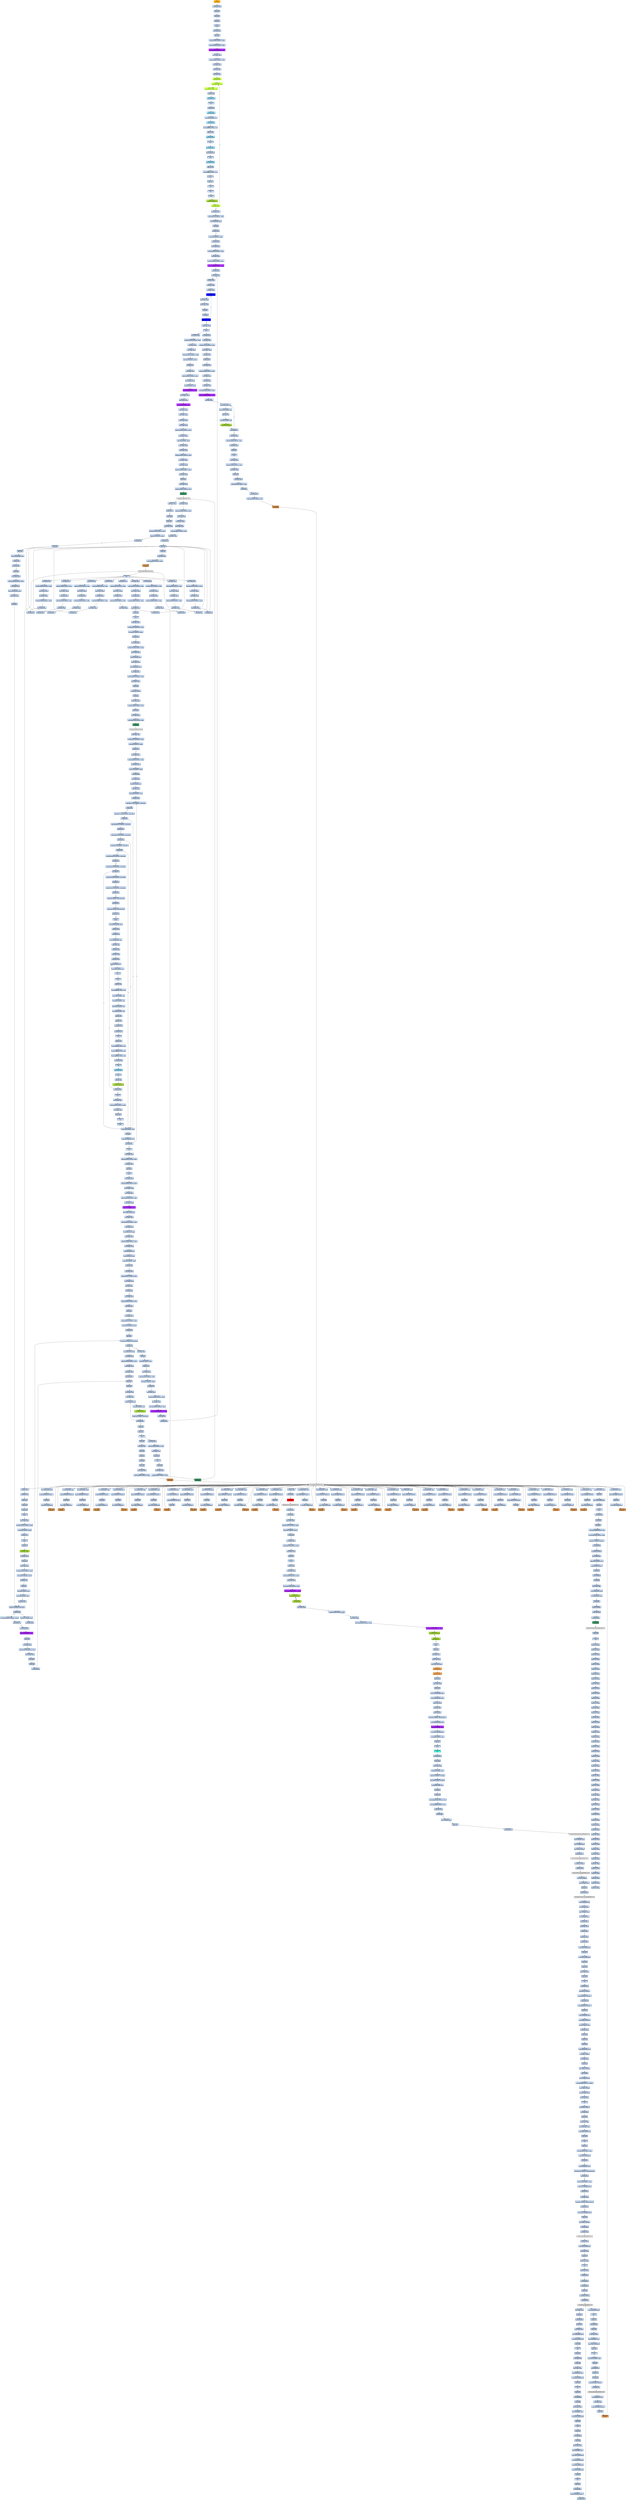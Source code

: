 strict digraph G {
	graph [bgcolor=transparent,
		name=G
	];
	node [color=lightsteelblue,
		fillcolor=lightsteelblue,
		shape=rectangle,
		style=filled
	];
	a0x004c2060pushl_ebp	[color=lightgrey,
		fillcolor=orange,
		label="start\npushl %ebp"];
	a0x004c2061movl_esp_ebp	[label="0x004c2061\nmovl %esp, %ebp"];
	a0x004c2060pushl_ebp -> a0x004c2061movl_esp_ebp	[color="#000000"];
	a0x004c2063pushl_ebx	[label="0x004c2063\npushl %ebx"];
	a0x004c2061movl_esp_ebp -> a0x004c2063pushl_ebx	[color="#000000"];
	a0x004c2064pushl_esi	[label="0x004c2064\npushl %esi"];
	a0x004c2063pushl_ebx -> a0x004c2064pushl_esi	[color="#000000"];
	a0x004c2065pushl_edi	[label="0x004c2065\npushl %edi"];
	a0x004c2064pushl_esi -> a0x004c2065pushl_edi	[color="#000000"];
	a0x004c2066pusha_	[label="0x004c2066\npusha "];
	a0x004c2065pushl_edi -> a0x004c2066pusha_	[color="#000000"];
	a0x004c2067call_0x004c206c	[label="0x004c2067\ncall 0x004c206c"];
	a0x004c2066pusha_ -> a0x004c2067call_0x004c206c	[color="#000000"];
	a0x004c206cpopl_ebp	[label="0x004c206c\npopl %ebp"];
	a0x004c2067call_0x004c206c -> a0x004c206cpopl_ebp	[color="#000000"];
	a0x004c206dsubl_0x40286cUINT32_ebp	[label="0x004c206d\nsubl $0x40286c<UINT32>, %ebp"];
	a0x004c206cpopl_ebp -> a0x004c206dsubl_0x40286cUINT32_ebp	[color="#000000"];
	a0x004c2073movl_0x40345dUINT32_ecx	[label="0x004c2073\nmovl $0x40345d<UINT32>, %ecx"];
	a0x004c206dsubl_0x40286cUINT32_ebp -> a0x004c2073movl_0x40345dUINT32_ecx	[color="#000000"];
	a0x004c2078subl_0x4028c6UINT32_ecx	[color=purple,
		fillcolor=purple,
		label="0x004c2078\nsubl $0x4028c6<UINT32>, %ecx"];
	a0x004c2073movl_0x40345dUINT32_ecx -> a0x004c2078subl_0x4028c6UINT32_ecx	[color="#000000"];
	a0x004c207emovl_ebp_edx	[label="0x004c207e\nmovl %ebp, %edx"];
	a0x004c2078subl_0x4028c6UINT32_ecx -> a0x004c207emovl_ebp_edx	[color="#000000"];
	a0x004c2080addl_0x4028c6UINT32_edx	[label="0x004c2080\naddl $0x4028c6<UINT32>, %edx"];
	a0x004c207emovl_ebp_edx -> a0x004c2080addl_0x4028c6UINT32_edx	[color="#000000"];
	a0x004c2086leal_edx__edi	[label="0x004c2086\nleal (%edx), %edi"];
	a0x004c2080addl_0x4028c6UINT32_edx -> a0x004c2086leal_edx__edi	[color="#000000"];
	a0x004c2088movl_edi_esi	[label="0x004c2088\nmovl %edi, %esi"];
	a0x004c2086leal_edx__edi -> a0x004c2088movl_edi_esi	[color="#000000"];
	a0x004c208axorl_eax_eax	[label="0x004c208a\nxorl %eax, %eax"];
	a0x004c2088movl_edi_esi -> a0x004c208axorl_eax_eax	[color="#000000"];
	a0x004c208cjmp_0x004c2092	[color=olivedrab1,
		fillcolor=olivedrab1,
		label="0x004c208c\njmp 0x004c2092"];
	a0x004c208axorl_eax_eax -> a0x004c208cjmp_0x004c2092	[color="#000000"];
	a0x004c2092lodsb_ds_esi__al	[color=olivedrab1,
		fillcolor=olivedrab1,
		label="0x004c2092\nlodsb %ds:(%esi), %al"];
	a0x004c208cjmp_0x004c2092 -> a0x004c2092lodsb_ds_esi__al	[color="#000000"];
	a0x004c2093subb_0x53UINT8_al	[color=olivedrab1,
		fillcolor=olivedrab1,
		label="0x004c2093\nsubb $0x53<UINT8>, %al"];
	a0x004c2092lodsb_ds_esi__al -> a0x004c2093subb_0x53UINT8_al	[color="#000000"];
	a0x004c2095subb_cl_al	[label="0x004c2095\nsubb %cl, %al"];
	a0x004c2093subb_0x53UINT8_al -> a0x004c2095subb_cl_al	[color="#000000"];
	a0x004c2097jmp_0x004c209a	[color=skyblue,
		fillcolor=skyblue,
		label="0x004c2097\njmp 0x004c209a"];
	a0x004c2095subb_cl_al -> a0x004c2097jmp_0x004c209a	[color="#000000"];
	a0x004c209aclc_	[label="0x004c209a\nclc "];
	a0x004c2097jmp_0x004c209a -> a0x004c209aclc_	[color="#000000"];
	a0x004c209bsubb_cl_al	[label="0x004c209b\nsubb %cl, %al"];
	a0x004c209aclc_ -> a0x004c209bsubb_cl_al	[color="#000000"];
	a0x004c209djmp_0x004c20a0	[color=skyblue,
		fillcolor=skyblue,
		label="0x004c209d\njmp 0x004c20a0"];
	a0x004c209bsubb_cl_al -> a0x004c209djmp_0x004c20a0	[color="#000000"];
	a0x004c20a0rolb_0x2dUINT8_al	[label="0x004c20a0\nrolb $0x2d<UINT8>, %al"];
	a0x004c209djmp_0x004c20a0 -> a0x004c20a0rolb_0x2dUINT8_al	[color="#000000"];
	a0x004c20a3jmp_0x004c20a6	[color=skyblue,
		fillcolor=skyblue,
		label="0x004c20a3\njmp 0x004c20a6"];
	a0x004c20a0rolb_0x2dUINT8_al -> a0x004c20a3jmp_0x004c20a6	[color="#000000"];
	a0x004c20a6rolb_0xfffffff8UINT8_al	[label="0x004c20a6\nrolb $0xfffffff8<UINT8>, %al"];
	a0x004c20a3jmp_0x004c20a6 -> a0x004c20a6rolb_0xfffffff8UINT8_al	[color="#000000"];
	a0x004c20a9addb_cl_al	[label="0x004c20a9\naddb %cl, %al"];
	a0x004c20a6rolb_0xfffffff8UINT8_al -> a0x004c20a9addb_cl_al	[color="#000000"];
	a0x004c20abjmp_0x004c20ae	[color=skyblue,
		fillcolor=skyblue,
		label="0x004c20ab\njmp 0x004c20ae"];
	a0x004c20a9addb_cl_al -> a0x004c20abjmp_0x004c20ae	[color="#000000"];
	a0x004c20aestc_	[label="0x004c20ae\nstc "];
	a0x004c20abjmp_0x004c20ae -> a0x004c20aestc_	[color="#000000"];
	a0x004c20afjmp_0x004c20b2	[color=skyblue,
		fillcolor=skyblue,
		label="0x004c20af\njmp 0x004c20b2"];
	a0x004c20aestc_ -> a0x004c20afjmp_0x004c20b2	[color="#000000"];
	a0x004c20b2jmp_0x004c20b5	[label="0x004c20b2\njmp 0x004c20b5"];
	a0x004c20afjmp_0x004c20b2 -> a0x004c20b2jmp_0x004c20b5	[color="#000000"];
	a0x004c20b5nop_	[label="0x004c20b5\nnop "];
	a0x004c20b2jmp_0x004c20b5 -> a0x004c20b5nop_	[color="#000000"];
	a0x004c20b6jmp_0x004c20b9	[color=skyblue,
		fillcolor=skyblue,
		label="0x004c20b6\njmp 0x004c20b9"];
	a0x004c20b5nop_ -> a0x004c20b6jmp_0x004c20b9	[color="#000000"];
	a0x004c20b9addb_cl_al	[label="0x004c20b9\naddb %cl, %al"];
	a0x004c20b6jmp_0x004c20b9 -> a0x004c20b9addb_cl_al	[color="#000000"];
	a0x004c20bbxorb_0xffffff8cUINT8_al	[label="0x004c20bb\nxorb $0xffffff8c<UINT8>, %al"];
	a0x004c20b9addb_cl_al -> a0x004c20bbxorb_0xffffff8cUINT8_al	[color="#000000"];
	a0x004c20bdstc_	[label="0x004c20bd\nstc "];
	a0x004c20bbxorb_0xffffff8cUINT8_al -> a0x004c20bdstc_	[color="#000000"];
	a0x004c20bedecb_al	[label="0x004c20be\ndecb %al"];
	a0x004c20bdstc_ -> a0x004c20bedecb_al	[color="#000000"];
	a0x004c20c0clc_	[label="0x004c20c0\nclc "];
	a0x004c20bedecb_al -> a0x004c20c0clc_	[color="#000000"];
	a0x004c20c1stc_	[label="0x004c20c1\nstc "];
	a0x004c20c0clc_ -> a0x004c20c1stc_	[color="#000000"];
	a0x004c20c2stc_	[label="0x004c20c2\nstc "];
	a0x004c20c1stc_ -> a0x004c20c2stc_	[color="#000000"];
	a0x004c20c3stosb_al_es_edi_	[color=yellowgreen,
		fillcolor=yellowgreen,
		label="0x004c20c3\nstosb %al, %es:(%edi)"];
	a0x004c20c2stc_ -> a0x004c20c3stosb_al_es_edi_	[color="#000000"];
	a0x004c20c4loop_0x004c2092	[color=olivedrab1,
		fillcolor=olivedrab1,
		label="0x004c20c4\nloop 0x004c2092"];
	a0x004c20c3stosb_al_es_edi_ -> a0x004c20c4loop_0x004c2092	[color="#000000"];
	a0x004c20c4loop_0x004c2092 -> a0x004c2092lodsb_ds_esi__al	[color="#000000",
		label=T];
	a0x004c20c6movl_ebp_edx	[label="0x004c20c6\nmovl %ebp, %edx"];
	a0x004c20c4loop_0x004c2092 -> a0x004c20c6movl_ebp_edx	[color="#000000",
		label=F];
	a0x004c20c8addl_0x40321fUINT32_edx	[label="0x004c20c8\naddl $0x40321f<UINT32>, %edx"];
	a0x004c20c6movl_ebp_edx -> a0x004c20c8addl_0x40321fUINT32_edx	[color="#000000"];
	a0x004c20cemovl_0x20esp__eax	[label="0x004c20ce\nmovl 0x20(%esp), %eax"];
	a0x004c20c8addl_0x40321fUINT32_edx -> a0x004c20cemovl_0x20esp__eax	[color="#000000"];
	a0x004c20d2incl_eax	[label="0x004c20d2\nincl %eax"];
	a0x004c20cemovl_0x20esp__eax -> a0x004c20d2incl_eax	[color="#000000"];
	a0x004c20d3js_0x004c20dd	[label="0x004c20d3\njs 0x004c20dd"];
	a0x004c20d2incl_eax -> a0x004c20d3js_0x004c20dd	[color="#000000"];
	a0x004c20d5movl_0x1UINT32_edx_	[label="0x004c20d5\nmovl $0x1<UINT32>, (%edx)"];
	a0x004c20d3js_0x004c20dd -> a0x004c20d5movl_0x1UINT32_edx_	[color="#000000",
		label=F];
	a0x004c20dbjmp_0x004c20e3	[label="0x004c20db\njmp 0x004c20e3"];
	a0x004c20d5movl_0x1UINT32_edx_ -> a0x004c20dbjmp_0x004c20e3	[color="#000000"];
	a0x004c20e3movl_ebp_edx	[label="0x004c20e3\nmovl %ebp, %edx"];
	a0x004c20dbjmp_0x004c20e3 -> a0x004c20e3movl_ebp_edx	[color="#000000"];
	a0x004c20e5addl_0x402866UINT32_edx	[label="0x004c20e5\naddl $0x402866<UINT32>, %edx"];
	a0x004c20e3movl_ebp_edx -> a0x004c20e5addl_0x402866UINT32_edx	[color="#000000"];
	a0x004c20ebleal_edx__eax	[label="0x004c20eb\nleal (%edx), %eax"];
	a0x004c20e5addl_0x402866UINT32_edx -> a0x004c20ebleal_edx__eax	[color="#000000"];
	a0x004c20edmovl_0x403065UINT32_ecx	[label="0x004c20ed\nmovl $0x403065<UINT32>, %ecx"];
	a0x004c20ebleal_edx__eax -> a0x004c20edmovl_0x403065UINT32_ecx	[color="#000000"];
	a0x004c20f2subl_0x402866UINT32_ecx	[color=purple,
		fillcolor=purple,
		label="0x004c20f2\nsubl $0x402866<UINT32>, %ecx"];
	a0x004c20edmovl_0x403065UINT32_ecx -> a0x004c20f2subl_0x402866UINT32_ecx	[color="#000000"];
	a0x004c20f8call_0x004c2401	[label="0x004c20f8\ncall 0x004c2401"];
	a0x004c20f2subl_0x402866UINT32_ecx -> a0x004c20f8call_0x004c2401	[color="#000000"];
	a0x004c2401movl_eax_edi	[label="0x004c2401\nmovl %eax, %edi"];
	a0x004c20f8call_0x004c2401 -> a0x004c2401movl_eax_edi	[color="#000000"];
	a0x004c2403xorl_eax_eax	[label="0x004c2403\nxorl %eax, %eax"];
	a0x004c2401movl_eax_edi -> a0x004c2403xorl_eax_eax	[color="#000000"];
	a0x004c2405xorl_ebx_ebx	[label="0x004c2405\nxorl %ebx, %ebx"];
	a0x004c2403xorl_eax_eax -> a0x004c2405xorl_ebx_ebx	[color="#000000"];
	a0x004c2407xorl_edx_edx	[label="0x004c2407\nxorl %edx, %edx"];
	a0x004c2405xorl_ebx_ebx -> a0x004c2407xorl_edx_edx	[color="#000000"];
	a0x004c2409movb_edi__al	[color=blue,
		fillcolor=blue,
		label="0x004c2409\nmovb (%edi), %al"];
	a0x004c2407xorl_edx_edx -> a0x004c2409movb_edi__al	[color="#000000"];
	a0x004c240bmull_edx_eax	[label="0x004c240b\nmull %edx, %eax"];
	a0x004c2409movb_edi__al -> a0x004c240bmull_edx_eax	[color="#000000"];
	a0x004c240daddl_eax_ebx	[label="0x004c240d\naddl %eax, %ebx"];
	a0x004c240bmull_edx_eax -> a0x004c240daddl_eax_ebx	[color="#000000"];
	a0x004c240fincl_edx	[label="0x004c240f\nincl %edx"];
	a0x004c240daddl_eax_ebx -> a0x004c240fincl_edx	[color="#000000"];
	a0x004c2410incl_edi	[label="0x004c2410\nincl %edi"];
	a0x004c240fincl_edx -> a0x004c2410incl_edi	[color="#000000"];
	a0x004c2411loop_0x004c2409	[color=blue,
		fillcolor=blue,
		label="0x004c2411\nloop 0x004c2409"];
	a0x004c2410incl_edi -> a0x004c2411loop_0x004c2409	[color="#000000"];
	a0x004c2411loop_0x004c2409 -> a0x004c2409movb_edi__al	[color="#000000",
		label=T];
	a0x004c2413xchgl_eax_ebx	[label="0x004c2413\nxchgl %eax, %ebx"];
	a0x004c2411loop_0x004c2409 -> a0x004c2413xchgl_eax_ebx	[color="#000000",
		label=F];
	a0x004c2414ret	[label="0x004c2414\nret"];
	a0x004c2413xchgl_eax_ebx -> a0x004c2414ret	[color="#000000"];
	a0x004c20fdmovl_ebp_edx	[label="0x004c20fd\nmovl %ebp, %edx"];
	a0x004c2414ret -> a0x004c20fdmovl_ebp_edx	[color="#000000"];
	a0x004c2815jmp_0x004c2819	[label="0x004c2815\njmp 0x004c2819"];
	a0x004c2414ret -> a0x004c2815jmp_0x004c2819	[color="#000000"];
	a0x004c20ffaddl_0x40321bUINT32_edx	[label="0x004c20ff\naddl $0x40321b<UINT32>, %edx"];
	a0x004c20fdmovl_ebp_edx -> a0x004c20ffaddl_0x40321bUINT32_edx	[color="#000000"];
	a0x004c2105movl_eax_edx_	[label="0x004c2105\nmovl %eax, (%edx)"];
	a0x004c20ffaddl_0x40321bUINT32_edx -> a0x004c2105movl_eax_edx_	[color="#000000"];
	a0x004c2107movl_ebp_edx	[label="0x004c2107\nmovl %ebp, %edx"];
	a0x004c2105movl_eax_edx_ -> a0x004c2107movl_ebp_edx	[color="#000000"];
	a0x004c2109addl_0x403213UINT32_edx	[label="0x004c2109\naddl $0x403213<UINT32>, %edx"];
	a0x004c2107movl_ebp_edx -> a0x004c2109addl_0x403213UINT32_edx	[color="#000000"];
	a0x004c210ftestl_0x1UINT32_edx_	[label="0x004c210f\ntestl $0x1<UINT32>, (%edx)"];
	a0x004c2109addl_0x403213UINT32_edx -> a0x004c210ftestl_0x1UINT32_edx_	[color="#000000"];
	a0x004c2115je_0x004c215f	[label="0x004c2115\nje 0x004c215f"];
	a0x004c210ftestl_0x1UINT32_edx_ -> a0x004c2115je_0x004c215f	[color="#000000"];
	a0x004c215fmovl_ebp_edx	[label="0x004c215f\nmovl %ebp, %edx"];
	a0x004c2115je_0x004c215f -> a0x004c215fmovl_ebp_edx	[color="#000000",
		label=T];
	a0x004c2161addl_0x40320bUINT32_edx	[label="0x004c2161\naddl $0x40320b<UINT32>, %edx"];
	a0x004c215fmovl_ebp_edx -> a0x004c2161addl_0x40320bUINT32_edx	[color="#000000"];
	a0x004c2167movl_edx__eax	[label="0x004c2167\nmovl (%edx), %eax"];
	a0x004c2161addl_0x40320bUINT32_edx -> a0x004c2167movl_edx__eax	[color="#000000"];
	a0x004c2169addl_0x3ceax__eax	[label="0x004c2169\naddl 0x3c(%eax), %eax"];
	a0x004c2167movl_edx__eax -> a0x004c2169addl_0x3ceax__eax	[color="#000000"];
	a0x004c216caddl_0x80UINT32_eax	[color=purple,
		fillcolor=purple,
		label="0x004c216c\naddl $0x80<UINT32>, %eax"];
	a0x004c2169addl_0x3ceax__eax -> a0x004c216caddl_0x80UINT32_eax	[color="#000000"];
	a0x004c2171movl_eax__ecx	[label="0x004c2171\nmovl (%eax), %ecx"];
	a0x004c216caddl_0x80UINT32_eax -> a0x004c2171movl_eax__ecx	[color="#000000"];
	a0x004c2173addl_edx__ecx	[label="0x004c2173\naddl (%edx), %ecx"];
	a0x004c2171movl_eax__ecx -> a0x004c2173addl_edx__ecx	[color="#000000"];
	a0x004c2175addl_0x10UINT8_ecx	[color=purple,
		fillcolor=purple,
		label="0x004c2175\naddl $0x10<UINT8>, %ecx"];
	a0x004c2173addl_edx__ecx -> a0x004c2175addl_0x10UINT8_ecx	[color="#000000"];
	a0x004c2178movl_ecx__eax	[label="0x004c2178\nmovl (%ecx), %eax"];
	a0x004c2175addl_0x10UINT8_ecx -> a0x004c2178movl_ecx__eax	[color="#000000"];
	a0x004c217aaddl_edx__eax	[label="0x004c217a\naddl (%edx), %eax"];
	a0x004c2178movl_ecx__eax -> a0x004c217aaddl_edx__eax	[color="#000000"];
	a0x004c217cmovl_eax__ebx	[label="0x004c217c\nmovl (%eax), %ebx"];
	a0x004c217aaddl_edx__eax -> a0x004c217cmovl_eax__ebx	[color="#000000"];
	a0x004c217emovl_ebp_edx	[label="0x004c217e\nmovl %ebp, %edx"];
	a0x004c217cmovl_eax__ebx -> a0x004c217emovl_ebp_edx	[color="#000000"];
	a0x004c2180addl_0x403397UINT32_edx	[label="0x004c2180\naddl $0x403397<UINT32>, %edx"];
	a0x004c217emovl_ebp_edx -> a0x004c2180addl_0x403397UINT32_edx	[color="#000000"];
	a0x004c2186movl_ebx_edx_	[label="0x004c2186\nmovl %ebx, (%edx)"];
	a0x004c2180addl_0x403397UINT32_edx -> a0x004c2186movl_ebx_edx_	[color="#000000"];
	a0x004c2188addl_0x4UINT8_eax	[label="0x004c2188\naddl $0x4<UINT8>, %eax"];
	a0x004c2186movl_ebx_edx_ -> a0x004c2188addl_0x4UINT8_eax	[color="#000000"];
	a0x004c218bmovl_eax__ebx	[label="0x004c218b\nmovl (%eax), %ebx"];
	a0x004c2188addl_0x4UINT8_eax -> a0x004c218bmovl_eax__ebx	[color="#000000"];
	a0x004c218dmovl_ebp_edx	[label="0x004c218d\nmovl %ebp, %edx"];
	a0x004c218bmovl_eax__ebx -> a0x004c218dmovl_ebp_edx	[color="#000000"];
	a0x004c218faddl_0x40339bUINT32_edx	[label="0x004c218f\naddl $0x40339b<UINT32>, %edx"];
	a0x004c218dmovl_ebp_edx -> a0x004c218faddl_0x40339bUINT32_edx	[color="#000000"];
	a0x004c2195movl_ebx_edx_	[label="0x004c2195\nmovl %ebx, (%edx)"];
	a0x004c218faddl_0x40339bUINT32_edx -> a0x004c2195movl_ebx_edx_	[color="#000000"];
	a0x004c2197movl_ebp_edx	[label="0x004c2197\nmovl %ebp, %edx"];
	a0x004c2195movl_ebx_edx_ -> a0x004c2197movl_ebp_edx	[color="#000000"];
	a0x004c2199addl_0x40339fUINT32_edx	[label="0x004c2199\naddl $0x40339f<UINT32>, %edx"];
	a0x004c2197movl_ebp_edx -> a0x004c2199addl_0x40339fUINT32_edx	[color="#000000"];
	a0x004c219fleal_edx__eax	[label="0x004c219f\nleal (%edx), %eax"];
	a0x004c2199addl_0x40339fUINT32_edx -> a0x004c219fleal_edx__eax	[color="#000000"];
	a0x004c21a1pushl_eax	[label="0x004c21a1\npushl %eax"];
	a0x004c219fleal_edx__eax -> a0x004c21a1pushl_eax	[color="#000000"];
	a0x004c21a2movl_ebp_edx	[label="0x004c21a2\nmovl %ebp, %edx"];
	a0x004c21a1pushl_eax -> a0x004c21a2movl_ebp_edx	[color="#000000"];
	a0x004c21a4addl_0x403397UINT32_edx	[label="0x004c21a4\naddl $0x403397<UINT32>, %edx"];
	a0x004c21a2movl_ebp_edx -> a0x004c21a4addl_0x403397UINT32_edx	[color="#000000"];
	a0x004c21aacall_edx_	[color=seagreen,
		fillcolor=seagreen,
		label="0x004c21aa\ncall (%edx)"];
	a0x004c21a4addl_0x403397UINT32_edx -> a0x004c21aacall_edx_	[color="#000000"];
	LoadLibraryA_kernel32_dll	[color=lightgrey,
		fillcolor=lightgrey,
		label="LoadLibraryA@kernel32.dll"];
	a0x004c21aacall_edx_ -> LoadLibraryA_kernel32_dll	[color="#000000"];
	a0x004c21acmovl_ebp_edx	[label="0x004c21ac\nmovl %ebp, %edx"];
	LoadLibraryA_kernel32_dll -> a0x004c21acmovl_ebp_edx	[color="#000000"];
	a0x004c267atestl_eax_eax	[label="0x004c267a\ntestl %eax, %eax"];
	LoadLibraryA_kernel32_dll -> a0x004c267atestl_eax_eax	[color="#000000"];
	a0x004c21aeaddl_0x4033acUINT32_edx	[label="0x004c21ae\naddl $0x4033ac<UINT32>, %edx"];
	a0x004c21acmovl_ebp_edx -> a0x004c21aeaddl_0x4033acUINT32_edx	[color="#000000"];
	a0x004c21b4movl_eax_esi	[label="0x004c21b4\nmovl %eax, %esi"];
	a0x004c21aeaddl_0x4033acUINT32_edx -> a0x004c21b4movl_eax_esi	[color="#000000"];
	a0x004c21b6movl_eax_edx_	[label="0x004c21b6\nmovl %eax, (%edx)"];
	a0x004c21b4movl_eax_esi -> a0x004c21b6movl_eax_edx_	[color="#000000"];
	a0x004c21b8movl_ebp_edx	[label="0x004c21b8\nmovl %ebp, %edx"];
	a0x004c21b6movl_eax_edx_ -> a0x004c21b8movl_ebp_edx	[color="#000000"];
	a0x004c21baaddl_0x4033b0UINT32_edx	[label="0x004c21ba\naddl $0x4033b0<UINT32>, %edx"];
	a0x004c21b8movl_ebp_edx -> a0x004c21baaddl_0x4033b0UINT32_edx	[color="#000000"];
	a0x004c21c0leal_edx__eax	[label="0x004c21c0\nleal (%edx), %eax"];
	a0x004c21baaddl_0x4033b0UINT32_edx -> a0x004c21c0leal_edx__eax	[color="#000000"];
	a0x004c21c2call_0x004c22a5	[label="0x004c21c2\ncall 0x004c22a5"];
	a0x004c21c0leal_edx__eax -> a0x004c21c2call_0x004c22a5	[color="#000000"];
	a0x004c22a5pushl_eax	[label="0x004c22a5\npushl %eax"];
	a0x004c21c2call_0x004c22a5 -> a0x004c22a5pushl_eax	[color="#000000"];
	a0x004c22a6pushl_esi	[label="0x004c22a6\npushl %esi"];
	a0x004c22a5pushl_eax -> a0x004c22a6pushl_esi	[color="#000000"];
	a0x004c22a7movl_ebp_edx	[label="0x004c22a7\nmovl %ebp, %edx"];
	a0x004c22a6pushl_esi -> a0x004c22a7movl_ebp_edx	[color="#000000"];
	a0x004c22a9addl_0x40339bUINT32_edx	[label="0x004c22a9\naddl $0x40339b<UINT32>, %edx"];
	a0x004c22a7movl_ebp_edx -> a0x004c22a9addl_0x40339bUINT32_edx	[color="#000000"];
	a0x004c22afcall_edx_	[color=peru,
		fillcolor=peru,
		label="0x004c22af\ncall (%edx)"];
	a0x004c22a9addl_0x40339bUINT32_edx -> a0x004c22afcall_edx_	[color="#000000"];
	GetProcAddress_kernel32_dll	[color=lightgrey,
		fillcolor=lightgrey,
		label="GetProcAddress@kernel32.dll"];
	a0x004c22afcall_edx_ -> GetProcAddress_kernel32_dll	[color="#000000"];
	a0x004c22b1ret	[label="0x004c22b1\nret"];
	GetProcAddress_kernel32_dll -> a0x004c22b1ret	[color="#000000"];
	a0x004c2700orl_eax_eax	[label="0x004c2700\norl %eax, %eax"];
	GetProcAddress_kernel32_dll -> a0x004c2700orl_eax_eax	[color="#000000"];
	a0x004c21c7movl_ebp_edx	[label="0x004c21c7\nmovl %ebp, %edx"];
	a0x004c22b1ret -> a0x004c21c7movl_ebp_edx	[color="#000000"];
	a0x004c21e0movl_ebp_edx	[label="0x004c21e0\nmovl %ebp, %edx"];
	a0x004c22b1ret -> a0x004c21e0movl_ebp_edx	[color="#000000"];
	a0x004c21f9movl_ebp_edx	[label="0x004c21f9\nmovl %ebp, %edx"];
	a0x004c22b1ret -> a0x004c21f9movl_ebp_edx	[color="#000000"];
	a0x004c2212movl_ebp_edx	[label="0x004c2212\nmovl %ebp, %edx"];
	a0x004c22b1ret -> a0x004c2212movl_ebp_edx	[color="#000000"];
	a0x004c222bmovl_ebp_edx	[label="0x004c222b\nmovl %ebp, %edx"];
	a0x004c22b1ret -> a0x004c222bmovl_ebp_edx	[color="#000000"];
	a0x004c2244movl_ebp_edx	[label="0x004c2244\nmovl %ebp, %edx"];
	a0x004c22b1ret -> a0x004c2244movl_ebp_edx	[color="#000000"];
	a0x004c225dmovl_ebp_edx	[label="0x004c225d\nmovl %ebp, %edx"];
	a0x004c22b1ret -> a0x004c225dmovl_ebp_edx	[color="#000000"];
	a0x004c2276movl_ebp_edx	[label="0x004c2276\nmovl %ebp, %edx"];
	a0x004c22b1ret -> a0x004c2276movl_ebp_edx	[color="#000000"];
	a0x004c228fmovl_ebp_edx	[label="0x004c228f\nmovl %ebp, %edx"];
	a0x004c22b1ret -> a0x004c228fmovl_ebp_edx	[color="#000000"];
	a0x004c21c9addl_0x4033c1UINT32_edx	[label="0x004c21c9\naddl $0x4033c1<UINT32>, %edx"];
	a0x004c21c7movl_ebp_edx -> a0x004c21c9addl_0x4033c1UINT32_edx	[color="#000000"];
	a0x004c21cfmovl_eax_edx_	[label="0x004c21cf\nmovl %eax, (%edx)"];
	a0x004c21c9addl_0x4033c1UINT32_edx -> a0x004c21cfmovl_eax_edx_	[color="#000000"];
	a0x004c21d1movl_ebp_edx	[label="0x004c21d1\nmovl %ebp, %edx"];
	a0x004c21cfmovl_eax_edx_ -> a0x004c21d1movl_ebp_edx	[color="#000000"];
	a0x004c21d3addl_0x4033c5UINT32_edx	[label="0x004c21d3\naddl $0x4033c5<UINT32>, %edx"];
	a0x004c21d1movl_ebp_edx -> a0x004c21d3addl_0x4033c5UINT32_edx	[color="#000000"];
	a0x004c21d9leal_edx__eax	[label="0x004c21d9\nleal (%edx), %eax"];
	a0x004c21d3addl_0x4033c5UINT32_edx -> a0x004c21d9leal_edx__eax	[color="#000000"];
	a0x004c21dbcall_0x004c22a5	[label="0x004c21db\ncall 0x004c22a5"];
	a0x004c21d9leal_edx__eax -> a0x004c21dbcall_0x004c22a5	[color="#000000"];
	a0x004c21dbcall_0x004c22a5 -> a0x004c22a5pushl_eax	[color="#000000"];
	a0x004c21e2addl_0x4033d4UINT32_edx	[label="0x004c21e2\naddl $0x4033d4<UINT32>, %edx"];
	a0x004c21e0movl_ebp_edx -> a0x004c21e2addl_0x4033d4UINT32_edx	[color="#000000"];
	a0x004c21e8movl_eax_edx_	[label="0x004c21e8\nmovl %eax, (%edx)"];
	a0x004c21e2addl_0x4033d4UINT32_edx -> a0x004c21e8movl_eax_edx_	[color="#000000"];
	a0x004c21eamovl_ebp_edx	[label="0x004c21ea\nmovl %ebp, %edx"];
	a0x004c21e8movl_eax_edx_ -> a0x004c21eamovl_ebp_edx	[color="#000000"];
	a0x004c21ecaddl_0x4033d8UINT32_edx	[label="0x004c21ec\naddl $0x4033d8<UINT32>, %edx"];
	a0x004c21eamovl_ebp_edx -> a0x004c21ecaddl_0x4033d8UINT32_edx	[color="#000000"];
	a0x004c21f2leal_edx__eax	[label="0x004c21f2\nleal (%edx), %eax"];
	a0x004c21ecaddl_0x4033d8UINT32_edx -> a0x004c21f2leal_edx__eax	[color="#000000"];
	a0x004c21f4call_0x004c22a5	[label="0x004c21f4\ncall 0x004c22a5"];
	a0x004c21f2leal_edx__eax -> a0x004c21f4call_0x004c22a5	[color="#000000"];
	a0x004c21f4call_0x004c22a5 -> a0x004c22a5pushl_eax	[color="#000000"];
	a0x004c21fbaddl_0x4033ebUINT32_edx	[label="0x004c21fb\naddl $0x4033eb<UINT32>, %edx"];
	a0x004c21f9movl_ebp_edx -> a0x004c21fbaddl_0x4033ebUINT32_edx	[color="#000000"];
	a0x004c2201movl_eax_edx_	[label="0x004c2201\nmovl %eax, (%edx)"];
	a0x004c21fbaddl_0x4033ebUINT32_edx -> a0x004c2201movl_eax_edx_	[color="#000000"];
	a0x004c2203movl_ebp_edx	[label="0x004c2203\nmovl %ebp, %edx"];
	a0x004c2201movl_eax_edx_ -> a0x004c2203movl_ebp_edx	[color="#000000"];
	a0x004c2205addl_0x4033efUINT32_edx	[label="0x004c2205\naddl $0x4033ef<UINT32>, %edx"];
	a0x004c2203movl_ebp_edx -> a0x004c2205addl_0x4033efUINT32_edx	[color="#000000"];
	a0x004c220bleal_edx__eax	[label="0x004c220b\nleal (%edx), %eax"];
	a0x004c2205addl_0x4033efUINT32_edx -> a0x004c220bleal_edx__eax	[color="#000000"];
	a0x004c220dcall_0x004c22a5	[label="0x004c220d\ncall 0x004c22a5"];
	a0x004c220bleal_edx__eax -> a0x004c220dcall_0x004c22a5	[color="#000000"];
	a0x004c220dcall_0x004c22a5 -> a0x004c22a5pushl_eax	[color="#000000"];
	a0x004c2214addl_0x4033fbUINT32_edx	[label="0x004c2214\naddl $0x4033fb<UINT32>, %edx"];
	a0x004c2212movl_ebp_edx -> a0x004c2214addl_0x4033fbUINT32_edx	[color="#000000"];
	a0x004c221amovl_eax_edx_	[label="0x004c221a\nmovl %eax, (%edx)"];
	a0x004c2214addl_0x4033fbUINT32_edx -> a0x004c221amovl_eax_edx_	[color="#000000"];
	a0x004c221cmovl_ebp_edx	[label="0x004c221c\nmovl %ebp, %edx"];
	a0x004c221amovl_eax_edx_ -> a0x004c221cmovl_ebp_edx	[color="#000000"];
	a0x004c221eaddl_0x4033ffUINT32_edx	[label="0x004c221e\naddl $0x4033ff<UINT32>, %edx"];
	a0x004c221cmovl_ebp_edx -> a0x004c221eaddl_0x4033ffUINT32_edx	[color="#000000"];
	a0x004c2224leal_edx__eax	[label="0x004c2224\nleal (%edx), %eax"];
	a0x004c221eaddl_0x4033ffUINT32_edx -> a0x004c2224leal_edx__eax	[color="#000000"];
	a0x004c2226call_0x004c22a5	[label="0x004c2226\ncall 0x004c22a5"];
	a0x004c2224leal_edx__eax -> a0x004c2226call_0x004c22a5	[color="#000000"];
	a0x004c2226call_0x004c22a5 -> a0x004c22a5pushl_eax	[color="#000000"];
	a0x004c222daddl_0x40340bUINT32_edx	[label="0x004c222d\naddl $0x40340b<UINT32>, %edx"];
	a0x004c222bmovl_ebp_edx -> a0x004c222daddl_0x40340bUINT32_edx	[color="#000000"];
	a0x004c2233movl_eax_edx_	[label="0x004c2233\nmovl %eax, (%edx)"];
	a0x004c222daddl_0x40340bUINT32_edx -> a0x004c2233movl_eax_edx_	[color="#000000"];
	a0x004c2235movl_ebp_edx	[label="0x004c2235\nmovl %ebp, %edx"];
	a0x004c2233movl_eax_edx_ -> a0x004c2235movl_ebp_edx	[color="#000000"];
	a0x004c2237addl_0x40340fUINT32_edx	[label="0x004c2237\naddl $0x40340f<UINT32>, %edx"];
	a0x004c2235movl_ebp_edx -> a0x004c2237addl_0x40340fUINT32_edx	[color="#000000"];
	a0x004c223dleal_edx__eax	[label="0x004c223d\nleal (%edx), %eax"];
	a0x004c2237addl_0x40340fUINT32_edx -> a0x004c223dleal_edx__eax	[color="#000000"];
	a0x004c223fcall_0x004c22a5	[label="0x004c223f\ncall 0x004c22a5"];
	a0x004c223dleal_edx__eax -> a0x004c223fcall_0x004c22a5	[color="#000000"];
	a0x004c223fcall_0x004c22a5 -> a0x004c22a5pushl_eax	[color="#000000"];
	a0x004c2246addl_0x40341aUINT32_edx	[label="0x004c2246\naddl $0x40341a<UINT32>, %edx"];
	a0x004c2244movl_ebp_edx -> a0x004c2246addl_0x40341aUINT32_edx	[color="#000000"];
	a0x004c224cmovl_eax_edx_	[label="0x004c224c\nmovl %eax, (%edx)"];
	a0x004c2246addl_0x40341aUINT32_edx -> a0x004c224cmovl_eax_edx_	[color="#000000"];
	a0x004c224emovl_ebp_edx	[label="0x004c224e\nmovl %ebp, %edx"];
	a0x004c224cmovl_eax_edx_ -> a0x004c224emovl_ebp_edx	[color="#000000"];
	a0x004c2250addl_0x40341eUINT32_edx	[label="0x004c2250\naddl $0x40341e<UINT32>, %edx"];
	a0x004c224emovl_ebp_edx -> a0x004c2250addl_0x40341eUINT32_edx	[color="#000000"];
	a0x004c2256leal_edx__eax	[label="0x004c2256\nleal (%edx), %eax"];
	a0x004c2250addl_0x40341eUINT32_edx -> a0x004c2256leal_edx__eax	[color="#000000"];
	a0x004c2258call_0x004c22a5	[label="0x004c2258\ncall 0x004c22a5"];
	a0x004c2256leal_edx__eax -> a0x004c2258call_0x004c22a5	[color="#000000"];
	a0x004c2258call_0x004c22a5 -> a0x004c22a5pushl_eax	[color="#000000"];
	a0x004c225faddl_0x403427UINT32_edx	[label="0x004c225f\naddl $0x403427<UINT32>, %edx"];
	a0x004c225dmovl_ebp_edx -> a0x004c225faddl_0x403427UINT32_edx	[color="#000000"];
	a0x004c2265movl_eax_edx_	[label="0x004c2265\nmovl %eax, (%edx)"];
	a0x004c225faddl_0x403427UINT32_edx -> a0x004c2265movl_eax_edx_	[color="#000000"];
	a0x004c2267movl_ebp_edx	[label="0x004c2267\nmovl %ebp, %edx"];
	a0x004c2265movl_eax_edx_ -> a0x004c2267movl_ebp_edx	[color="#000000"];
	a0x004c2269addl_0x40342bUINT32_edx	[label="0x004c2269\naddl $0x40342b<UINT32>, %edx"];
	a0x004c2267movl_ebp_edx -> a0x004c2269addl_0x40342bUINT32_edx	[color="#000000"];
	a0x004c226fleal_edx__eax	[label="0x004c226f\nleal (%edx), %eax"];
	a0x004c2269addl_0x40342bUINT32_edx -> a0x004c226fleal_edx__eax	[color="#000000"];
	a0x004c2271call_0x004c22a5	[label="0x004c2271\ncall 0x004c22a5"];
	a0x004c226fleal_edx__eax -> a0x004c2271call_0x004c22a5	[color="#000000"];
	a0x004c2271call_0x004c22a5 -> a0x004c22a5pushl_eax	[color="#000000"];
	a0x004c2278addl_0x403437UINT32_edx	[label="0x004c2278\naddl $0x403437<UINT32>, %edx"];
	a0x004c2276movl_ebp_edx -> a0x004c2278addl_0x403437UINT32_edx	[color="#000000"];
	a0x004c227emovl_eax_edx_	[label="0x004c227e\nmovl %eax, (%edx)"];
	a0x004c2278addl_0x403437UINT32_edx -> a0x004c227emovl_eax_edx_	[color="#000000"];
	a0x004c2280movl_ebp_edx	[label="0x004c2280\nmovl %ebp, %edx"];
	a0x004c227emovl_eax_edx_ -> a0x004c2280movl_ebp_edx	[color="#000000"];
	a0x004c2282addl_0x40343bUINT32_edx	[label="0x004c2282\naddl $0x40343b<UINT32>, %edx"];
	a0x004c2280movl_ebp_edx -> a0x004c2282addl_0x40343bUINT32_edx	[color="#000000"];
	a0x004c2288leal_edx__eax	[label="0x004c2288\nleal (%edx), %eax"];
	a0x004c2282addl_0x40343bUINT32_edx -> a0x004c2288leal_edx__eax	[color="#000000"];
	a0x004c228acall_0x004c22a5	[label="0x004c228a\ncall 0x004c22a5"];
	a0x004c2288leal_edx__eax -> a0x004c228acall_0x004c22a5	[color="#000000"];
	a0x004c228acall_0x004c22a5 -> a0x004c22a5pushl_eax	[color="#000000"];
	a0x004c2291addl_0x403447UINT32_edx	[label="0x004c2291\naddl $0x403447<UINT32>, %edx"];
	a0x004c228fmovl_ebp_edx -> a0x004c2291addl_0x403447UINT32_edx	[color="#000000"];
	a0x004c2297movl_eax_edx_	[label="0x004c2297\nmovl %eax, (%edx)"];
	a0x004c2291addl_0x403447UINT32_edx -> a0x004c2297movl_eax_edx_	[color="#000000"];
	a0x004c2299movl_ebp_edx	[label="0x004c2299\nmovl %ebp, %edx"];
	a0x004c2297movl_eax_edx_ -> a0x004c2299movl_ebp_edx	[color="#000000"];
	a0x004c229baddl_0x402ab2UINT32_edx	[label="0x004c229b\naddl $0x402ab2<UINT32>, %edx"];
	a0x004c2299movl_ebp_edx -> a0x004c229baddl_0x402ab2UINT32_edx	[color="#000000"];
	a0x004c22a1leal_edx__eax	[label="0x004c22a1\nleal (%edx), %eax"];
	a0x004c229baddl_0x402ab2UINT32_edx -> a0x004c22a1leal_edx__eax	[color="#000000"];
	a0x004c22a3pushl_eax	[label="0x004c22a3\npushl %eax"];
	a0x004c22a1leal_edx__eax -> a0x004c22a3pushl_eax	[color="#000000"];
	a0x004c22a4ret	[label="0x004c22a4\nret"];
	a0x004c22a3pushl_eax -> a0x004c22a4ret	[color="#000000"];
	a0x004c22b2movl_ebp_edx	[label="0x004c22b2\nmovl %ebp, %edx"];
	a0x004c22a4ret -> a0x004c22b2movl_ebp_edx	[color="#000000"];
	a0x004c22b4addl_0x403213UINT32_edx	[label="0x004c22b4\naddl $0x403213<UINT32>, %edx"];
	a0x004c22b2movl_ebp_edx -> a0x004c22b4addl_0x403213UINT32_edx	[color="#000000"];
	a0x004c22batestl_0x10UINT32_edx_	[label="0x004c22ba\ntestl $0x10<UINT32>, (%edx)"];
	a0x004c22b4addl_0x403213UINT32_edx -> a0x004c22batestl_0x10UINT32_edx_	[color="#000000"];
	a0x004c22c0je_0x004c22fd	[label="0x004c22c0\nje 0x004c22fd"];
	a0x004c22batestl_0x10UINT32_edx_ -> a0x004c22c0je_0x004c22fd	[color="#000000"];
	a0x004c22fdmovl_ebp_edx	[label="0x004c22fd\nmovl %ebp, %edx"];
	a0x004c22c0je_0x004c22fd -> a0x004c22fdmovl_ebp_edx	[color="#000000",
		label=T];
	a0x004c22ffaddl_0x40320bUINT32_edx	[label="0x004c22ff\naddl $0x40320b<UINT32>, %edx"];
	a0x004c22fdmovl_ebp_edx -> a0x004c22ffaddl_0x40320bUINT32_edx	[color="#000000"];
	a0x004c2305movl_edx__edi	[label="0x004c2305\nmovl (%edx), %edi"];
	a0x004c22ffaddl_0x40320bUINT32_edx -> a0x004c2305movl_edx__edi	[color="#000000"];
	a0x004c2307addl_0x3cedi__edi	[label="0x004c2307\naddl 0x3c(%edi), %edi"];
	a0x004c2305movl_edx__edi -> a0x004c2307addl_0x3cedi__edi	[color="#000000"];
	a0x004c230amovl_edx__esi	[label="0x004c230a\nmovl (%edx), %esi"];
	a0x004c2307addl_0x3cedi__edi -> a0x004c230amovl_edx__esi	[color="#000000"];
	a0x004c230cmovl_0x54edi__ecx	[label="0x004c230c\nmovl 0x54(%edi), %ecx"];
	a0x004c230amovl_edx__esi -> a0x004c230cmovl_0x54edi__ecx	[color="#000000"];
	a0x004c230fmovl_ebp_edx	[label="0x004c230f\nmovl %ebp, %edx"];
	a0x004c230cmovl_0x54edi__ecx -> a0x004c230fmovl_ebp_edx	[color="#000000"];
	a0x004c2311addl_0x403479UINT32_edx	[label="0x004c2311\naddl $0x403479<UINT32>, %edx"];
	a0x004c230fmovl_ebp_edx -> a0x004c2311addl_0x403479UINT32_edx	[color="#000000"];
	a0x004c2317leal_edx__eax	[label="0x004c2317\nleal (%edx), %eax"];
	a0x004c2311addl_0x403479UINT32_edx -> a0x004c2317leal_edx__eax	[color="#000000"];
	a0x004c2319pushl_eax	[label="0x004c2319\npushl %eax"];
	a0x004c2317leal_edx__eax -> a0x004c2319pushl_eax	[color="#000000"];
	a0x004c231apushl_0x4UINT8	[label="0x004c231a\npushl $0x4<UINT8>"];
	a0x004c2319pushl_eax -> a0x004c231apushl_0x4UINT8	[color="#000000"];
	a0x004c231cpushl_ecx	[label="0x004c231c\npushl %ecx"];
	a0x004c231apushl_0x4UINT8 -> a0x004c231cpushl_ecx	[color="#000000"];
	a0x004c231dmovl_ebp_edx	[label="0x004c231d\nmovl %ebp, %edx"];
	a0x004c231cpushl_ecx -> a0x004c231dmovl_ebp_edx	[color="#000000"];
	a0x004c231faddl_0x40320bUINT32_edx	[label="0x004c231f\naddl $0x40320b<UINT32>, %edx"];
	a0x004c231dmovl_ebp_edx -> a0x004c231faddl_0x40320bUINT32_edx	[color="#000000"];
	a0x004c2325pushl_edx_	[label="0x004c2325\npushl (%edx)"];
	a0x004c231faddl_0x40320bUINT32_edx -> a0x004c2325pushl_edx_	[color="#000000"];
	a0x004c2327movl_ebp_edx	[label="0x004c2327\nmovl %ebp, %edx"];
	a0x004c2325pushl_edx_ -> a0x004c2327movl_ebp_edx	[color="#000000"];
	a0x004c2329addl_0x4033d4UINT32_edx	[label="0x004c2329\naddl $0x4033d4<UINT32>, %edx"];
	a0x004c2327movl_ebp_edx -> a0x004c2329addl_0x4033d4UINT32_edx	[color="#000000"];
	a0x004c232fcall_edx_	[color=seagreen,
		fillcolor=seagreen,
		label="0x004c232f\ncall (%edx)"];
	a0x004c2329addl_0x4033d4UINT32_edx -> a0x004c232fcall_edx_	[color="#000000"];
	VirtualProtect_Kernel32_dll	[color=lightgrey,
		fillcolor=lightgrey,
		label="VirtualProtect@Kernel32.dll"];
	a0x004c232fcall_edx_ -> VirtualProtect_Kernel32_dll	[color="#000000"];
	a0x004c2331movl_ebp_edx	[label="0x004c2331\nmovl %ebp, %edx"];
	VirtualProtect_Kernel32_dll -> a0x004c2331movl_ebp_edx	[color="#000000"];
	a0x004c2333addl_0x403213UINT32_edx	[label="0x004c2333\naddl $0x403213<UINT32>, %edx"];
	a0x004c2331movl_ebp_edx -> a0x004c2333addl_0x403213UINT32_edx	[color="#000000"];
	a0x004c2339testl_0x8UINT32_edx_	[label="0x004c2339\ntestl $0x8<UINT32>, (%edx)"];
	a0x004c2333addl_0x403213UINT32_edx -> a0x004c2339testl_0x8UINT32_edx_	[color="#000000"];
	a0x004c233fje_0x004c242e	[label="0x004c233f\nje 0x004c242e"];
	a0x004c2339testl_0x8UINT32_edx_ -> a0x004c233fje_0x004c242e	[color="#000000"];
	a0x004c242emovl_ebp_edx	[label="0x004c242e\nmovl %ebp, %edx"];
	a0x004c233fje_0x004c242e -> a0x004c242emovl_ebp_edx	[color="#000000",
		label=T];
	a0x004c2430addl_0x40320bUINT32_edx	[label="0x004c2430\naddl $0x40320b<UINT32>, %edx"];
	a0x004c242emovl_ebp_edx -> a0x004c2430addl_0x40320bUINT32_edx	[color="#000000"];
	a0x004c2436movl_edx__eax	[label="0x004c2436\nmovl (%edx), %eax"];
	a0x004c2430addl_0x40320bUINT32_edx -> a0x004c2436movl_edx__eax	[color="#000000"];
	a0x004c2438movl_0x1UINT32_ebx	[label="0x004c2438\nmovl $0x1<UINT32>, %ebx"];
	a0x004c2436movl_edx__eax -> a0x004c2438movl_0x1UINT32_ebx	[color="#000000"];
	a0x004c243dcall_0x004c2494	[label="0x004c243d\ncall 0x004c2494"];
	a0x004c2438movl_0x1UINT32_ebx -> a0x004c243dcall_0x004c2494	[color="#000000"];
	a0x004c2494movl_eax_edi	[label="0x004c2494\nmovl %eax, %edi"];
	a0x004c243dcall_0x004c2494 -> a0x004c2494movl_eax_edi	[color="#000000"];
	a0x004c2496addl_0x3cedi__edi	[label="0x004c2496\naddl 0x3c(%edi), %edi"];
	a0x004c2494movl_eax_edi -> a0x004c2496addl_0x3cedi__edi	[color="#000000"];
	a0x004c2499movl_edi_esi	[label="0x004c2499\nmovl %edi, %esi"];
	a0x004c2496addl_0x3cedi__edi -> a0x004c2499movl_edi_esi	[color="#000000"];
	a0x004c249baddl_0xf8UINT32_esi	[label="0x004c249b\naddl $0xf8<UINT32>, %esi"];
	a0x004c2499movl_edi_esi -> a0x004c249baddl_0xf8UINT32_esi	[color="#000000"];
	a0x004c24a1xorl_edx_edx	[label="0x004c24a1\nxorl %edx, %edx"];
	a0x004c249baddl_0xf8UINT32_esi -> a0x004c24a1xorl_edx_edx	[color="#000000"];
	a0x004c24a3cmpl_0x63727372UINT32_ds_esi_	[label="0x004c24a3\ncmpl $0x63727372<UINT32>, %ds:(%esi)"];
	a0x004c24a1xorl_edx_edx -> a0x004c24a3cmpl_0x63727372UINT32_ds_esi_	[color="#000000"];
	a0x004c24aaje_0x004c253f	[label="0x004c24aa\nje 0x004c253f"];
	a0x004c24a3cmpl_0x63727372UINT32_ds_esi_ -> a0x004c24aaje_0x004c253f	[color="#000000"];
	a0x004c24b0cmpl_0x7273722eUINT32_ds_esi_	[label="0x004c24b0\ncmpl $0x7273722e<UINT32>, %ds:(%esi)"];
	a0x004c24aaje_0x004c253f -> a0x004c24b0cmpl_0x7273722eUINT32_ds_esi_	[color="#000000",
		label=F];
	a0x004c24b7je_0x004c253f	[label="0x004c24b7\nje 0x004c253f"];
	a0x004c24b0cmpl_0x7273722eUINT32_ds_esi_ -> a0x004c24b7je_0x004c253f	[color="#000000"];
	a0x004c24bdcmpl_0x6f6c6572UINT32_ds_esi_	[label="0x004c24bd\ncmpl $0x6f6c6572<UINT32>, %ds:(%esi)"];
	a0x004c24b7je_0x004c253f -> a0x004c24bdcmpl_0x6f6c6572UINT32_ds_esi_	[color="#000000",
		label=F];
	a0x004c253faddl_0x28UINT8_esi	[label="0x004c253f\naddl $0x28<UINT8>, %esi"];
	a0x004c24b7je_0x004c253f -> a0x004c253faddl_0x28UINT8_esi	[color="#000000",
		label=T];
	a0x004c24c4je_0x004c253f	[label="0x004c24c4\nje 0x004c253f"];
	a0x004c24bdcmpl_0x6f6c6572UINT32_ds_esi_ -> a0x004c24c4je_0x004c253f	[color="#000000"];
	a0x004c24c6cmpl_0x6c65722eUINT32_ds_esi_	[label="0x004c24c6\ncmpl $0x6c65722e<UINT32>, %ds:(%esi)"];
	a0x004c24c4je_0x004c253f -> a0x004c24c6cmpl_0x6c65722eUINT32_ds_esi_	[color="#000000",
		label=F];
	a0x004c24cdje_0x004c253f	[label="0x004c24cd\nje 0x004c253f"];
	a0x004c24c6cmpl_0x6c65722eUINT32_ds_esi_ -> a0x004c24cdje_0x004c253f	[color="#000000"];
	a0x004c24cfcmpl_0x4379UINT32_ds_esi_	[label="0x004c24cf\ncmpl $0x4379<UINT32>, %ds:(%esi)"];
	a0x004c24cdje_0x004c253f -> a0x004c24cfcmpl_0x4379UINT32_ds_esi_	[color="#000000",
		label=F];
	a0x004c24cdje_0x004c253f -> a0x004c253faddl_0x28UINT8_esi	[color="#000000",
		label=T];
	a0x004c24d6je_0x004c253f	[label="0x004c24d6\nje 0x004c253f"];
	a0x004c24cfcmpl_0x4379UINT32_ds_esi_ -> a0x004c24d6je_0x004c253f	[color="#000000"];
	a0x004c24d8cmpl_0x6164652eUINT32_ds_esi_	[label="0x004c24d8\ncmpl $0x6164652e<UINT32>, %ds:(%esi)"];
	a0x004c24d6je_0x004c253f -> a0x004c24d8cmpl_0x6164652eUINT32_ds_esi_	[color="#000000",
		label=F];
	a0x004c24d6je_0x004c253f -> a0x004c253faddl_0x28UINT8_esi	[color="#000000",
		label=T];
	a0x004c24dfje_0x004c253f	[label="0x004c24df\nje 0x004c253f"];
	a0x004c24d8cmpl_0x6164652eUINT32_ds_esi_ -> a0x004c24dfje_0x004c253f	[color="#000000"];
	a0x004c24e1cmpl_0x6164722eUINT32_ds_esi_	[label="0x004c24e1\ncmpl $0x6164722e<UINT32>, %ds:(%esi)"];
	a0x004c24dfje_0x004c253f -> a0x004c24e1cmpl_0x6164722eUINT32_ds_esi_	[color="#000000",
		label=F];
	a0x004c24e8je_0x004c253f	[label="0x004c24e8\nje 0x004c253f"];
	a0x004c24e1cmpl_0x6164722eUINT32_ds_esi_ -> a0x004c24e8je_0x004c253f	[color="#000000"];
	a0x004c24eacmpl_0x6164692eUINT32_ds_esi_	[label="0x004c24ea\ncmpl $0x6164692e<UINT32>, %ds:(%esi)"];
	a0x004c24e8je_0x004c253f -> a0x004c24eacmpl_0x6164692eUINT32_ds_esi_	[color="#000000",
		label=F];
	a0x004c24e8je_0x004c253f -> a0x004c253faddl_0x28UINT8_esi	[color="#000000",
		label=T];
	a0x004c24f1je_0x004c253f	[label="0x004c24f1\nje 0x004c253f"];
	a0x004c24eacmpl_0x6164692eUINT32_ds_esi_ -> a0x004c24f1je_0x004c253f	[color="#000000"];
	a0x004c24f3cmpl_0x736c742eUINT32_ds_esi_	[label="0x004c24f3\ncmpl $0x736c742e<UINT32>, %ds:(%esi)"];
	a0x004c24f1je_0x004c253f -> a0x004c24f3cmpl_0x736c742eUINT32_ds_esi_	[color="#000000",
		label=F];
	a0x004c24faje_0x004c253f	[label="0x004c24fa\nje 0x004c253f"];
	a0x004c24f3cmpl_0x736c742eUINT32_ds_esi_ -> a0x004c24faje_0x004c253f	[color="#000000"];
	a0x004c24fccmpl_0x0UINT8_ds_0x14esi_	[label="0x004c24fc\ncmpl $0x0<UINT8>, %ds:0x14(%esi)"];
	a0x004c24faje_0x004c253f -> a0x004c24fccmpl_0x0UINT8_ds_0x14esi_	[color="#000000",
		label=F];
	a0x004c2501je_0x004c253f	[label="0x004c2501\nje 0x004c253f"];
	a0x004c24fccmpl_0x0UINT8_ds_0x14esi_ -> a0x004c2501je_0x004c253f	[color="#000000"];
	a0x004c2503cmpl_0x0UINT8_ds_0x10esi_	[label="0x004c2503\ncmpl $0x0<UINT8>, %ds:0x10(%esi)"];
	a0x004c2501je_0x004c253f -> a0x004c2503cmpl_0x0UINT8_ds_0x10esi_	[color="#000000",
		label=F];
	a0x004c2508je_0x004c253f	[label="0x004c2508\nje 0x004c253f"];
	a0x004c2503cmpl_0x0UINT8_ds_0x10esi_ -> a0x004c2508je_0x004c253f	[color="#000000"];
	a0x004c250apusha_	[label="0x004c250a\npusha "];
	a0x004c2508je_0x004c253f -> a0x004c250apusha_	[color="#000000",
		label=F];
	a0x004c250bmovl_ds_0x10esi__ecx	[label="0x004c250b\nmovl %ds:0x10(%esi), %ecx"];
	a0x004c250apusha_ -> a0x004c250bmovl_ds_0x10esi__ecx	[color="#000000"];
	a0x004c250forl_ebx_ebx	[label="0x004c250f\norl %ebx, %ebx"];
	a0x004c250bmovl_ds_0x10esi__ecx -> a0x004c250forl_ebx_ebx	[color="#000000"];
	a0x004c2511jne_0x004c2520	[label="0x004c2511\njne 0x004c2520"];
	a0x004c250forl_ebx_ebx -> a0x004c2511jne_0x004c2520	[color="#000000"];
	a0x004c2520movl_ds_0xcesi__esi	[label="0x004c2520\nmovl %ds:0xc(%esi), %esi"];
	a0x004c2511jne_0x004c2520 -> a0x004c2520movl_ds_0xcesi__esi	[color="#000000",
		label=T];
	a0x004c2524addl_eax_esi	[label="0x004c2524\naddl %eax, %esi"];
	a0x004c2520movl_ds_0xcesi__esi -> a0x004c2524addl_eax_esi	[color="#000000"];
	a0x004c2526call_0x004c244e	[label="0x004c2526\ncall 0x004c244e"];
	a0x004c2524addl_eax_esi -> a0x004c2526call_0x004c244e	[color="#000000"];
	a0x004c244emovl_esi_edi	[label="0x004c244e\nmovl %esi, %edi"];
	a0x004c2526call_0x004c244e -> a0x004c244emovl_esi_edi	[color="#000000"];
	a0x004c2450jmp_0x004c2456	[label="0x004c2450\njmp 0x004c2456"];
	a0x004c244emovl_esi_edi -> a0x004c2450jmp_0x004c2456	[color="#000000"];
	a0x004c2456lodsb_ds_esi__al	[label="0x004c2456\nlodsb %ds:(%esi), %al"];
	a0x004c2450jmp_0x004c2456 -> a0x004c2456lodsb_ds_esi__al	[color="#000000"];
	a0x004c2457xorb_0x57UINT8_al	[label="0x004c2457\nxorb $0x57<UINT8>, %al"];
	a0x004c2456lodsb_ds_esi__al -> a0x004c2457xorb_0x57UINT8_al	[color="#000000"];
	a0x004c2459clc_	[label="0x004c2459\nclc "];
	a0x004c2457xorb_0x57UINT8_al -> a0x004c2459clc_	[color="#000000"];
	a0x004c245aclc_	[label="0x004c245a\nclc "];
	a0x004c2459clc_ -> a0x004c245aclc_	[color="#000000"];
	a0x004c245baddb_cl_al	[label="0x004c245b\naddb %cl, %al"];
	a0x004c245aclc_ -> a0x004c245baddb_cl_al	[color="#000000"];
	a0x004c245dxorb_0xffffffe0UINT8_al	[label="0x004c245d\nxorb $0xffffffe0<UINT8>, %al"];
	a0x004c245baddb_cl_al -> a0x004c245dxorb_0xffffffe0UINT8_al	[color="#000000"];
	a0x004c245frolb_0x52UINT8_al	[label="0x004c245f\nrolb $0x52<UINT8>, %al"];
	a0x004c245dxorb_0xffffffe0UINT8_al -> a0x004c245frolb_0x52UINT8_al	[color="#000000"];
	a0x004c2462rolb_0x24UINT8_al	[label="0x004c2462\nrolb $0x24<UINT8>, %al"];
	a0x004c245frolb_0x52UINT8_al -> a0x004c2462rolb_0x24UINT8_al	[color="#000000"];
	a0x004c2465subb_0x10UINT8_al	[label="0x004c2465\nsubb $0x10<UINT8>, %al"];
	a0x004c2462rolb_0x24UINT8_al -> a0x004c2465subb_0x10UINT8_al	[color="#000000"];
	a0x004c2467xorb_0x2fUINT8_al	[label="0x004c2467\nxorb $0x2f<UINT8>, %al"];
	a0x004c2465subb_0x10UINT8_al -> a0x004c2467xorb_0x2fUINT8_al	[color="#000000"];
	a0x004c2469subb_cl_al	[label="0x004c2469\nsubb %cl, %al"];
	a0x004c2467xorb_0x2fUINT8_al -> a0x004c2469subb_cl_al	[color="#000000"];
	a0x004c246bsubb_cl_al	[label="0x004c246b\nsubb %cl, %al"];
	a0x004c2469subb_cl_al -> a0x004c246bsubb_cl_al	[color="#000000"];
	a0x004c246djmp_0x004c2470	[label="0x004c246d\njmp 0x004c2470"];
	a0x004c246bsubb_cl_al -> a0x004c246djmp_0x004c2470	[color="#000000"];
	a0x004c2470jmp_0x004c2473	[label="0x004c2470\njmp 0x004c2473"];
	a0x004c246djmp_0x004c2470 -> a0x004c2470jmp_0x004c2473	[color="#000000"];
	a0x004c2473clc_	[label="0x004c2473\nclc "];
	a0x004c2470jmp_0x004c2473 -> a0x004c2473clc_	[color="#000000"];
	a0x004c2474subb_cl_al	[label="0x004c2474\nsubb %cl, %al"];
	a0x004c2473clc_ -> a0x004c2474subb_cl_al	[color="#000000"];
	a0x004c2476rorb_0xffffffb2UINT8_al	[label="0x004c2476\nrorb $0xffffffb2<UINT8>, %al"];
	a0x004c2474subb_cl_al -> a0x004c2476rorb_0xffffffb2UINT8_al	[color="#000000"];
	a0x004c2479xorb_0xffffffb8UINT8_al	[label="0x004c2479\nxorb $0xffffffb8<UINT8>, %al"];
	a0x004c2476rorb_0xffffffb2UINT8_al -> a0x004c2479xorb_0xffffffb8UINT8_al	[color="#000000"];
	a0x004c247bxorb_0xffffffa1UINT8_al	[label="0x004c247b\nxorb $0xffffffa1<UINT8>, %al"];
	a0x004c2479xorb_0xffffffb8UINT8_al -> a0x004c247bxorb_0xffffffa1UINT8_al	[color="#000000"];
	a0x004c247djmp_0x004c2480	[label="0x004c247d\njmp 0x004c2480"];
	a0x004c247bxorb_0xffffffa1UINT8_al -> a0x004c247djmp_0x004c2480	[color="#000000"];
	a0x004c2480nop_	[label="0x004c2480\nnop "];
	a0x004c247djmp_0x004c2480 -> a0x004c2480nop_	[color="#000000"];
	a0x004c2481jmp_0x004c2484	[color=skyblue,
		fillcolor=skyblue,
		label="0x004c2481\njmp 0x004c2484"];
	a0x004c2480nop_ -> a0x004c2481jmp_0x004c2484	[color="#000000"];
	a0x004c2484clc_	[label="0x004c2484\nclc "];
	a0x004c2481jmp_0x004c2484 -> a0x004c2484clc_	[color="#000000"];
	a0x004c2485subb_cl_al	[label="0x004c2485\nsubb %cl, %al"];
	a0x004c2484clc_ -> a0x004c2485subb_cl_al	[color="#000000"];
	a0x004c2487stosb_al_es_edi_	[color=yellowgreen,
		fillcolor=yellowgreen,
		label="0x004c2487\nstosb %al, %es:(%edi)"];
	a0x004c2485subb_cl_al -> a0x004c2487stosb_al_es_edi_	[color="#000000"];
	a0x004c2488loop_0x004c2456	[label="0x004c2488\nloop 0x004c2456"];
	a0x004c2487stosb_al_es_edi_ -> a0x004c2488loop_0x004c2456	[color="#000000"];
	a0x004c2488loop_0x004c2456 -> a0x004c2456lodsb_ds_esi__al	[color="#000000",
		label=T];
	a0x004c248aret	[label="0x004c248a\nret"];
	a0x004c2488loop_0x004c2456 -> a0x004c248aret	[color="#000000",
		label=F];
	a0x004c252bmovl_ebp_edx	[label="0x004c252b\nmovl %ebp, %edx"];
	a0x004c248aret -> a0x004c252bmovl_ebp_edx	[color="#000000"];
	a0x004c252daddl_0x402d3eUINT32_edx	[label="0x004c252d\naddl $0x402d3e<UINT32>, %edx"];
	a0x004c252bmovl_ebp_edx -> a0x004c252daddl_0x402d3eUINT32_edx	[color="#000000"];
	a0x004c2533leal_edx__eax	[label="0x004c2533\nleal (%edx), %eax"];
	a0x004c252daddl_0x402d3eUINT32_edx -> a0x004c2533leal_edx__eax	[color="#000000"];
	a0x004c2535pushl_eax	[label="0x004c2535\npushl %eax"];
	a0x004c2533leal_edx__eax -> a0x004c2535pushl_eax	[color="#000000"];
	a0x004c2536ret	[label="0x004c2536\nret"];
	a0x004c2535pushl_eax -> a0x004c2536ret	[color="#000000"];
	a0x004c253epopa_	[label="0x004c253e\npopa "];
	a0x004c2536ret -> a0x004c253epopa_	[color="#000000"];
	a0x004c253epopa_ -> a0x004c253faddl_0x28UINT8_esi	[color="#000000"];
	a0x004c2542incl_edx	[label="0x004c2542\nincl %edx"];
	a0x004c253faddl_0x28UINT8_esi -> a0x004c2542incl_edx	[color="#000000"];
	a0x004c2543cmpw_ds_0x6edi__dx	[label="0x004c2543\ncmpw %ds:0x6(%edi), %dx"];
	a0x004c2542incl_edx -> a0x004c2543cmpw_ds_0x6edi__dx	[color="#000000"];
	a0x004c2548jne_0x004c24a3	[label="0x004c2548\njne 0x004c24a3"];
	a0x004c2543cmpw_ds_0x6edi__dx -> a0x004c2548jne_0x004c24a3	[color="#000000"];
	a0x004c2548jne_0x004c24a3 -> a0x004c24a3cmpl_0x63727372UINT32_ds_esi_	[color="#000000",
		label=T];
	a0x004c254eret	[label="0x004c254e\nret"];
	a0x004c2548jne_0x004c24a3 -> a0x004c254eret	[color="#000000",
		label=F];
	a0x004c2442movl_ebp_edx	[label="0x004c2442\nmovl %ebp, %edx"];
	a0x004c254eret -> a0x004c2442movl_ebp_edx	[color="#000000"];
	a0x004c2444addl_0x402d4fUINT32_edx	[label="0x004c2444\naddl $0x402d4f<UINT32>, %edx"];
	a0x004c2442movl_ebp_edx -> a0x004c2444addl_0x402d4fUINT32_edx	[color="#000000"];
	a0x004c244aleal_edx__eax	[label="0x004c244a\nleal (%edx), %eax"];
	a0x004c2444addl_0x402d4fUINT32_edx -> a0x004c244aleal_edx__eax	[color="#000000"];
	a0x004c244cpushl_eax	[label="0x004c244c\npushl %eax"];
	a0x004c244aleal_edx__eax -> a0x004c244cpushl_eax	[color="#000000"];
	a0x004c244dret	[label="0x004c244d\nret"];
	a0x004c244cpushl_eax -> a0x004c244dret	[color="#000000"];
	a0x004c254fmovl_ebp_edx	[label="0x004c254f\nmovl %ebp, %edx"];
	a0x004c244dret -> a0x004c254fmovl_ebp_edx	[color="#000000"];
	a0x004c2551addl_0x40320bUINT32_edx	[label="0x004c2551\naddl $0x40320b<UINT32>, %edx"];
	a0x004c254fmovl_ebp_edx -> a0x004c2551addl_0x40320bUINT32_edx	[color="#000000"];
	a0x004c2557movl_edx__ebx	[label="0x004c2557\nmovl (%edx), %ebx"];
	a0x004c2551addl_0x40320bUINT32_edx -> a0x004c2557movl_edx__ebx	[color="#000000"];
	a0x004c2559movl_ebp_edx	[label="0x004c2559\nmovl %ebp, %edx"];
	a0x004c2557movl_edx__ebx -> a0x004c2559movl_ebp_edx	[color="#000000"];
	a0x004c255baddl_0x40320fUINT32_edx	[label="0x004c255b\naddl $0x40320f<UINT32>, %edx"];
	a0x004c2559movl_ebp_edx -> a0x004c255baddl_0x40320fUINT32_edx	[color="#000000"];
	a0x004c2561addl_edx__ebx	[label="0x004c2561\naddl (%edx), %ebx"];
	a0x004c255baddl_0x40320fUINT32_edx -> a0x004c2561addl_edx__ebx	[color="#000000"];
	a0x004c2563rorl_0x7UINT8_ebx	[color=purple,
		fillcolor=purple,
		label="0x004c2563\nrorl $0x7<UINT8>, %ebx"];
	a0x004c2561addl_edx__ebx -> a0x004c2563rorl_0x7UINT8_ebx	[color="#000000"];
	a0x004c2566movl_ebx_0x10esp_	[label="0x004c2566\nmovl %ebx, 0x10(%esp)"];
	a0x004c2563rorl_0x7UINT8_ebx -> a0x004c2566movl_ebx_0x10esp_	[color="#000000"];
	a0x004c256amovl_ebp_edx	[label="0x004c256a\nmovl %ebp, %edx"];
	a0x004c2566movl_ebx_0x10esp_ -> a0x004c256amovl_ebp_edx	[color="#000000"];
	a0x004c256caddl_0x40310bUINT32_edx	[label="0x004c256c\naddl $0x40310b<UINT32>, %edx"];
	a0x004c256amovl_ebp_edx -> a0x004c256caddl_0x40310bUINT32_edx	[color="#000000"];
	a0x004c2572leal_edx__ebx	[label="0x004c2572\nleal (%edx), %ebx"];
	a0x004c256caddl_0x40310bUINT32_edx -> a0x004c2572leal_edx__ebx	[color="#000000"];
	a0x004c2574movl_ebx_0x1cesp_	[label="0x004c2574\nmovl %ebx, 0x1c(%esp)"];
	a0x004c2572leal_edx__ebx -> a0x004c2574movl_ebx_0x1cesp_	[color="#000000"];
	a0x004c2578movl_ebp_edx	[label="0x004c2578\nmovl %ebp, %edx"];
	a0x004c2574movl_ebx_0x1cesp_ -> a0x004c2578movl_ebp_edx	[color="#000000"];
	a0x004c257aaddl_0x40320bUINT32_edx	[label="0x004c257a\naddl $0x40320b<UINT32>, %edx"];
	a0x004c2578movl_ebp_edx -> a0x004c257aaddl_0x40320bUINT32_edx	[color="#000000"];
	a0x004c2580movl_edx__edi	[label="0x004c2580\nmovl (%edx), %edi"];
	a0x004c257aaddl_0x40320bUINT32_edx -> a0x004c2580movl_edx__edi	[color="#000000"];
	a0x004c2582addl_0x3cedi__edi	[label="0x004c2582\naddl 0x3c(%edi), %edi"];
	a0x004c2580movl_edx__edi -> a0x004c2582addl_0x3cedi__edi	[color="#000000"];
	a0x004c2585movl_0xc0edi__ebx	[label="0x004c2585\nmovl 0xc0(%edi), %ebx"];
	a0x004c2582addl_0x3cedi__edi -> a0x004c2585movl_0xc0edi__ebx	[color="#000000"];
	a0x004c258bcmpl_0x0UINT8_ebx	[label="0x004c258b\ncmpl $0x0<UINT8>, %ebx"];
	a0x004c2585movl_0xc0edi__ebx -> a0x004c258bcmpl_0x0UINT8_ebx	[color="#000000"];
	a0x004c258eje_0x004c259b	[label="0x004c258e\nje 0x004c259b"];
	a0x004c258bcmpl_0x0UINT8_ebx -> a0x004c258eje_0x004c259b	[color="#000000"];
	a0x004c259bmovl_ebp_edx	[label="0x004c259b\nmovl %ebp, %edx"];
	a0x004c258eje_0x004c259b -> a0x004c259bmovl_ebp_edx	[color="#000000",
		label=T];
	a0x004c259daddl_0x403217UINT32_edx	[label="0x004c259d\naddl $0x403217<UINT32>, %edx"];
	a0x004c259bmovl_ebp_edx -> a0x004c259daddl_0x403217UINT32_edx	[color="#000000"];
	a0x004c25a3movl_edx__eax	[label="0x004c25a3\nmovl (%edx), %eax"];
	a0x004c259daddl_0x403217UINT32_edx -> a0x004c25a3movl_edx__eax	[color="#000000"];
	a0x004c25a5orl_eax_eax	[label="0x004c25a5\norl %eax, %eax"];
	a0x004c25a3movl_edx__eax -> a0x004c25a5orl_eax_eax	[color="#000000"];
	a0x004c25a7je_0x004c25ba	[label="0x004c25a7\nje 0x004c25ba"];
	a0x004c25a5orl_eax_eax -> a0x004c25a7je_0x004c25ba	[color="#000000"];
	a0x004c25bamovl_ebp_edx	[label="0x004c25ba\nmovl %ebp, %edx"];
	a0x004c25a7je_0x004c25ba -> a0x004c25bamovl_ebp_edx	[color="#000000",
		label=T];
	a0x004c25bcaddl_0x403223UINT32_edx	[label="0x004c25bc\naddl $0x403223<UINT32>, %edx"];
	a0x004c25bamovl_ebp_edx -> a0x004c25bcaddl_0x403223UINT32_edx	[color="#000000"];
	a0x004c25c2leal_edx__esi	[label="0x004c25c2\nleal (%edx), %esi"];
	a0x004c25bcaddl_0x403223UINT32_edx -> a0x004c25c2leal_edx__esi	[color="#000000"];
	a0x004c25c4pushl_ebx	[label="0x004c25c4\npushl %ebx"];
	a0x004c25c2leal_edx__esi -> a0x004c25c4pushl_ebx	[color="#000000"];
	a0x004c25c5movl_ebp_ebx	[label="0x004c25c5\nmovl %ebp, %ebx"];
	a0x004c25c4pushl_ebx -> a0x004c25c5movl_ebp_ebx	[color="#000000"];
	a0x004c25c7addl_0x403213UINT32_ebx	[label="0x004c25c7\naddl $0x403213<UINT32>, %ebx"];
	a0x004c25c5movl_ebp_ebx -> a0x004c25c7addl_0x403213UINT32_ebx	[color="#000000"];
	a0x004c25cdtestl_0x20UINT32_ebx_	[label="0x004c25cd\ntestl $0x20<UINT32>, (%ebx)"];
	a0x004c25c7addl_0x403213UINT32_ebx -> a0x004c25cdtestl_0x20UINT32_ebx_	[color="#000000"];
	a0x004c25d3je_0x004c262f	[label="0x004c25d3\nje 0x004c262f"];
	a0x004c25cdtestl_0x20UINT32_ebx_ -> a0x004c25d3je_0x004c262f	[color="#000000"];
	a0x004c262fpopl_ebx	[label="0x004c262f\npopl %ebx"];
	a0x004c25d3je_0x004c262f -> a0x004c262fpopl_ebx	[color="#000000",
		label=T];
	a0x004c2630cmpl_0x0UINT8_ds_0x4esi_	[label="0x004c2630\ncmpl $0x0<UINT8>, %ds:0x4(%esi)"];
	a0x004c262fpopl_ebx -> a0x004c2630cmpl_0x0UINT8_ds_0x4esi_	[color="#000000"];
	a0x004c2635je_0x004c27c5	[label="0x004c2635\nje 0x004c27c5"];
	a0x004c2630cmpl_0x0UINT8_ds_0x4esi_ -> a0x004c2635je_0x004c27c5	[color="#000000"];
	a0x004c263bmovl_ds_esi__ebx	[label="0x004c263b\nmovl %ds:(%esi), %ebx"];
	a0x004c2635je_0x004c27c5 -> a0x004c263bmovl_ds_esi__ebx	[color="#000000",
		label=F];
	a0x004c27c5xorl_eax_eax	[label="0x004c27c5\nxorl %eax, %eax"];
	a0x004c2635je_0x004c27c5 -> a0x004c27c5xorl_eax_eax	[color="#000000",
		label=T];
	a0x004c263emovl_ebp_edx	[label="0x004c263e\nmovl %ebp, %edx"];
	a0x004c263bmovl_ds_esi__ebx -> a0x004c263emovl_ebp_edx	[color="#000000"];
	a0x004c2640addl_0x40320bUINT32_edx	[label="0x004c2640\naddl $0x40320b<UINT32>, %edx"];
	a0x004c263emovl_ebp_edx -> a0x004c2640addl_0x40320bUINT32_edx	[color="#000000"];
	a0x004c2646addl_edx__ebx	[label="0x004c2646\naddl (%edx), %ebx"];
	a0x004c2640addl_0x40320bUINT32_edx -> a0x004c2646addl_edx__ebx	[color="#000000"];
	a0x004c2648movl_ebx_eax	[label="0x004c2648\nmovl %ebx, %eax"];
	a0x004c2646addl_edx__ebx -> a0x004c2648movl_ebx_eax	[color="#000000"];
	a0x004c264acall_0x004c265b	[label="0x004c264a\ncall 0x004c265b"];
	a0x004c2648movl_ebx_eax -> a0x004c264acall_0x004c265b	[color="#000000"];
	a0x004c265bpushl_esi	[label="0x004c265b\npushl %esi"];
	a0x004c264acall_0x004c265b -> a0x004c265bpushl_esi	[color="#000000"];
	a0x004c265cpushl_edi	[label="0x004c265c\npushl %edi"];
	a0x004c265bpushl_esi -> a0x004c265cpushl_edi	[color="#000000"];
	a0x004c265dmovl_eax_esi	[label="0x004c265d\nmovl %eax, %esi"];
	a0x004c265cpushl_edi -> a0x004c265dmovl_eax_esi	[color="#000000"];
	a0x004c265fmovl_eax_edi	[label="0x004c265f\nmovl %eax, %edi"];
	a0x004c265dmovl_eax_esi -> a0x004c265fmovl_eax_edi	[color="#000000"];
	a0x004c2661lodsb_ds_esi__al	[label="0x004c2661\nlodsb %ds:(%esi), %al"];
	a0x004c265fmovl_eax_edi -> a0x004c2661lodsb_ds_esi__al	[color="#000000"];
	a0x004c2662rorb_0x4UINT8_al	[label="0x004c2662\nrorb $0x4<UINT8>, %al"];
	a0x004c2661lodsb_ds_esi__al -> a0x004c2662rorb_0x4UINT8_al	[color="#000000"];
	a0x004c2665stosb_al_es_edi_	[color=yellowgreen,
		fillcolor=yellowgreen,
		label="0x004c2665\nstosb %al, %es:(%edi)"];
	a0x004c2662rorb_0x4UINT8_al -> a0x004c2665stosb_al_es_edi_	[color="#000000"];
	a0x004c2666cmpb_0x0UINT8_ds_edi_	[label="0x004c2666\ncmpb $0x0<UINT8>, %ds:(%edi)"];
	a0x004c2665stosb_al_es_edi_ -> a0x004c2666cmpb_0x0UINT8_ds_edi_	[color="#000000"];
	a0x004c266ajne_0x004c2661	[label="0x004c266a\njne 0x004c2661"];
	a0x004c2666cmpb_0x0UINT8_ds_edi_ -> a0x004c266ajne_0x004c2661	[color="#000000"];
	a0x004c266ajne_0x004c2661 -> a0x004c2661lodsb_ds_esi__al	[color="#000000",
		label=T];
	a0x004c266cpopl_edi	[label="0x004c266c\npopl %edi"];
	a0x004c266ajne_0x004c2661 -> a0x004c266cpopl_edi	[color="#000000",
		label=F];
	a0x004c266dpopl_esi	[label="0x004c266d\npopl %esi"];
	a0x004c266cpopl_edi -> a0x004c266dpopl_esi	[color="#000000"];
	a0x004c266eret	[label="0x004c266e\nret"];
	a0x004c266dpopl_esi -> a0x004c266eret	[color="#000000"];
	a0x004c264fmovl_ebp_edx	[label="0x004c264f\nmovl %ebp, %edx"];
	a0x004c266eret -> a0x004c264fmovl_ebp_edx	[color="#000000"];
	a0x004c26efpopl_eax	[label="0x004c26ef\npopl %eax"];
	a0x004c266eret -> a0x004c26efpopl_eax	[color="#000000"];
	a0x004c2651addl_0x402e6fUINT32_edx	[label="0x004c2651\naddl $0x402e6f<UINT32>, %edx"];
	a0x004c264fmovl_ebp_edx -> a0x004c2651addl_0x402e6fUINT32_edx	[color="#000000"];
	a0x004c2657leal_edx__eax	[label="0x004c2657\nleal (%edx), %eax"];
	a0x004c2651addl_0x402e6fUINT32_edx -> a0x004c2657leal_edx__eax	[color="#000000"];
	a0x004c2659pushl_eax	[label="0x004c2659\npushl %eax"];
	a0x004c2657leal_edx__eax -> a0x004c2659pushl_eax	[color="#000000"];
	a0x004c265aret	[label="0x004c265a\nret"];
	a0x004c2659pushl_eax -> a0x004c265aret	[color="#000000"];
	a0x004c266fpushl_ebx	[label="0x004c266f\npushl %ebx"];
	a0x004c265aret -> a0x004c266fpushl_ebx	[color="#000000"];
	a0x004c2670movl_ebp_edx	[label="0x004c2670\nmovl %ebp, %edx"];
	a0x004c266fpushl_ebx -> a0x004c2670movl_ebp_edx	[color="#000000"];
	a0x004c2672addl_0x403397UINT32_edx	[label="0x004c2672\naddl $0x403397<UINT32>, %edx"];
	a0x004c2670movl_ebp_edx -> a0x004c2672addl_0x403397UINT32_edx	[color="#000000"];
	a0x004c2678call_edx_	[color=seagreen,
		fillcolor=seagreen,
		label="0x004c2678\ncall (%edx)"];
	a0x004c2672addl_0x403397UINT32_edx -> a0x004c2678call_edx_	[color="#000000"];
	a0x004c2678call_edx_ -> LoadLibraryA_kernel32_dll	[color="#000000"];
	a0x004c267cje_0x004c27c8	[label="0x004c267c\nje 0x004c27c8"];
	a0x004c267atestl_eax_eax -> a0x004c267cje_0x004c27c8	[color="#000000"];
	a0x004c2682pushl_edx	[label="0x004c2682\npushl %edx"];
	a0x004c267cje_0x004c27c8 -> a0x004c2682pushl_edx	[color="#000000",
		label=F];
	a0x004c2683pushl_eax	[label="0x004c2683\npushl %eax"];
	a0x004c2682pushl_edx -> a0x004c2683pushl_eax	[color="#000000"];
	a0x004c2684movl_ebp_edx	[label="0x004c2684\nmovl %ebp, %edx"];
	a0x004c2683pushl_eax -> a0x004c2684movl_ebp_edx	[color="#000000"];
	a0x004c2686addl_0x403213UINT32_edx	[label="0x004c2686\naddl $0x403213<UINT32>, %edx"];
	a0x004c2684movl_ebp_edx -> a0x004c2686addl_0x403213UINT32_edx	[color="#000000"];
	a0x004c268ctestl_0x4UINT32_edx_	[label="0x004c268c\ntestl $0x4<UINT32>, (%edx)"];
	a0x004c2686addl_0x403213UINT32_edx -> a0x004c268ctestl_0x4UINT32_edx_	[color="#000000"];
	a0x004c2692je_0x004c26a6	[label="0x004c2692\nje 0x004c26a6"];
	a0x004c268ctestl_0x4UINT32_edx_ -> a0x004c2692je_0x004c26a6	[color="#000000"];
	a0x004c26a6popl_ebx	[label="0x004c26a6\npopl %ebx"];
	a0x004c2692je_0x004c26a6 -> a0x004c26a6popl_ebx	[color="#000000",
		label=T];
	a0x004c26a7popl_edx	[label="0x004c26a7\npopl %edx"];
	a0x004c26a6popl_ebx -> a0x004c26a7popl_edx	[color="#000000"];
	a0x004c26a8movl_ds_0x8esi__ecx	[label="0x004c26a8\nmovl %ds:0x8(%esi), %ecx"];
	a0x004c26a7popl_edx -> a0x004c26a8movl_ds_0x8esi__ecx	[color="#000000"];
	a0x004c26acorl_ecx_ecx	[label="0x004c26ac\norl %ecx, %ecx"];
	a0x004c26a8movl_ds_0x8esi__ecx -> a0x004c26acorl_ecx_ecx	[color="#000000"];
	a0x004c26aejne_0x004c26b4	[label="0x004c26ae\njne 0x004c26b4"];
	a0x004c26acorl_ecx_ecx -> a0x004c26aejne_0x004c26b4	[color="#000000"];
	a0x004c26b4pushl_ebx	[label="0x004c26b4\npushl %ebx"];
	a0x004c26aejne_0x004c26b4 -> a0x004c26b4pushl_ebx	[color="#000000",
		label=T];
	a0x004c26b5movl_ebp_ebx	[label="0x004c26b5\nmovl %ebp, %ebx"];
	a0x004c26b4pushl_ebx -> a0x004c26b5movl_ebp_ebx	[color="#000000"];
	a0x004c26b7addl_0x40320bUINT32_ebx	[label="0x004c26b7\naddl $0x40320b<UINT32>, %ebx"];
	a0x004c26b5movl_ebp_ebx -> a0x004c26b7addl_0x40320bUINT32_ebx	[color="#000000"];
	a0x004c26bdaddl_ebx__ecx	[label="0x004c26bd\naddl (%ebx), %ecx"];
	a0x004c26b7addl_0x40320bUINT32_ebx -> a0x004c26bdaddl_ebx__ecx	[color="#000000"];
	a0x004c26bfmovl_ds_0x4esi__edx	[label="0x004c26bf\nmovl %ds:0x4(%esi), %edx"];
	a0x004c26bdaddl_ebx__ecx -> a0x004c26bfmovl_ds_0x4esi__edx	[color="#000000"];
	a0x004c26c3addl_ebx__edx	[label="0x004c26c3\naddl (%ebx), %edx"];
	a0x004c26bfmovl_ds_0x4esi__edx -> a0x004c26c3addl_ebx__edx	[color="#000000"];
	a0x004c26c5popl_ebx	[label="0x004c26c5\npopl %ebx"];
	a0x004c26c3addl_ebx__edx -> a0x004c26c5popl_ebx	[color="#000000"];
	a0x004c26c6cmpl_0x0UINT8_ds_ecx_	[label="0x004c26c6\ncmpl $0x0<UINT8>, %ds:(%ecx)"];
	a0x004c26c5popl_ebx -> a0x004c26c6cmpl_0x0UINT8_ds_ecx_	[color="#000000"];
	a0x004c26caje_0x004c27bd	[label="0x004c26ca\nje 0x004c27bd"];
	a0x004c26c6cmpl_0x0UINT8_ds_ecx_ -> a0x004c26caje_0x004c27bd	[color="#000000"];
	a0x004c26d0testl_0x80000000UINT32_ecx_	[label="0x004c26d0\ntestl $0x80000000<UINT32>, (%ecx)"];
	a0x004c26caje_0x004c27bd -> a0x004c26d0testl_0x80000000UINT32_ecx_	[color="#000000",
		label=F];
	a0x004c27bdaddl_0xcUINT8_esi	[label="0x004c27bd\naddl $0xc<UINT8>, %esi"];
	a0x004c26caje_0x004c27bd -> a0x004c27bdaddl_0xcUINT8_esi	[color="#000000",
		label=T];
	a0x004c26d6jne_0x004c2734	[label="0x004c26d6\njne 0x004c2734"];
	a0x004c26d0testl_0x80000000UINT32_ecx_ -> a0x004c26d6jne_0x004c2734	[color="#000000"];
	a0x004c26d8movl_ecx__eax	[label="0x004c26d8\nmovl (%ecx), %eax"];
	a0x004c26d6jne_0x004c2734 -> a0x004c26d8movl_ecx__eax	[color="#000000",
		label=F];
	a0x004c26daaddl_0x2UINT8_eax	[color=purple,
		fillcolor=purple,
		label="0x004c26da\naddl $0x2<UINT8>, %eax"];
	a0x004c26d8movl_ecx__eax -> a0x004c26daaddl_0x2UINT8_eax	[color="#000000"];
	a0x004c26ddpushl_ebx	[label="0x004c26dd\npushl %ebx"];
	a0x004c26daaddl_0x2UINT8_eax -> a0x004c26ddpushl_ebx	[color="#000000"];
	a0x004c26demovl_ebp_ebx	[label="0x004c26de\nmovl %ebp, %ebx"];
	a0x004c26ddpushl_ebx -> a0x004c26demovl_ebp_ebx	[color="#000000"];
	a0x004c26e0addl_0x40320bUINT32_ebx	[label="0x004c26e0\naddl $0x40320b<UINT32>, %ebx"];
	a0x004c26demovl_ebp_ebx -> a0x004c26e0addl_0x40320bUINT32_ebx	[color="#000000"];
	a0x004c26e6addl_ebx__eax	[label="0x004c26e6\naddl (%ebx), %eax"];
	a0x004c26e0addl_0x40320bUINT32_ebx -> a0x004c26e6addl_ebx__eax	[color="#000000"];
	a0x004c26e8popl_ebx	[label="0x004c26e8\npopl %ebx"];
	a0x004c26e6addl_ebx__eax -> a0x004c26e8popl_ebx	[color="#000000"];
	a0x004c26e9pushl_eax	[label="0x004c26e9\npushl %eax"];
	a0x004c26e8popl_ebx -> a0x004c26e9pushl_eax	[color="#000000"];
	a0x004c26eacall_0x004c265b	[label="0x004c26ea\ncall 0x004c265b"];
	a0x004c26e9pushl_eax -> a0x004c26eacall_0x004c265b	[color="#000000"];
	a0x004c26eacall_0x004c265b -> a0x004c265bpushl_esi	[color="#000000"];
	a0x004c26f0movl_eax_edi	[label="0x004c26f0\nmovl %eax, %edi"];
	a0x004c26efpopl_eax -> a0x004c26f0movl_eax_edi	[color="#000000"];
	a0x004c26f2pushl_edx	[label="0x004c26f2\npushl %edx"];
	a0x004c26f0movl_eax_edi -> a0x004c26f2pushl_edx	[color="#000000"];
	a0x004c26f3pushl_ecx	[label="0x004c26f3\npushl %ecx"];
	a0x004c26f2pushl_edx -> a0x004c26f3pushl_ecx	[color="#000000"];
	a0x004c26f4pushl_eax	[label="0x004c26f4\npushl %eax"];
	a0x004c26f3pushl_ecx -> a0x004c26f4pushl_eax	[color="#000000"];
	a0x004c26f5pushl_ebx	[label="0x004c26f5\npushl %ebx"];
	a0x004c26f4pushl_eax -> a0x004c26f5pushl_ebx	[color="#000000"];
	a0x004c26f6movl_ebp_edx	[label="0x004c26f6\nmovl %ebp, %edx"];
	a0x004c26f5pushl_ebx -> a0x004c26f6movl_ebp_edx	[color="#000000"];
	a0x004c26f8addl_0x40339bUINT32_edx	[label="0x004c26f8\naddl $0x40339b<UINT32>, %edx"];
	a0x004c26f6movl_ebp_edx -> a0x004c26f8addl_0x40339bUINT32_edx	[color="#000000"];
	a0x004c26fecall_edx_	[color=peru,
		fillcolor=peru,
		label="0x004c26fe\ncall (%edx)"];
	a0x004c26f8addl_0x40339bUINT32_edx -> a0x004c26fecall_edx_	[color="#000000"];
	a0x004c26fecall_edx_ -> GetProcAddress_kernel32_dll	[color="#000000"];
	GetProcAddress_KERNEL32_dll	[color=lightgrey,
		fillcolor=lightgrey,
		label="GetProcAddress@KERNEL32.dll"];
	a0x004c26fecall_edx_ -> GetProcAddress_KERNEL32_dll	[color="#000000"];
	a0x004c2702jne_0x004c270b	[label="0x004c2702\njne 0x004c270b"];
	a0x004c2700orl_eax_eax -> a0x004c2702jne_0x004c270b	[color="#000000"];
	a0x004c270bpopl_ecx	[label="0x004c270b\npopl %ecx"];
	a0x004c2702jne_0x004c270b -> a0x004c270bpopl_ecx	[color="#000000",
		label=T];
	a0x004c270cpopl_edx	[label="0x004c270c\npopl %edx"];
	a0x004c270bpopl_ecx -> a0x004c270cpopl_edx	[color="#000000"];
	a0x004c270dpushl_edx	[label="0x004c270d\npushl %edx"];
	a0x004c270cpopl_edx -> a0x004c270dpushl_edx	[color="#000000"];
	a0x004c270epusha_	[label="0x004c270e\npusha "];
	a0x004c270dpushl_edx -> a0x004c270epusha_	[color="#000000"];
	a0x004c270fmovl_ebp_edx	[label="0x004c270f\nmovl %ebp, %edx"];
	a0x004c270epusha_ -> a0x004c270fmovl_ebp_edx	[color="#000000"];
	a0x004c2711addl_0x403213UINT32_edx	[label="0x004c2711\naddl $0x403213<UINT32>, %edx"];
	a0x004c270fmovl_ebp_edx -> a0x004c2711addl_0x403213UINT32_edx	[color="#000000"];
	a0x004c2717testb_0x4UINT8_edx_	[label="0x004c2717\ntestb $0x4<UINT8>, (%edx)"];
	a0x004c2711addl_0x403213UINT32_edx -> a0x004c2717testb_0x4UINT8_edx_	[color="#000000"];
	a0x004c271aje_0x004c272e	[label="0x004c271a\nje 0x004c272e"];
	a0x004c2717testb_0x4UINT8_edx_ -> a0x004c271aje_0x004c272e	[color="#000000"];
	a0x004c272epopa_	[label="0x004c272e\npopa "];
	a0x004c271aje_0x004c272e -> a0x004c272epopa_	[color="#000000",
		label=T];
	a0x004c272fpopl_edx	[label="0x004c272f\npopl %edx"];
	a0x004c272epopa_ -> a0x004c272fpopl_edx	[color="#000000"];
	a0x004c2730movl_eax_edx_	[color=yellowgreen,
		fillcolor=yellowgreen,
		label="0x004c2730\nmovl %eax, (%edx)"];
	a0x004c272fpopl_edx -> a0x004c2730movl_eax_edx_	[color="#000000"];
	a0x004c2732jmp_0x004c2751	[label="0x004c2732\njmp 0x004c2751"];
	a0x004c2730movl_eax_edx_ -> a0x004c2732jmp_0x004c2751	[color="#000000"];
	a0x004c2751pushl_ecx	[label="0x004c2751\npushl %ecx"];
	a0x004c2732jmp_0x004c2751 -> a0x004c2751pushl_ecx	[color="#000000"];
	a0x004c2752movl_ebp_ecx	[label="0x004c2752\nmovl %ebp, %ecx"];
	a0x004c2751pushl_ecx -> a0x004c2752movl_ebp_ecx	[color="#000000"];
	a0x004c2754addl_0x403213UINT32_ecx	[label="0x004c2754\naddl $0x403213<UINT32>, %ecx"];
	a0x004c2752movl_ebp_ecx -> a0x004c2754addl_0x403213UINT32_ecx	[color="#000000"];
	a0x004c275atestl_0x20UINT32_ecx_	[label="0x004c275a\ntestl $0x20<UINT32>, (%ecx)"];
	a0x004c2754addl_0x403213UINT32_ecx -> a0x004c275atestl_0x20UINT32_ecx_	[color="#000000"];
	a0x004c2760je_0x004c27b1	[label="0x004c2760\nje 0x004c27b1"];
	a0x004c275atestl_0x20UINT32_ecx_ -> a0x004c2760je_0x004c27b1	[color="#000000"];
	a0x004c27b1popl_ecx	[label="0x004c27b1\npopl %ecx"];
	a0x004c2760je_0x004c27b1 -> a0x004c27b1popl_ecx	[color="#000000",
		label=T];
	a0x004c27b2addl_0x4UINT8_ecx	[label="0x004c27b2\naddl $0x4<UINT8>, %ecx"];
	a0x004c27b1popl_ecx -> a0x004c27b2addl_0x4UINT8_ecx	[color="#000000"];
	a0x004c27b5addl_0x4UINT8_edx	[label="0x004c27b5\naddl $0x4<UINT8>, %edx"];
	a0x004c27b2addl_0x4UINT8_ecx -> a0x004c27b5addl_0x4UINT8_edx	[color="#000000"];
	a0x004c27b8jmp_0x004c26c6	[label="0x004c27b8\njmp 0x004c26c6"];
	a0x004c27b5addl_0x4UINT8_edx -> a0x004c27b8jmp_0x004c26c6	[color="#000000"];
	a0x004c27b8jmp_0x004c26c6 -> a0x004c26c6cmpl_0x0UINT8_ds_ecx_	[color="#000000"];
	a0x004c27c0jmp_0x004c2630	[label="0x004c27c0\njmp 0x004c2630"];
	a0x004c27bdaddl_0xcUINT8_esi -> a0x004c27c0jmp_0x004c2630	[color="#000000"];
	a0x004c27c0jmp_0x004c2630 -> a0x004c2630cmpl_0x0UINT8_ds_0x4esi_	[color="#000000"];
	GetProcAddress_KERNEL32_dll -> a0x004c2700orl_eax_eax	[color="#000000"];
	a0x004c2884orl_eax_eax	[label="0x004c2884\norl %eax, %eax"];
	GetProcAddress_KERNEL32_dll -> a0x004c2884orl_eax_eax	[color="#000000"];
	a0x0040d76axorl_0x00451d80_eax	[label="0x0040d76a\nxorl 0x00451d80, %eax"];
	GetProcAddress_KERNEL32_dll -> a0x0040d76axorl_0x00451d80_eax	[color="#000000"];
	a0x0040d77dxorl_0x00451d80_eax	[label="0x0040d77d\nxorl 0x00451d80, %eax"];
	GetProcAddress_KERNEL32_dll -> a0x0040d77dxorl_0x00451d80_eax	[color="#000000"];
	a0x0040d790xorl_0x00451d80_eax	[label="0x0040d790\nxorl 0x00451d80, %eax"];
	GetProcAddress_KERNEL32_dll -> a0x0040d790xorl_0x00451d80_eax	[color="#000000"];
	a0x0040d7a3xorl_0x00451d80_eax	[label="0x0040d7a3\nxorl 0x00451d80, %eax"];
	GetProcAddress_KERNEL32_dll -> a0x0040d7a3xorl_0x00451d80_eax	[color="#000000"];
	a0x0040d7b6xorl_0x00451d80_eax	[label="0x0040d7b6\nxorl 0x00451d80, %eax"];
	GetProcAddress_KERNEL32_dll -> a0x0040d7b6xorl_0x00451d80_eax	[color="#000000"];
	a0x0040d7c9xorl_0x00451d80_eax	[label="0x0040d7c9\nxorl 0x00451d80, %eax"];
	GetProcAddress_KERNEL32_dll -> a0x0040d7c9xorl_0x00451d80_eax	[color="#000000"];
	a0x0040d7dcxorl_0x00451d80_eax	[label="0x0040d7dc\nxorl 0x00451d80, %eax"];
	GetProcAddress_KERNEL32_dll -> a0x0040d7dcxorl_0x00451d80_eax	[color="#000000"];
	a0x0040d7efxorl_0x00451d80_eax	[label="0x0040d7ef\nxorl 0x00451d80, %eax"];
	GetProcAddress_KERNEL32_dll -> a0x0040d7efxorl_0x00451d80_eax	[color="#000000"];
	a0x0040d802xorl_0x00451d80_eax	[label="0x0040d802\nxorl 0x00451d80, %eax"];
	GetProcAddress_KERNEL32_dll -> a0x0040d802xorl_0x00451d80_eax	[color="#000000"];
	a0x0040d815xorl_0x00451d80_eax	[label="0x0040d815\nxorl 0x00451d80, %eax"];
	GetProcAddress_KERNEL32_dll -> a0x0040d815xorl_0x00451d80_eax	[color="#000000"];
	a0x0040d828xorl_0x00451d80_eax	[label="0x0040d828\nxorl 0x00451d80, %eax"];
	GetProcAddress_KERNEL32_dll -> a0x0040d828xorl_0x00451d80_eax	[color="#000000"];
	a0x0040d83bxorl_0x00451d80_eax	[label="0x0040d83b\nxorl 0x00451d80, %eax"];
	GetProcAddress_KERNEL32_dll -> a0x0040d83bxorl_0x00451d80_eax	[color="#000000"];
	a0x0040d84exorl_0x00451d80_eax	[label="0x0040d84e\nxorl 0x00451d80, %eax"];
	GetProcAddress_KERNEL32_dll -> a0x0040d84exorl_0x00451d80_eax	[color="#000000"];
	a0x0040d861xorl_0x00451d80_eax	[label="0x0040d861\nxorl 0x00451d80, %eax"];
	GetProcAddress_KERNEL32_dll -> a0x0040d861xorl_0x00451d80_eax	[color="#000000"];
	a0x0040d874xorl_0x00451d80_eax	[label="0x0040d874\nxorl 0x00451d80, %eax"];
	GetProcAddress_KERNEL32_dll -> a0x0040d874xorl_0x00451d80_eax	[color="#000000"];
	a0x0040d887xorl_0x00451d80_eax	[label="0x0040d887\nxorl 0x00451d80, %eax"];
	GetProcAddress_KERNEL32_dll -> a0x0040d887xorl_0x00451d80_eax	[color="#000000"];
	a0x0040d89axorl_0x00451d80_eax	[label="0x0040d89a\nxorl 0x00451d80, %eax"];
	GetProcAddress_KERNEL32_dll -> a0x0040d89axorl_0x00451d80_eax	[color="#000000"];
	a0x0040d8adxorl_0x00451d80_eax	[label="0x0040d8ad\nxorl 0x00451d80, %eax"];
	GetProcAddress_KERNEL32_dll -> a0x0040d8adxorl_0x00451d80_eax	[color="#000000"];
	a0x0040d8c0xorl_0x00451d80_eax	[label="0x0040d8c0\nxorl 0x00451d80, %eax"];
	GetProcAddress_KERNEL32_dll -> a0x0040d8c0xorl_0x00451d80_eax	[color="#000000"];
	a0x0040d8d3xorl_0x00451d80_eax	[label="0x0040d8d3\nxorl 0x00451d80, %eax"];
	GetProcAddress_KERNEL32_dll -> a0x0040d8d3xorl_0x00451d80_eax	[color="#000000"];
	a0x0040d8e6xorl_0x00451d80_eax	[label="0x0040d8e6\nxorl 0x00451d80, %eax"];
	GetProcAddress_KERNEL32_dll -> a0x0040d8e6xorl_0x00451d80_eax	[color="#000000"];
	a0x0040d8f9xorl_0x00451d80_eax	[label="0x0040d8f9\nxorl 0x00451d80, %eax"];
	GetProcAddress_KERNEL32_dll -> a0x0040d8f9xorl_0x00451d80_eax	[color="#000000"];
	a0x0040d90cxorl_0x00451d80_eax	[label="0x0040d90c\nxorl 0x00451d80, %eax"];
	GetProcAddress_KERNEL32_dll -> a0x0040d90cxorl_0x00451d80_eax	[color="#000000"];
	a0x0040d91fxorl_0x00451d80_eax	[label="0x0040d91f\nxorl 0x00451d80, %eax"];
	GetProcAddress_KERNEL32_dll -> a0x0040d91fxorl_0x00451d80_eax	[color="#000000"];
	a0x0040d932xorl_0x00451d80_eax	[label="0x0040d932\nxorl 0x00451d80, %eax"];
	GetProcAddress_KERNEL32_dll -> a0x0040d932xorl_0x00451d80_eax	[color="#000000"];
	a0x0040d945xorl_0x00451d80_eax	[label="0x0040d945\nxorl 0x00451d80, %eax"];
	GetProcAddress_KERNEL32_dll -> a0x0040d945xorl_0x00451d80_eax	[color="#000000"];
	a0x0040d958xorl_0x00451d80_eax	[label="0x0040d958\nxorl 0x00451d80, %eax"];
	GetProcAddress_KERNEL32_dll -> a0x0040d958xorl_0x00451d80_eax	[color="#000000"];
	a0x0040d96bxorl_0x00451d80_eax	[label="0x0040d96b\nxorl 0x00451d80, %eax"];
	GetProcAddress_KERNEL32_dll -> a0x0040d96bxorl_0x00451d80_eax	[color="#000000"];
	a0x0040d97exorl_0x00451d80_eax	[label="0x0040d97e\nxorl 0x00451d80, %eax"];
	GetProcAddress_KERNEL32_dll -> a0x0040d97exorl_0x00451d80_eax	[color="#000000"];
	a0x0040d991xorl_0x00451d80_eax	[label="0x0040d991\nxorl 0x00451d80, %eax"];
	GetProcAddress_KERNEL32_dll -> a0x0040d991xorl_0x00451d80_eax	[color="#000000"];
	a0x0040d9a4xorl_0x00451d80_eax	[label="0x0040d9a4\nxorl 0x00451d80, %eax"];
	GetProcAddress_KERNEL32_dll -> a0x0040d9a4xorl_0x00451d80_eax	[color="#000000"];
	a0x0040d9b7xorl_0x00451d80_eax	[label="0x0040d9b7\nxorl 0x00451d80, %eax"];
	GetProcAddress_KERNEL32_dll -> a0x0040d9b7xorl_0x00451d80_eax	[color="#000000"];
	a0x0040d9caxorl_0x00451d80_eax	[label="0x0040d9ca\nxorl 0x00451d80, %eax"];
	GetProcAddress_KERNEL32_dll -> a0x0040d9caxorl_0x00451d80_eax	[color="#000000"];
	a0x004c27c7incl_eax	[label="0x004c27c7\nincl %eax"];
	a0x004c27c5xorl_eax_eax -> a0x004c27c7incl_eax	[color="#000000"];
	a0x004c27c8cmpl_0x1UINT8_eax	[label="0x004c27c8\ncmpl $0x1<UINT8>, %eax"];
	a0x004c27c7incl_eax -> a0x004c27c8cmpl_0x1UINT8_eax	[color="#000000"];
	a0x004c27cbje_0x004c27cf	[label="0x004c27cb\nje 0x004c27cf"];
	a0x004c27c8cmpl_0x1UINT8_eax -> a0x004c27cbje_0x004c27cf	[color="#000000"];
	a0x004c27cfmovl_ebp_edx	[label="0x004c27cf\nmovl %ebp, %edx"];
	a0x004c27cbje_0x004c27cf -> a0x004c27cfmovl_ebp_edx	[color="#000000",
		label=T];
	a0x004c27d1addl_0x403213UINT32_edx	[label="0x004c27d1\naddl $0x403213<UINT32>, %edx"];
	a0x004c27cfmovl_ebp_edx -> a0x004c27d1addl_0x403213UINT32_edx	[color="#000000"];
	a0x004c27d7testl_0x2UINT32_edx_	[label="0x004c27d7\ntestl $0x2<UINT32>, (%edx)"];
	a0x004c27d1addl_0x403213UINT32_edx -> a0x004c27d7testl_0x2UINT32_edx_	[color="#000000"];
	a0x004c27ddje_0x004c27f7	[label="0x004c27dd\nje 0x004c27f7"];
	a0x004c27d7testl_0x2UINT32_edx_ -> a0x004c27ddje_0x004c27f7	[color="#000000"];
	a0x004c27f7movl_ebp_edx	[label="0x004c27f7\nmovl %ebp, %edx"];
	a0x004c27ddje_0x004c27f7 -> a0x004c27f7movl_ebp_edx	[color="#000000",
		label=T];
	a0x004c27f9addl_0x402866UINT32_edx	[label="0x004c27f9\naddl $0x402866<UINT32>, %edx"];
	a0x004c27f7movl_ebp_edx -> a0x004c27f9addl_0x402866UINT32_edx	[color="#000000"];
	a0x004c27ffleal_edx__eax	[label="0x004c27ff\nleal (%edx), %eax"];
	a0x004c27f9addl_0x402866UINT32_edx -> a0x004c27ffleal_edx__eax	[color="#000000"];
	a0x004c2801movl_0x403065UINT32_ecx	[label="0x004c2801\nmovl $0x403065<UINT32>, %ecx"];
	a0x004c27ffleal_edx__eax -> a0x004c2801movl_0x403065UINT32_ecx	[color="#000000"];
	a0x004c2806subl_0x402866UINT32_ecx	[color=purple,
		fillcolor=purple,
		label="0x004c2806\nsubl $0x402866<UINT32>, %ecx"];
	a0x004c2801movl_0x403065UINT32_ecx -> a0x004c2806subl_0x402866UINT32_ecx	[color="#000000"];
	a0x004c280cjmp_0x004c2810	[label="0x004c280c\njmp 0x004c2810"];
	a0x004c2806subl_0x402866UINT32_ecx -> a0x004c280cjmp_0x004c2810	[color="#000000"];
	a0x004c2810call_0x004c2401	[label="0x004c2810\ncall 0x004c2401"];
	a0x004c280cjmp_0x004c2810 -> a0x004c2810call_0x004c2401	[color="#000000"];
	a0x004c2810call_0x004c2401 -> a0x004c2401movl_eax_edi	[color="#000000"];
	a0x004c2819movl_ebp_edx	[label="0x004c2819\nmovl %ebp, %edx"];
	a0x004c2815jmp_0x004c2819 -> a0x004c2819movl_ebp_edx	[color="#000000"];
	a0x004c281baddl_0x40321bUINT32_edx	[label="0x004c281b\naddl $0x40321b<UINT32>, %edx"];
	a0x004c2819movl_ebp_edx -> a0x004c281baddl_0x40321bUINT32_edx	[color="#000000"];
	a0x004c2821movl_edx__ebx	[label="0x004c2821\nmovl (%edx), %ebx"];
	a0x004c281baddl_0x40321bUINT32_edx -> a0x004c2821movl_edx__ebx	[color="#000000"];
	a0x004c2823xorl_ebx_eax	[label="0x004c2823\nxorl %ebx, %eax"];
	a0x004c2821movl_edx__ebx -> a0x004c2823xorl_ebx_eax	[color="#000000"];
	a0x004c2825je_0x004c282f	[label="0x004c2825\nje 0x004c282f"];
	a0x004c2823xorl_ebx_eax -> a0x004c2825je_0x004c282f	[color="#000000"];
	a0x004c282fmovl_ebp_edx	[label="0x004c282f\nmovl %ebp, %edx"];
	a0x004c2825je_0x004c282f -> a0x004c282fmovl_ebp_edx	[color="#000000",
		label=T];
	a0x004c2831addl_0x403065UINT32_edx	[label="0x004c2831\naddl $0x403065<UINT32>, %edx"];
	a0x004c282fmovl_ebp_edx -> a0x004c2831addl_0x403065UINT32_edx	[color="#000000"];
	a0x004c2837leal_edx__edi	[label="0x004c2837\nleal (%edx), %edi"];
	a0x004c2831addl_0x403065UINT32_edx -> a0x004c2837leal_edx__edi	[color="#000000"];
	a0x004c2839movl_edi_esi	[label="0x004c2839\nmovl %edi, %esi"];
	a0x004c2837leal_edx__edi -> a0x004c2839movl_edi_esi	[color="#000000"];
	a0x004c283bleal_edx__edi	[label="0x004c283b\nleal (%edx), %edi"];
	a0x004c2839movl_edi_esi -> a0x004c283bleal_edx__edi	[color="#000000"];
	a0x004c283dmovl_0x403182UINT32_ecx	[label="0x004c283d\nmovl $0x403182<UINT32>, %ecx"];
	a0x004c283bleal_edx__edi -> a0x004c283dmovl_0x403182UINT32_ecx	[color="#000000"];
	a0x004c2842subl_0x403065UINT32_ecx	[color=purple,
		fillcolor=purple,
		label="0x004c2842\nsubl $0x403065<UINT32>, %ecx"];
	a0x004c283dmovl_0x403182UINT32_ecx -> a0x004c2842subl_0x403065UINT32_ecx	[color="#000000"];
	a0x004c2848xorl_eax_eax	[label="0x004c2848\nxorl %eax, %eax"];
	a0x004c2842subl_0x403065UINT32_ecx -> a0x004c2848xorl_eax_eax	[color="#000000"];
	a0x004c284alodsb_ds_esi__al	[label="0x004c284a\nlodsb %ds:(%esi), %al"];
	a0x004c2848xorl_eax_eax -> a0x004c284alodsb_ds_esi__al	[color="#000000"];
	a0x004c284bxorb_0x79UINT8_al	[label="0x004c284b\nxorb $0x79<UINT8>, %al"];
	a0x004c284alodsb_ds_esi__al -> a0x004c284bxorb_0x79UINT8_al	[color="#000000"];
	a0x004c284dsubb_cl_al	[label="0x004c284d\nsubb %cl, %al"];
	a0x004c284bxorb_0x79UINT8_al -> a0x004c284dsubb_cl_al	[color="#000000"];
	a0x004c284frolb_0x2UINT8_al	[label="0x004c284f\nrolb $0x2<UINT8>, %al"];
	a0x004c284dsubb_cl_al -> a0x004c284frolb_0x2UINT8_al	[color="#000000"];
	a0x004c2852stosb_al_es_edi_	[color=yellowgreen,
		fillcolor=yellowgreen,
		label="0x004c2852\nstosb %al, %es:(%edi)"];
	a0x004c284frolb_0x2UINT8_al -> a0x004c2852stosb_al_es_edi_	[color="#000000"];
	a0x004c2853loop_0x004c284a	[label="0x004c2853\nloop 0x004c284a"];
	a0x004c2852stosb_al_es_edi_ -> a0x004c2853loop_0x004c284a	[color="#000000"];
	a0x004c2853loop_0x004c284a -> a0x004c284alodsb_ds_esi__al	[color="#000000",
		label=T];
	a0x004c2855movl_ebp_edx	[label="0x004c2855\nmovl %ebp, %edx"];
	a0x004c2853loop_0x004c284a -> a0x004c2855movl_ebp_edx	[color="#000000",
		label=F];
	a0x004c2857addl_0x403065UINT32_edx	[label="0x004c2857\naddl $0x403065<UINT32>, %edx"];
	a0x004c2855movl_ebp_edx -> a0x004c2857addl_0x403065UINT32_edx	[color="#000000"];
	a0x004c285dleal_edx__eax	[label="0x004c285d\nleal (%edx), %eax"];
	a0x004c2857addl_0x403065UINT32_edx -> a0x004c285dleal_edx__eax	[color="#000000"];
	a0x004c285fpushl_eax	[label="0x004c285f\npushl %eax"];
	a0x004c285dleal_edx__eax -> a0x004c285fpushl_eax	[color="#000000"];
	a0x004c2860ret	[label="0x004c2860\nret"];
	a0x004c285fpushl_eax -> a0x004c2860ret	[color="#000000"];
	a0x004c2865movl_ebp_edx	[label="0x004c2865\nmovl %ebp, %edx"];
	a0x004c2860ret -> a0x004c2865movl_ebp_edx	[color="#000000"];
	a0x004c2867addl_0x40344bUINT32_edx	[label="0x004c2867\naddl $0x40344b<UINT32>, %edx"];
	a0x004c2865movl_ebp_edx -> a0x004c2867addl_0x40344bUINT32_edx	[color="#000000"];
	a0x004c286dleal_edx__eax	[label="0x004c286d\nleal (%edx), %eax"];
	a0x004c2867addl_0x40344bUINT32_edx -> a0x004c286dleal_edx__eax	[color="#000000"];
	a0x004c286fpushl_eax	[label="0x004c286f\npushl %eax"];
	a0x004c286dleal_edx__eax -> a0x004c286fpushl_eax	[color="#000000"];
	a0x004c2870movl_ebp_edx	[label="0x004c2870\nmovl %ebp, %edx"];
	a0x004c286fpushl_eax -> a0x004c2870movl_ebp_edx	[color="#000000"];
	a0x004c2872addl_0x4033acUINT32_edx	[label="0x004c2872\naddl $0x4033ac<UINT32>, %edx"];
	a0x004c2870movl_ebp_edx -> a0x004c2872addl_0x4033acUINT32_edx	[color="#000000"];
	a0x004c2878pushl_edx_	[label="0x004c2878\npushl (%edx)"];
	a0x004c2872addl_0x4033acUINT32_edx -> a0x004c2878pushl_edx_	[color="#000000"];
	a0x004c287amovl_ebp_edx	[label="0x004c287a\nmovl %ebp, %edx"];
	a0x004c2878pushl_edx_ -> a0x004c287amovl_ebp_edx	[color="#000000"];
	a0x004c287caddl_0x40339bUINT32_edx	[label="0x004c287c\naddl $0x40339b<UINT32>, %edx"];
	a0x004c287amovl_ebp_edx -> a0x004c287caddl_0x40339bUINT32_edx	[color="#000000"];
	a0x004c2882call_edx_	[color=peru,
		fillcolor=peru,
		label="0x004c2882\ncall (%edx)"];
	a0x004c287caddl_0x40339bUINT32_edx -> a0x004c2882call_edx_	[color="#000000"];
	a0x004c2882call_edx_ -> GetProcAddress_KERNEL32_dll	[color="#000000"];
	a0x004c2886je_0x004c2890	[label="0x004c2886\nje 0x004c2890"];
	a0x004c2884orl_eax_eax -> a0x004c2886je_0x004c2890	[color="#000000"];
	a0x004c2888call_eax	[color=red,
		fillcolor=red,
		label="0x004c2888\ncall %eax"];
	a0x004c2886je_0x004c2890 -> a0x004c2888call_eax	[color="#000000",
		label=F];
	IsDebuggerPresent_KERNEL32_dll	[color=lightgrey,
		fillcolor=lightgrey,
		label="IsDebuggerPresent@KERNEL32.dll"];
	a0x004c2888call_eax -> IsDebuggerPresent_KERNEL32_dll	[color="#000000"];
	a0x004c288aorl_eax_eax	[label="0x004c288a\norl %eax, %eax"];
	IsDebuggerPresent_KERNEL32_dll -> a0x004c288aorl_eax_eax	[color="#000000"];
	a0x004c288cje_0x004c2890	[label="0x004c288c\nje 0x004c2890"];
	a0x004c288aorl_eax_eax -> a0x004c288cje_0x004c2890	[color="#000000"];
	a0x004c2890movl_ebp_edx	[label="0x004c2890\nmovl %ebp, %edx"];
	a0x004c288cje_0x004c2890 -> a0x004c2890movl_ebp_edx	[color="#000000",
		label=T];
	a0x004c2892addl_0x403213UINT32_edx	[label="0x004c2892\naddl $0x403213<UINT32>, %edx"];
	a0x004c2890movl_ebp_edx -> a0x004c2892addl_0x403213UINT32_edx	[color="#000000"];
	a0x004c2898testl_0x1UINT32_edx_	[label="0x004c2898\ntestl $0x1<UINT32>, (%edx)"];
	a0x004c2892addl_0x403213UINT32_edx -> a0x004c2898testl_0x1UINT32_edx_	[color="#000000"];
	a0x004c289eje_0x004c28ff	[label="0x004c289e\nje 0x004c28ff"];
	a0x004c2898testl_0x1UINT32_edx_ -> a0x004c289eje_0x004c28ff	[color="#000000"];
	a0x004c28ffmovl_ebp_edx	[label="0x004c28ff\nmovl %ebp, %edx"];
	a0x004c289eje_0x004c28ff -> a0x004c28ffmovl_ebp_edx	[color="#000000",
		label=T];
	a0x004c2901addl_0x403143UINT32_edx	[label="0x004c2901\naddl $0x403143<UINT32>, %edx"];
	a0x004c28ffmovl_ebp_edx -> a0x004c2901addl_0x403143UINT32_edx	[color="#000000"];
	a0x004c2907leal_edx__eax	[label="0x004c2907\nleal (%edx), %eax"];
	a0x004c2901addl_0x403143UINT32_edx -> a0x004c2907leal_edx__eax	[color="#000000"];
	a0x004c2909pushl_eax	[label="0x004c2909\npushl %eax"];
	a0x004c2907leal_edx__eax -> a0x004c2909pushl_eax	[color="#000000"];
	a0x004c290aret	[label="0x004c290a\nret"];
	a0x004c2909pushl_eax -> a0x004c290aret	[color="#000000"];
	a0x004c2943xorb_al_al	[label="0x004c2943\nxorb %al, %al"];
	a0x004c290aret -> a0x004c2943xorb_al_al	[color="#000000"];
	a0x004c2945movl_ebp_edx	[label="0x004c2945\nmovl %ebp, %edx"];
	a0x004c2943xorb_al_al -> a0x004c2945movl_ebp_edx	[color="#000000"];
	a0x004c2947addl_0x402866UINT32_edx	[label="0x004c2947\naddl $0x402866<UINT32>, %edx"];
	a0x004c2945movl_ebp_edx -> a0x004c2947addl_0x402866UINT32_edx	[color="#000000"];
	a0x004c294dleal_edx__edi	[label="0x004c294d\nleal (%edx), %edi"];
	a0x004c2947addl_0x402866UINT32_edx -> a0x004c294dleal_edx__edi	[color="#000000"];
	a0x004c294fmovl_0x40310bUINT32_ecx	[label="0x004c294f\nmovl $0x40310b<UINT32>, %ecx"];
	a0x004c294dleal_edx__edi -> a0x004c294fmovl_0x40310bUINT32_ecx	[color="#000000"];
	a0x004c2954subl_0x402866UINT32_ecx	[color=purple,
		fillcolor=purple,
		label="0x004c2954\nsubl $0x402866<UINT32>, %ecx"];
	a0x004c294fmovl_0x40310bUINT32_ecx -> a0x004c2954subl_0x402866UINT32_ecx	[color="#000000"];
	a0x004c295astosb_al_es_edi_	[color=yellowgreen,
		fillcolor=yellowgreen,
		label="0x004c295a\nstosb %al, %es:(%edi)"];
	a0x004c2954subl_0x402866UINT32_ecx -> a0x004c295astosb_al_es_edi_	[color="#000000"];
	a0x004c295bloop_0x004c295a	[color=yellowgreen,
		fillcolor=yellowgreen,
		label="0x004c295b\nloop 0x004c295a"];
	a0x004c295astosb_al_es_edi_ -> a0x004c295bloop_0x004c295a	[color="#000000"];
	a0x004c295bloop_0x004c295a -> a0x004c295astosb_al_es_edi_	[color="#000000",
		label=T];
	a0x004c295dmovl_ebp_edx	[label="0x004c295d\nmovl %ebp, %edx"];
	a0x004c295bloop_0x004c295a -> a0x004c295dmovl_ebp_edx	[color="#000000",
		label=F];
	a0x004c295faddl_0x403182UINT32_edx	[label="0x004c295f\naddl $0x403182<UINT32>, %edx"];
	a0x004c295dmovl_ebp_edx -> a0x004c295faddl_0x403182UINT32_edx	[color="#000000"];
	a0x004c2965leal_edx__edi	[label="0x004c2965\nleal (%edx), %edi"];
	a0x004c295faddl_0x403182UINT32_edx -> a0x004c2965leal_edx__edi	[color="#000000"];
	a0x004c2967movl_0x40345dUINT32_ecx	[label="0x004c2967\nmovl $0x40345d<UINT32>, %ecx"];
	a0x004c2965leal_edx__edi -> a0x004c2967movl_0x40345dUINT32_ecx	[color="#000000"];
	a0x004c296csubl_0x403182UINT32_ecx	[color=purple,
		fillcolor=purple,
		label="0x004c296c\nsubl $0x403182<UINT32>, %ecx"];
	a0x004c2967movl_0x40345dUINT32_ecx -> a0x004c296csubl_0x403182UINT32_ecx	[color="#000000"];
	a0x004c2972stosb_al_es_edi_	[color=yellowgreen,
		fillcolor=yellowgreen,
		label="0x004c2972\nstosb %al, %es:(%edi)"];
	a0x004c296csubl_0x403182UINT32_ecx -> a0x004c2972stosb_al_es_edi_	[color="#000000"];
	a0x004c2973loop_0x004c2972	[color=yellowgreen,
		fillcolor=yellowgreen,
		label="0x004c2973\nloop 0x004c2972"];
	a0x004c2972stosb_al_es_edi_ -> a0x004c2973loop_0x004c2972	[color="#000000"];
	a0x004c2973loop_0x004c2972 -> a0x004c2972stosb_al_es_edi_	[color="#000000",
		label=T];
	a0x004c2975popa_	[label="0x004c2975\npopa "];
	a0x004c2973loop_0x004c2972 -> a0x004c2975popa_	[color="#000000",
		label=F];
	a0x004c2976pushl_eax	[label="0x004c2976\npushl %eax"];
	a0x004c2975popa_ -> a0x004c2976pushl_eax	[color="#000000"];
	a0x004c2977xorl_eax_eax	[label="0x004c2977\nxorl %eax, %eax"];
	a0x004c2976pushl_eax -> a0x004c2977xorl_eax_eax	[color="#000000"];
	a0x004c2979pushl_fs_eax_	[label="0x004c2979\npushl %fs:(%eax)"];
	a0x004c2977xorl_eax_eax -> a0x004c2979pushl_fs_eax_	[color="#000000"];
	a0x004c297cmovl_esp_fs_eax_	[label="0x004c297c\nmovl %esp, %fs:(%eax)"];
	a0x004c2979pushl_fs_eax_ -> a0x004c297cmovl_esp_fs_eax_	[color="#000000"];
	a0x004c297fjmp_0x004c2982	[color=tan2,
		fillcolor=tan2,
		label="0x004c297f\njmp 0x004c2982"];
	a0x004c297cmovl_esp_fs_eax_ -> a0x004c297fjmp_0x004c2982	[color="#000000"];
	a0x004c2982addb_al_eax_	[color=tan2,
		fillcolor=tan2,
		label="0x004c2982\naddb %al, (%eax)"];
	a0x004c297fjmp_0x004c2982 -> a0x004c2982addb_al_eax_	[color="#000000"];
	a0x004c290bpushl_ebp	[label="0x004c290b\npushl %ebp"];
	a0x004c2982addb_al_eax_ -> a0x004c290bpushl_ebp	[color="#000000"];
	a0x004c290cmovl_esp_ebp	[label="0x004c290c\nmovl %esp, %ebp"];
	a0x004c290bpushl_ebp -> a0x004c290cmovl_esp_ebp	[color="#000000"];
	a0x004c290epushl_edi	[label="0x004c290e\npushl %edi"];
	a0x004c290cmovl_esp_ebp -> a0x004c290epushl_edi	[color="#000000"];
	a0x004c290fmovl_ss_0x10ebp__eax	[label="0x004c290f\nmovl %ss:0x10(%ebp), %eax"];
	a0x004c290epushl_edi -> a0x004c290fmovl_ss_0x10ebp__eax	[color="#000000"];
	a0x004c2913movl_ds_0xc4eax__edi	[label="0x004c2913\nmovl %ds:0xc4(%eax), %edi"];
	a0x004c290fmovl_ss_0x10ebp__eax -> a0x004c2913movl_ds_0xc4eax__edi	[color="#000000"];
	a0x004c291apushl_ds_edi_	[label="0x004c291a\npushl %ds:(%edi)"];
	a0x004c2913movl_ds_0xc4eax__edi -> a0x004c291apushl_ds_edi_	[color="#000000"];
	a0x004c291dxorl_edi_edi	[label="0x004c291d\nxorl %edi, %edi"];
	a0x004c291apushl_ds_edi_ -> a0x004c291dxorl_edi_edi	[color="#000000"];
	a0x004c291fpopl_fs_edi_	[label="0x004c291f\npopl %fs:(%edi)"];
	a0x004c291dxorl_edi_edi -> a0x004c291fpopl_fs_edi_	[color="#000000"];
	a0x004c2922addl_0x8UINT8_ds_0xc4eax_	[label="0x004c2922\naddl $0x8<UINT8>, %ds:0xc4(%eax)"];
	a0x004c291fpopl_fs_edi_ -> a0x004c2922addl_0x8UINT8_ds_0xc4eax_	[color="#000000"];
	a0x004c292amovl_ds_0xa4eax__edi	[label="0x004c292a\nmovl %ds:0xa4(%eax), %edi"];
	a0x004c2922addl_0x8UINT8_ds_0xc4eax_ -> a0x004c292amovl_ds_0xa4eax__edi	[color="#000000"];
	a0x004c2931roll_0x7UINT8_edi	[color=purple,
		fillcolor=purple,
		label="0x004c2931\nroll $0x7<UINT8>, %edi"];
	a0x004c292amovl_ds_0xa4eax__edi -> a0x004c2931roll_0x7UINT8_edi	[color="#000000"];
	a0x004c2934movl_edi_ds_0xb8eax_	[label="0x004c2934\nmovl %edi, %ds:0xb8(%eax)"];
	a0x004c2931roll_0x7UINT8_edi -> a0x004c2934movl_edi_ds_0xb8eax_	[color="#000000"];
	a0x004c293bmovl_0x0UINT32_eax	[label="0x004c293b\nmovl $0x0<UINT32>, %eax"];
	a0x004c2934movl_edi_ds_0xb8eax_ -> a0x004c293bmovl_0x0UINT32_eax	[color="#000000"];
	a0x004c2940popl_edi	[label="0x004c2940\npopl %edi"];
	a0x004c293bmovl_0x0UINT32_eax -> a0x004c2940popl_edi	[color="#000000"];
	a0x004c2941leave_	[label="0x004c2941\nleave "];
	a0x004c2940popl_edi -> a0x004c2941leave_	[color="#000000"];
	a0x004c2942ret	[color=turquoise,
		fillcolor=turquoise,
		label="0x004c2942\nret"];
	a0x004c2941leave_ -> a0x004c2942ret	[color="#000000"];
	a0x0040c429call_0x00414ad4	[label="0x0040c429\ncall 0x00414ad4"];
	a0x004c2942ret -> a0x0040c429call_0x00414ad4	[color="#000000"];
	a0x00414ad4pushl_ebp	[label="0x00414ad4\npushl %ebp"];
	a0x0040c429call_0x00414ad4 -> a0x00414ad4pushl_ebp	[color="#000000"];
	a0x00414ad5movl_esp_ebp	[label="0x00414ad5\nmovl %esp, %ebp"];
	a0x00414ad4pushl_ebp -> a0x00414ad5movl_esp_ebp	[color="#000000"];
	a0x00414ad7subl_0x14UINT8_esp	[label="0x00414ad7\nsubl $0x14<UINT8>, %esp"];
	a0x00414ad5movl_esp_ebp -> a0x00414ad7subl_0x14UINT8_esp	[color="#000000"];
	a0x00414adaandl_0x0UINT8__12ebp_	[label="0x00414ada\nandl $0x0<UINT8>, -12(%ebp)"];
	a0x00414ad7subl_0x14UINT8_esp -> a0x00414adaandl_0x0UINT8__12ebp_	[color="#000000"];
	a0x00414adeandl_0x0UINT8__8ebp_	[label="0x00414ade\nandl $0x0<UINT8>, -8(%ebp)"];
	a0x00414adaandl_0x0UINT8__12ebp_ -> a0x00414adeandl_0x0UINT8__8ebp_	[color="#000000"];
	a0x00414ae2movl_0x00451d80_eax	[label="0x00414ae2\nmovl 0x00451d80, %eax"];
	a0x00414adeandl_0x0UINT8__8ebp_ -> a0x00414ae2movl_0x00451d80_eax	[color="#000000"];
	a0x00414ae7pushl_esi	[label="0x00414ae7\npushl %esi"];
	a0x00414ae2movl_0x00451d80_eax -> a0x00414ae7pushl_esi	[color="#000000"];
	a0x00414ae8pushl_edi	[label="0x00414ae8\npushl %edi"];
	a0x00414ae7pushl_esi -> a0x00414ae8pushl_edi	[color="#000000"];
	a0x00414ae9movl_0xbb40e64eUINT32_edi	[label="0x00414ae9\nmovl $0xbb40e64e<UINT32>, %edi"];
	a0x00414ae8pushl_edi -> a0x00414ae9movl_0xbb40e64eUINT32_edi	[color="#000000"];
	a0x00414aeemovl_0xffff0000UINT32_esi	[label="0x00414aee\nmovl $0xffff0000<UINT32>, %esi"];
	a0x00414ae9movl_0xbb40e64eUINT32_edi -> a0x00414aeemovl_0xffff0000UINT32_esi	[color="#000000"];
	a0x00414af3cmpl_edi_eax	[label="0x00414af3\ncmpl %edi, %eax"];
	a0x00414aeemovl_0xffff0000UINT32_esi -> a0x00414af3cmpl_edi_eax	[color="#000000"];
	a0x00414af5je_0x00414b04	[label="0x00414af5\nje 0x00414b04"];
	a0x00414af3cmpl_edi_eax -> a0x00414af5je_0x00414b04	[color="#000000"];
	a0x00414b04leal__12ebp__eax	[label="0x00414b04\nleal -12(%ebp), %eax"];
	a0x00414af5je_0x00414b04 -> a0x00414b04leal__12ebp__eax	[color="#000000",
		label=T];
	a0x00414b07pushl_eax	[label="0x00414b07\npushl %eax"];
	a0x00414b04leal__12ebp__eax -> a0x00414b07pushl_eax	[color="#000000"];
	a0x00414b08call_0x0041e110	[label="0x00414b08\ncall 0x0041e110"];
	a0x00414b07pushl_eax -> a0x00414b08call_0x0041e110	[color="#000000"];
	GetSystemTimeAsFileTime_KERNEL32_dll	[color=lightgrey,
		fillcolor=lightgrey,
		label="GetSystemTimeAsFileTime@KERNEL32.dll"];
	a0x00414b08call_0x0041e110 -> GetSystemTimeAsFileTime_KERNEL32_dll	[color="#000000"];
	a0x00414b0emovl__8ebp__eax	[label="0x00414b0e\nmovl -8(%ebp), %eax"];
	GetSystemTimeAsFileTime_KERNEL32_dll -> a0x00414b0emovl__8ebp__eax	[color="#000000"];
	a0x00414b11xorl__12ebp__eax	[label="0x00414b11\nxorl -12(%ebp), %eax"];
	a0x00414b0emovl__8ebp__eax -> a0x00414b11xorl__12ebp__eax	[color="#000000"];
	a0x00414b14movl_eax__4ebp_	[label="0x00414b14\nmovl %eax, -4(%ebp)"];
	a0x00414b11xorl__12ebp__eax -> a0x00414b14movl_eax__4ebp_	[color="#000000"];
	a0x00414b17call_0x0041e224	[label="0x00414b17\ncall 0x0041e224"];
	a0x00414b14movl_eax__4ebp_ -> a0x00414b17call_0x0041e224	[color="#000000"];
	GetCurrentThreadId_KERNEL32_dll	[color=lightgrey,
		fillcolor=lightgrey,
		label="GetCurrentThreadId@KERNEL32.dll"];
	a0x00414b17call_0x0041e224 -> GetCurrentThreadId_KERNEL32_dll	[color="#000000"];
	a0x00414b1dxorl_eax__4ebp_	[label="0x00414b1d\nxorl %eax, -4(%ebp)"];
	GetCurrentThreadId_KERNEL32_dll -> a0x00414b1dxorl_eax__4ebp_	[color="#000000"];
	a0x00414b20call_0x0041e10c	[label="0x00414b20\ncall 0x0041e10c"];
	a0x00414b1dxorl_eax__4ebp_ -> a0x00414b20call_0x0041e10c	[color="#000000"];
	GetCurrentProcessId_KERNEL32_dll	[color=lightgrey,
		fillcolor=lightgrey,
		label="GetCurrentProcessId@KERNEL32.dll"];
	a0x00414b20call_0x0041e10c -> GetCurrentProcessId_KERNEL32_dll	[color="#000000"];
	a0x00414b26xorl_eax__4ebp_	[label="0x00414b26\nxorl %eax, -4(%ebp)"];
	GetCurrentProcessId_KERNEL32_dll -> a0x00414b26xorl_eax__4ebp_	[color="#000000"];
	a0x00414b29leal__20ebp__eax	[label="0x00414b29\nleal -20(%ebp), %eax"];
	a0x00414b26xorl_eax__4ebp_ -> a0x00414b29leal__20ebp__eax	[color="#000000"];
	a0x00414b2cpushl_eax	[label="0x00414b2c\npushl %eax"];
	a0x00414b29leal__20ebp__eax -> a0x00414b2cpushl_eax	[color="#000000"];
	a0x00414b2dcall_0x0041e108	[label="0x00414b2d\ncall 0x0041e108"];
	a0x00414b2cpushl_eax -> a0x00414b2dcall_0x0041e108	[color="#000000"];
	QueryPerformanceCounter_KERNEL32_dll	[color=lightgrey,
		fillcolor=lightgrey,
		label="QueryPerformanceCounter@KERNEL32.dll"];
	a0x00414b2dcall_0x0041e108 -> QueryPerformanceCounter_KERNEL32_dll	[color="#000000"];
	a0x00414b33movl__16ebp__ecx	[label="0x00414b33\nmovl -16(%ebp), %ecx"];
	QueryPerformanceCounter_KERNEL32_dll -> a0x00414b33movl__16ebp__ecx	[color="#000000"];
	a0x00414b36leal__4ebp__eax	[label="0x00414b36\nleal -4(%ebp), %eax"];
	a0x00414b33movl__16ebp__ecx -> a0x00414b36leal__4ebp__eax	[color="#000000"];
	a0x00414b39xorl__20ebp__ecx	[label="0x00414b39\nxorl -20(%ebp), %ecx"];
	a0x00414b36leal__4ebp__eax -> a0x00414b39xorl__20ebp__ecx	[color="#000000"];
	a0x00414b3cxorl__4ebp__ecx	[label="0x00414b3c\nxorl -4(%ebp), %ecx"];
	a0x00414b39xorl__20ebp__ecx -> a0x00414b3cxorl__4ebp__ecx	[color="#000000"];
	a0x00414b3fxorl_eax_ecx	[label="0x00414b3f\nxorl %eax, %ecx"];
	a0x00414b3cxorl__4ebp__ecx -> a0x00414b3fxorl_eax_ecx	[color="#000000"];
	a0x00414b41cmpl_edi_ecx	[label="0x00414b41\ncmpl %edi, %ecx"];
	a0x00414b3fxorl_eax_ecx -> a0x00414b41cmpl_edi_ecx	[color="#000000"];
	a0x00414b43jne_0x00414b4c	[label="0x00414b43\njne 0x00414b4c"];
	a0x00414b41cmpl_edi_ecx -> a0x00414b43jne_0x00414b4c	[color="#000000"];
	a0x00414b4ctestl_ecx_esi	[label="0x00414b4c\ntestl %ecx, %esi"];
	a0x00414b43jne_0x00414b4c -> a0x00414b4ctestl_ecx_esi	[color="#000000",
		label=T];
	a0x00414b4ejne_0x00414b5c	[label="0x00414b4e\njne 0x00414b5c"];
	a0x00414b4ctestl_ecx_esi -> a0x00414b4ejne_0x00414b5c	[color="#000000"];
	a0x00414b5cmovl_ecx_0x00451d80	[label="0x00414b5c\nmovl %ecx, 0x00451d80"];
	a0x00414b4ejne_0x00414b5c -> a0x00414b5cmovl_ecx_0x00451d80	[color="#000000",
		label=T];
	a0x00414b62notl_ecx	[label="0x00414b62\nnotl %ecx"];
	a0x00414b5cmovl_ecx_0x00451d80 -> a0x00414b62notl_ecx	[color="#000000"];
	a0x00414b64movl_ecx_0x00451d84	[label="0x00414b64\nmovl %ecx, 0x00451d84"];
	a0x00414b62notl_ecx -> a0x00414b64movl_ecx_0x00451d84	[color="#000000"];
	a0x00414b6apopl_edi	[label="0x00414b6a\npopl %edi"];
	a0x00414b64movl_ecx_0x00451d84 -> a0x00414b6apopl_edi	[color="#000000"];
	a0x00414b6bpopl_esi	[label="0x00414b6b\npopl %esi"];
	a0x00414b6apopl_edi -> a0x00414b6bpopl_esi	[color="#000000"];
	a0x00414b6cmovl_ebp_esp	[label="0x00414b6c\nmovl %ebp, %esp"];
	a0x00414b6bpopl_esi -> a0x00414b6cmovl_ebp_esp	[color="#000000"];
	a0x00414b6epopl_ebp	[label="0x00414b6e\npopl %ebp"];
	a0x00414b6cmovl_ebp_esp -> a0x00414b6epopl_ebp	[color="#000000"];
	a0x00414b6fret	[label="0x00414b6f\nret"];
	a0x00414b6epopl_ebp -> a0x00414b6fret	[color="#000000"];
	a0x0040c42ejmp_0x0040c2ae	[label="0x0040c42e\njmp 0x0040c2ae"];
	a0x00414b6fret -> a0x0040c42ejmp_0x0040c2ae	[color="#000000"];
	a0x0040c2aepushl_0x14UINT8	[label="0x0040c2ae\npushl $0x14<UINT8>"];
	a0x0040c42ejmp_0x0040c2ae -> a0x0040c2aepushl_0x14UINT8	[color="#000000"];
	a0x0040c2b0pushl_0x42e458UINT32	[label="0x0040c2b0\npushl $0x42e458<UINT32>"];
	a0x0040c2aepushl_0x14UINT8 -> a0x0040c2b0pushl_0x42e458UINT32	[color="#000000"];
	a0x0040c2b5call_0x0040e1d0	[label="0x0040c2b5\ncall 0x0040e1d0"];
	a0x0040c2b0pushl_0x42e458UINT32 -> a0x0040c2b5call_0x0040e1d0	[color="#000000"];
	a0x0040e1d0pushl_0x40e230UINT32	[label="0x0040e1d0\npushl $0x40e230<UINT32>"];
	a0x0040c2b5call_0x0040e1d0 -> a0x0040e1d0pushl_0x40e230UINT32	[color="#000000"];
	a0x0040e1d5pushl_fs_0	[label="0x0040e1d5\npushl %fs:0"];
	a0x0040e1d0pushl_0x40e230UINT32 -> a0x0040e1d5pushl_fs_0	[color="#000000"];
	a0x0040e1dcmovl_0x10esp__eax	[label="0x0040e1dc\nmovl 0x10(%esp), %eax"];
	a0x0040e1d5pushl_fs_0 -> a0x0040e1dcmovl_0x10esp__eax	[color="#000000"];
	a0x0040e1e0movl_ebp_0x10esp_	[label="0x0040e1e0\nmovl %ebp, 0x10(%esp)"];
	a0x0040e1dcmovl_0x10esp__eax -> a0x0040e1e0movl_ebp_0x10esp_	[color="#000000"];
	a0x0040e1e4leal_0x10esp__ebp	[label="0x0040e1e4\nleal 0x10(%esp), %ebp"];
	a0x0040e1e0movl_ebp_0x10esp_ -> a0x0040e1e4leal_0x10esp__ebp	[color="#000000"];
	a0x0040e1e8subl_eax_esp	[label="0x0040e1e8\nsubl %eax, %esp"];
	a0x0040e1e4leal_0x10esp__ebp -> a0x0040e1e8subl_eax_esp	[color="#000000"];
	a0x0040e1eapushl_ebx	[label="0x0040e1ea\npushl %ebx"];
	a0x0040e1e8subl_eax_esp -> a0x0040e1eapushl_ebx	[color="#000000"];
	a0x0040e1ebpushl_esi	[label="0x0040e1eb\npushl %esi"];
	a0x0040e1eapushl_ebx -> a0x0040e1ebpushl_esi	[color="#000000"];
	a0x0040e1ecpushl_edi	[label="0x0040e1ec\npushl %edi"];
	a0x0040e1ebpushl_esi -> a0x0040e1ecpushl_edi	[color="#000000"];
	a0x0040e1edmovl_0x00451d80_eax	[label="0x0040e1ed\nmovl 0x00451d80, %eax"];
	a0x0040e1ecpushl_edi -> a0x0040e1edmovl_0x00451d80_eax	[color="#000000"];
	a0x0040e1f2xorl_eax__4ebp_	[label="0x0040e1f2\nxorl %eax, -4(%ebp)"];
	a0x0040e1edmovl_0x00451d80_eax -> a0x0040e1f2xorl_eax__4ebp_	[color="#000000"];
	a0x0040e1f5xorl_ebp_eax	[label="0x0040e1f5\nxorl %ebp, %eax"];
	a0x0040e1f2xorl_eax__4ebp_ -> a0x0040e1f5xorl_ebp_eax	[color="#000000"];
	a0x0040e1f7pushl_eax	[label="0x0040e1f7\npushl %eax"];
	a0x0040e1f5xorl_ebp_eax -> a0x0040e1f7pushl_eax	[color="#000000"];
	a0x0040e1f8movl_esp__24ebp_	[label="0x0040e1f8\nmovl %esp, -24(%ebp)"];
	a0x0040e1f7pushl_eax -> a0x0040e1f8movl_esp__24ebp_	[color="#000000"];
	a0x0040e1fbpushl__8ebp_	[label="0x0040e1fb\npushl -8(%ebp)"];
	a0x0040e1f8movl_esp__24ebp_ -> a0x0040e1fbpushl__8ebp_	[color="#000000"];
	a0x0040e1femovl__4ebp__eax	[label="0x0040e1fe\nmovl -4(%ebp), %eax"];
	a0x0040e1fbpushl__8ebp_ -> a0x0040e1femovl__4ebp__eax	[color="#000000"];
	a0x0040e201movl_0xfffffffeUINT32__4ebp_	[label="0x0040e201\nmovl $0xfffffffe<UINT32>, -4(%ebp)"];
	a0x0040e1femovl__4ebp__eax -> a0x0040e201movl_0xfffffffeUINT32__4ebp_	[color="#000000"];
	a0x0040e208movl_eax__8ebp_	[label="0x0040e208\nmovl %eax, -8(%ebp)"];
	a0x0040e201movl_0xfffffffeUINT32__4ebp_ -> a0x0040e208movl_eax__8ebp_	[color="#000000"];
	a0x0040e20bleal__16ebp__eax	[label="0x0040e20b\nleal -16(%ebp), %eax"];
	a0x0040e208movl_eax__8ebp_ -> a0x0040e20bleal__16ebp__eax	[color="#000000"];
	a0x0040e20emovl_eax_fs_0	[label="0x0040e20e\nmovl %eax, %fs:0"];
	a0x0040e20bleal__16ebp__eax -> a0x0040e20emovl_eax_fs_0	[color="#000000"];
	a0x0040e214ret	[label="0x0040e214\nret"];
	a0x0040e20emovl_eax_fs_0 -> a0x0040e214ret	[color="#000000"];
	a0x0040c2bapushl_0x1UINT8	[label="0x0040c2ba\npushl $0x1<UINT8>"];
	a0x0040e214ret -> a0x0040c2bapushl_0x1UINT8	[color="#000000"];
	a0x0040c2bccall_0x00414a87	[label="0x0040c2bc\ncall 0x00414a87"];
	a0x0040c2bapushl_0x1UINT8 -> a0x0040c2bccall_0x00414a87	[color="#000000"];
	a0x00414a87pushl_ebp	[label="0x00414a87\npushl %ebp"];
	a0x0040c2bccall_0x00414a87 -> a0x00414a87pushl_ebp	[color="#000000"];
	a0x00414a88movl_esp_ebp	[label="0x00414a88\nmovl %esp, %ebp"];
	a0x00414a87pushl_ebp -> a0x00414a88movl_esp_ebp	[color="#000000"];
	a0x00414a8amovl_0x8ebp__eax	[label="0x00414a8a\nmovl 0x8(%ebp), %eax"];
	a0x00414a88movl_esp_ebp -> a0x00414a8amovl_0x8ebp__eax	[color="#000000"];
	a0x00414a8dmovl_eax_0x004537a8	[label="0x00414a8d\nmovl %eax, 0x004537a8"];
	a0x00414a8amovl_0x8ebp__eax -> a0x00414a8dmovl_eax_0x004537a8	[color="#000000"];
	a0x00414a92popl_ebp	[label="0x00414a92\npopl %ebp"];
	a0x00414a8dmovl_eax_0x004537a8 -> a0x00414a92popl_ebp	[color="#000000"];
	a0x00414a93ret	[label="0x00414a93\nret"];
	a0x00414a92popl_ebp -> a0x00414a93ret	[color="#000000"];
	a0x0040c2c1popl_ecx	[label="0x0040c2c1\npopl %ecx"];
	a0x00414a93ret -> a0x0040c2c1popl_ecx	[color="#000000"];
	a0x0040c2c2movl_0x5a4dUINT32_eax	[label="0x0040c2c2\nmovl $0x5a4d<UINT32>, %eax"];
	a0x0040c2c1popl_ecx -> a0x0040c2c2movl_0x5a4dUINT32_eax	[color="#000000"];
	a0x0040c2c7cmpw_ax_0x00400000	[label="0x0040c2c7\ncmpw %ax, 0x00400000"];
	a0x0040c2c2movl_0x5a4dUINT32_eax -> a0x0040c2c7cmpw_ax_0x00400000	[color="#000000"];
	a0x0040c2ceje_0x0040c2d4	[label="0x0040c2ce\nje 0x0040c2d4"];
	a0x0040c2c7cmpw_ax_0x00400000 -> a0x0040c2ceje_0x0040c2d4	[color="#000000"];
	a0x0040c2d4movl_0x0040003c_eax	[label="0x0040c2d4\nmovl 0x0040003c, %eax"];
	a0x0040c2ceje_0x0040c2d4 -> a0x0040c2d4movl_0x0040003c_eax	[color="#000000",
		label=T];
	a0x0040c2d9cmpl_0x4550UINT32_0x400000eax_	[label="0x0040c2d9\ncmpl $0x4550<UINT32>, 0x400000(%eax)"];
	a0x0040c2d4movl_0x0040003c_eax -> a0x0040c2d9cmpl_0x4550UINT32_0x400000eax_	[color="#000000"];
	a0x0040c2e3jne_0x0040c2d0	[label="0x0040c2e3\njne 0x0040c2d0"];
	a0x0040c2d9cmpl_0x4550UINT32_0x400000eax_ -> a0x0040c2e3jne_0x0040c2d0	[color="#000000"];
	a0x0040c2e5movl_0x10bUINT32_ecx	[label="0x0040c2e5\nmovl $0x10b<UINT32>, %ecx"];
	a0x0040c2e3jne_0x0040c2d0 -> a0x0040c2e5movl_0x10bUINT32_ecx	[color="#000000",
		label=F];
	a0x0040c2eacmpw_cx_0x400018eax_	[label="0x0040c2ea\ncmpw %cx, 0x400018(%eax)"];
	a0x0040c2e5movl_0x10bUINT32_ecx -> a0x0040c2eacmpw_cx_0x400018eax_	[color="#000000"];
	a0x0040c2f1jne_0x0040c2d0	[label="0x0040c2f1\njne 0x0040c2d0"];
	a0x0040c2eacmpw_cx_0x400018eax_ -> a0x0040c2f1jne_0x0040c2d0	[color="#000000"];
	a0x0040c2f3xorl_ebx_ebx	[label="0x0040c2f3\nxorl %ebx, %ebx"];
	a0x0040c2f1jne_0x0040c2d0 -> a0x0040c2f3xorl_ebx_ebx	[color="#000000",
		label=F];
	a0x0040c2f5cmpl_0xeUINT8_0x400074eax_	[label="0x0040c2f5\ncmpl $0xe<UINT8>, 0x400074(%eax)"];
	a0x0040c2f3xorl_ebx_ebx -> a0x0040c2f5cmpl_0xeUINT8_0x400074eax_	[color="#000000"];
	a0x0040c2fcjbe_0x0040c307	[label="0x0040c2fc\njbe 0x0040c307"];
	a0x0040c2f5cmpl_0xeUINT8_0x400074eax_ -> a0x0040c2fcjbe_0x0040c307	[color="#000000"];
	a0x0040c2fecmpl_ebx_0x4000e8eax_	[label="0x0040c2fe\ncmpl %ebx, 0x4000e8(%eax)"];
	a0x0040c2fcjbe_0x0040c307 -> a0x0040c2fecmpl_ebx_0x4000e8eax_	[color="#000000",
		label=F];
	a0x0040c304setne_bl	[label="0x0040c304\nsetne %bl"];
	a0x0040c2fecmpl_ebx_0x4000e8eax_ -> a0x0040c304setne_bl	[color="#000000"];
	a0x0040c307movl_ebx__28ebp_	[label="0x0040c307\nmovl %ebx, -28(%ebp)"];
	a0x0040c304setne_bl -> a0x0040c307movl_ebx__28ebp_	[color="#000000"];
	a0x0040c30acall_0x0040e49b	[label="0x0040c30a\ncall 0x0040e49b"];
	a0x0040c307movl_ebx__28ebp_ -> a0x0040c30acall_0x0040e49b	[color="#000000"];
	a0x0040e49bcall_0x0041e138	[label="0x0040e49b\ncall 0x0041e138"];
	a0x0040c30acall_0x0040e49b -> a0x0040e49bcall_0x0041e138	[color="#000000"];
	GetProcessHeap_KERNEL32_dll	[color=lightgrey,
		fillcolor=lightgrey,
		label="GetProcessHeap@KERNEL32.dll"];
	a0x0040e49bcall_0x0041e138 -> GetProcessHeap_KERNEL32_dll	[color="#000000"];
	a0x0040e4a1xorl_ecx_ecx	[label="0x0040e4a1\nxorl %ecx, %ecx"];
	GetProcessHeap_KERNEL32_dll -> a0x0040e4a1xorl_ecx_ecx	[color="#000000"];
	a0x0040e4a3movl_eax_0x00453e08	[label="0x0040e4a3\nmovl %eax, 0x00453e08"];
	a0x0040e4a1xorl_ecx_ecx -> a0x0040e4a3movl_eax_0x00453e08	[color="#000000"];
	a0x0040e4a8testl_eax_eax	[label="0x0040e4a8\ntestl %eax, %eax"];
	a0x0040e4a3movl_eax_0x00453e08 -> a0x0040e4a8testl_eax_eax	[color="#000000"];
	a0x0040e4aasetne_cl	[label="0x0040e4aa\nsetne %cl"];
	a0x0040e4a8testl_eax_eax -> a0x0040e4aasetne_cl	[color="#000000"];
	a0x0040e4admovl_ecx_eax	[label="0x0040e4ad\nmovl %ecx, %eax"];
	a0x0040e4aasetne_cl -> a0x0040e4admovl_ecx_eax	[color="#000000"];
	a0x0040e4afret	[label="0x0040e4af\nret"];
	a0x0040e4admovl_ecx_eax -> a0x0040e4afret	[color="#000000"];
	a0x0040c30ftestl_eax_eax	[label="0x0040c30f\ntestl %eax, %eax"];
	a0x0040e4afret -> a0x0040c30ftestl_eax_eax	[color="#000000"];
	a0x0040c311jne_0x0040c31b	[label="0x0040c311\njne 0x0040c31b"];
	a0x0040c30ftestl_eax_eax -> a0x0040c311jne_0x0040c31b	[color="#000000"];
	a0x0040c31bcall_0x0040d335	[label="0x0040c31b\ncall 0x0040d335"];
	a0x0040c311jne_0x0040c31b -> a0x0040c31bcall_0x0040d335	[color="#000000",
		label=T];
	a0x0040d335call_0x00409e0c	[label="0x0040d335\ncall 0x00409e0c"];
	a0x0040c31bcall_0x0040d335 -> a0x0040d335call_0x00409e0c	[color="#000000"];
	a0x00409e0cpushl_esi	[label="0x00409e0c\npushl %esi"];
	a0x0040d335call_0x00409e0c -> a0x00409e0cpushl_esi	[color="#000000"];
	a0x00409e0dpushl_0x0UINT8	[label="0x00409e0d\npushl $0x0<UINT8>"];
	a0x00409e0cpushl_esi -> a0x00409e0dpushl_0x0UINT8	[color="#000000"];
	a0x00409e0fcall_0x0041e1d0	[label="0x00409e0f\ncall 0x0041e1d0"];
	a0x00409e0dpushl_0x0UINT8 -> a0x00409e0fcall_0x0041e1d0	[color="#000000"];
	EncodePointer_KERNEL32_dll	[color=lightgrey,
		fillcolor=lightgrey,
		label="EncodePointer@KERNEL32.dll"];
	a0x00409e0fcall_0x0041e1d0 -> EncodePointer_KERNEL32_dll	[color="#000000"];
	a0x00409e15movl_eax_esi	[label="0x00409e15\nmovl %eax, %esi"];
	EncodePointer_KERNEL32_dll -> a0x00409e15movl_eax_esi	[color="#000000"];
	a0x0040df51movl_eax_0x00453ddc	[label="0x0040df51\nmovl %eax, 0x00453ddc"];
	EncodePointer_KERNEL32_dll -> a0x0040df51movl_eax_0x00453ddc	[color="#000000"];
	a0x00409e17pushl_esi	[label="0x00409e17\npushl %esi"];
	a0x00409e15movl_eax_esi -> a0x00409e17pushl_esi	[color="#000000"];
	a0x00409e18call_0x0040df7d	[label="0x00409e18\ncall 0x0040df7d"];
	a0x00409e17pushl_esi -> a0x00409e18call_0x0040df7d	[color="#000000"];
	a0x0040df7dpushl_ebp	[label="0x0040df7d\npushl %ebp"];
	a0x00409e18call_0x0040df7d -> a0x0040df7dpushl_ebp	[color="#000000"];
	a0x0040df7emovl_esp_ebp	[label="0x0040df7e\nmovl %esp, %ebp"];
	a0x0040df7dpushl_ebp -> a0x0040df7emovl_esp_ebp	[color="#000000"];
	a0x0040df80movl_0x8ebp__eax	[label="0x0040df80\nmovl 0x8(%ebp), %eax"];
	a0x0040df7emovl_esp_ebp -> a0x0040df80movl_0x8ebp__eax	[color="#000000"];
	a0x0040df83movl_eax_0x00453de0	[label="0x0040df83\nmovl %eax, 0x00453de0"];
	a0x0040df80movl_0x8ebp__eax -> a0x0040df83movl_eax_0x00453de0	[color="#000000"];
	a0x0040df88popl_ebp	[label="0x0040df88\npopl %ebp"];
	a0x0040df83movl_eax_0x00453de0 -> a0x0040df88popl_ebp	[color="#000000"];
	a0x0040df89ret	[label="0x0040df89\nret"];
	a0x0040df88popl_ebp -> a0x0040df89ret	[color="#000000"];
	a0x00409e1dpushl_esi	[label="0x00409e1d\npushl %esi"];
	a0x0040df89ret -> a0x00409e1dpushl_esi	[color="#000000"];
	a0x00409e1ecall_0x0040c558	[label="0x00409e1e\ncall 0x0040c558"];
	a0x00409e1dpushl_esi -> a0x00409e1ecall_0x0040c558	[color="#000000"];
	a0x0040c558pushl_ebp	[label="0x0040c558\npushl %ebp"];
	a0x00409e1ecall_0x0040c558 -> a0x0040c558pushl_ebp	[color="#000000"];
	a0x0040c559movl_esp_ebp	[label="0x0040c559\nmovl %esp, %ebp"];
	a0x0040c558pushl_ebp -> a0x0040c559movl_esp_ebp	[color="#000000"];
	a0x0040c55bmovl_0x8ebp__eax	[label="0x0040c55b\nmovl 0x8(%ebp), %eax"];
	a0x0040c559movl_esp_ebp -> a0x0040c55bmovl_0x8ebp__eax	[color="#000000"];
	a0x0040c55emovl_eax_0x00453634	[label="0x0040c55e\nmovl %eax, 0x00453634"];
	a0x0040c55bmovl_0x8ebp__eax -> a0x0040c55emovl_eax_0x00453634	[color="#000000"];
	a0x0040c563popl_ebp	[label="0x0040c563\npopl %ebp"];
	a0x0040c55emovl_eax_0x00453634 -> a0x0040c563popl_ebp	[color="#000000"];
	a0x0040c564ret	[label="0x0040c564\nret"];
	a0x0040c563popl_ebp -> a0x0040c564ret	[color="#000000"];
	a0x00409e23pushl_esi	[label="0x00409e23\npushl %esi"];
	a0x0040c564ret -> a0x00409e23pushl_esi	[color="#000000"];
	a0x00409e24call_0x0040df8a	[label="0x00409e24\ncall 0x0040df8a"];
	a0x00409e23pushl_esi -> a0x00409e24call_0x0040df8a	[color="#000000"];
	a0x0040df8apushl_ebp	[label="0x0040df8a\npushl %ebp"];
	a0x00409e24call_0x0040df8a -> a0x0040df8apushl_ebp	[color="#000000"];
	a0x0040df8bmovl_esp_ebp	[label="0x0040df8b\nmovl %esp, %ebp"];
	a0x0040df8apushl_ebp -> a0x0040df8bmovl_esp_ebp	[color="#000000"];
	a0x0040df8dmovl_0x8ebp__eax	[label="0x0040df8d\nmovl 0x8(%ebp), %eax"];
	a0x0040df8bmovl_esp_ebp -> a0x0040df8dmovl_0x8ebp__eax	[color="#000000"];
	a0x0040df90movl_eax_0x00453de4	[label="0x0040df90\nmovl %eax, 0x00453de4"];
	a0x0040df8dmovl_0x8ebp__eax -> a0x0040df90movl_eax_0x00453de4	[color="#000000"];
	a0x0040df95popl_ebp	[label="0x0040df95\npopl %ebp"];
	a0x0040df90movl_eax_0x00453de4 -> a0x0040df95popl_ebp	[color="#000000"];
	a0x0040df96ret	[label="0x0040df96\nret"];
	a0x0040df95popl_ebp -> a0x0040df96ret	[color="#000000"];
	a0x00409e29pushl_esi	[label="0x00409e29\npushl %esi"];
	a0x0040df96ret -> a0x00409e29pushl_esi	[color="#000000"];
	a0x00409e2acall_0x0040dfa4	[label="0x00409e2a\ncall 0x0040dfa4"];
	a0x00409e29pushl_esi -> a0x00409e2acall_0x0040dfa4	[color="#000000"];
	a0x0040dfa4pushl_ebp	[label="0x0040dfa4\npushl %ebp"];
	a0x00409e2acall_0x0040dfa4 -> a0x0040dfa4pushl_ebp	[color="#000000"];
	a0x0040dfa5movl_esp_ebp	[label="0x0040dfa5\nmovl %esp, %ebp"];
	a0x0040dfa4pushl_ebp -> a0x0040dfa5movl_esp_ebp	[color="#000000"];
	a0x0040dfa7movl_0x8ebp__eax	[label="0x0040dfa7\nmovl 0x8(%ebp), %eax"];
	a0x0040dfa5movl_esp_ebp -> a0x0040dfa7movl_0x8ebp__eax	[color="#000000"];
	a0x0040dfaamovl_eax_0x00453de8	[label="0x0040dfaa\nmovl %eax, 0x00453de8"];
	a0x0040dfa7movl_0x8ebp__eax -> a0x0040dfaamovl_eax_0x00453de8	[color="#000000"];
	a0x0040dfafmovl_eax_0x00453dec	[label="0x0040dfaf\nmovl %eax, 0x00453dec"];
	a0x0040dfaamovl_eax_0x00453de8 -> a0x0040dfafmovl_eax_0x00453dec	[color="#000000"];
	a0x0040dfb4movl_eax_0x00453df0	[label="0x0040dfb4\nmovl %eax, 0x00453df0"];
	a0x0040dfafmovl_eax_0x00453dec -> a0x0040dfb4movl_eax_0x00453df0	[color="#000000"];
	a0x0040dfb9movl_eax_0x00453df4	[label="0x0040dfb9\nmovl %eax, 0x00453df4"];
	a0x0040dfb4movl_eax_0x00453df0 -> a0x0040dfb9movl_eax_0x00453df4	[color="#000000"];
	a0x0040dfbepopl_ebp	[label="0x0040dfbe\npopl %ebp"];
	a0x0040dfb9movl_eax_0x00453df4 -> a0x0040dfbepopl_ebp	[color="#000000"];
	a0x0040dfbfret	[label="0x0040dfbf\nret"];
	a0x0040dfbepopl_ebp -> a0x0040dfbfret	[color="#000000"];
	a0x00409e2fpushl_esi	[label="0x00409e2f\npushl %esi"];
	a0x0040dfbfret -> a0x00409e2fpushl_esi	[color="#000000"];
	a0x00409e30call_0x0040df46	[label="0x00409e30\ncall 0x0040df46"];
	a0x00409e2fpushl_esi -> a0x00409e30call_0x0040df46	[color="#000000"];
	a0x0040df46pushl_0x40deffUINT32	[label="0x0040df46\npushl $0x40deff<UINT32>"];
	a0x00409e30call_0x0040df46 -> a0x0040df46pushl_0x40deffUINT32	[color="#000000"];
	a0x0040df4bcall_0x0041e1d0	[label="0x0040df4b\ncall 0x0041e1d0"];
	a0x0040df46pushl_0x40deffUINT32 -> a0x0040df4bcall_0x0041e1d0	[color="#000000"];
	a0x0040df4bcall_0x0041e1d0 -> EncodePointer_KERNEL32_dll	[color="#000000"];
	a0x0040df56ret	[label="0x0040df56\nret"];
	a0x0040df51movl_eax_0x00453ddc -> a0x0040df56ret	[color="#000000"];
	a0x00409e35pushl_esi	[label="0x00409e35\npushl %esi"];
	a0x0040df56ret -> a0x00409e35pushl_esi	[color="#000000"];
	a0x00409e36call_0x0040e1b5	[label="0x00409e36\ncall 0x0040e1b5"];
	a0x00409e35pushl_esi -> a0x00409e36call_0x0040e1b5	[color="#000000"];
	a0x0040e1b5pushl_ebp	[label="0x0040e1b5\npushl %ebp"];
	a0x00409e36call_0x0040e1b5 -> a0x0040e1b5pushl_ebp	[color="#000000"];
	a0x0040e1b6movl_esp_ebp	[label="0x0040e1b6\nmovl %esp, %ebp"];
	a0x0040e1b5pushl_ebp -> a0x0040e1b6movl_esp_ebp	[color="#000000"];
	a0x0040e1b8movl_0x8ebp__eax	[label="0x0040e1b8\nmovl 0x8(%ebp), %eax"];
	a0x0040e1b6movl_esp_ebp -> a0x0040e1b8movl_0x8ebp__eax	[color="#000000"];
	a0x0040e1bbmovl_eax_0x00453dfc	[label="0x0040e1bb\nmovl %eax, 0x00453dfc"];
	a0x0040e1b8movl_0x8ebp__eax -> a0x0040e1bbmovl_eax_0x00453dfc	[color="#000000"];
	a0x0040e1c0popl_ebp	[label="0x0040e1c0\npopl %ebp"];
	a0x0040e1bbmovl_eax_0x00453dfc -> a0x0040e1c0popl_ebp	[color="#000000"];
	a0x0040e1c1ret	[label="0x0040e1c1\nret"];
	a0x0040e1c0popl_ebp -> a0x0040e1c1ret	[color="#000000"];
	a0x00409e3baddl_0x18UINT8_esp	[label="0x00409e3b\naddl $0x18<UINT8>, %esp"];
	a0x0040e1c1ret -> a0x00409e3baddl_0x18UINT8_esp	[color="#000000"];
	a0x00409e3epopl_esi	[label="0x00409e3e\npopl %esi"];
	a0x00409e3baddl_0x18UINT8_esp -> a0x00409e3epopl_esi	[color="#000000"];
	a0x00409e3fjmp_0x0040d74d	[label="0x00409e3f\njmp 0x0040d74d"];
	a0x00409e3epopl_esi -> a0x00409e3fjmp_0x0040d74d	[color="#000000"];
	a0x0040d74dpushl_esi	[label="0x0040d74d\npushl %esi"];
	a0x00409e3fjmp_0x0040d74d -> a0x0040d74dpushl_esi	[color="#000000"];
	a0x0040d74epushl_edi	[label="0x0040d74e\npushl %edi"];
	a0x0040d74dpushl_esi -> a0x0040d74epushl_edi	[color="#000000"];
	a0x0040d74fpushl_0x428f70UINT32	[label="0x0040d74f\npushl $0x428f70<UINT32>"];
	a0x0040d74epushl_edi -> a0x0040d74fpushl_0x428f70UINT32	[color="#000000"];
	a0x0040d754call_0x0041e184	[label="0x0040d754\ncall 0x0041e184"];
	a0x0040d74fpushl_0x428f70UINT32 -> a0x0040d754call_0x0041e184	[color="#000000"];
	GetModuleHandleW_KERNEL32_dll	[color=lightgrey,
		fillcolor=lightgrey,
		label="GetModuleHandleW@KERNEL32.dll"];
	a0x0040d754call_0x0041e184 -> GetModuleHandleW_KERNEL32_dll	[color="#000000"];
	a0x0040d75amovl_0x0041e19c_esi	[label="0x0040d75a\nmovl 0x0041e19c, %esi"];
	GetModuleHandleW_KERNEL32_dll -> a0x0040d75amovl_0x0041e19c_esi	[color="#000000"];
	a0x0040d760movl_eax_edi	[label="0x0040d760\nmovl %eax, %edi"];
	a0x0040d75amovl_0x0041e19c_esi -> a0x0040d760movl_eax_edi	[color="#000000"];
	a0x0040d762pushl_0x428f8cUINT32	[label="0x0040d762\npushl $0x428f8c<UINT32>"];
	a0x0040d760movl_eax_edi -> a0x0040d762pushl_0x428f8cUINT32	[color="#000000"];
	a0x0040d767pushl_edi	[label="0x0040d767\npushl %edi"];
	a0x0040d762pushl_0x428f8cUINT32 -> a0x0040d767pushl_edi	[color="#000000"];
	a0x0040d768call_esi	[color=peru,
		fillcolor=peru,
		label="0x0040d768\ncall %esi"];
	a0x0040d767pushl_edi -> a0x0040d768call_esi	[color="#000000"];
	a0x0040d768call_esi -> GetProcAddress_KERNEL32_dll	[color="#000000"];
	a0x0040d770pushl_0x428f98UINT32	[label="0x0040d770\npushl $0x428f98<UINT32>"];
	a0x0040d76axorl_0x00451d80_eax -> a0x0040d770pushl_0x428f98UINT32	[color="#000000"];
	a0x0040d775pushl_edi	[label="0x0040d775\npushl %edi"];
	a0x0040d770pushl_0x428f98UINT32 -> a0x0040d775pushl_edi	[color="#000000"];
	a0x0040d776movl_eax_0x004541c0	[label="0x0040d776\nmovl %eax, 0x004541c0"];
	a0x0040d775pushl_edi -> a0x0040d776movl_eax_0x004541c0	[color="#000000"];
	a0x0040d77bcall_esi	[color=peru,
		fillcolor=peru,
		label="0x0040d77b\ncall %esi"];
	a0x0040d776movl_eax_0x004541c0 -> a0x0040d77bcall_esi	[color="#000000"];
	a0x0040d77bcall_esi -> GetProcAddress_KERNEL32_dll	[color="#000000"];
	a0x0040d783pushl_0x428fa0UINT32	[label="0x0040d783\npushl $0x428fa0<UINT32>"];
	a0x0040d77dxorl_0x00451d80_eax -> a0x0040d783pushl_0x428fa0UINT32	[color="#000000"];
	a0x0040d788pushl_edi	[label="0x0040d788\npushl %edi"];
	a0x0040d783pushl_0x428fa0UINT32 -> a0x0040d788pushl_edi	[color="#000000"];
	a0x0040d789movl_eax_0x004541c4	[label="0x0040d789\nmovl %eax, 0x004541c4"];
	a0x0040d788pushl_edi -> a0x0040d789movl_eax_0x004541c4	[color="#000000"];
	a0x0040d78ecall_esi	[color=peru,
		fillcolor=peru,
		label="0x0040d78e\ncall %esi"];
	a0x0040d789movl_eax_0x004541c4 -> a0x0040d78ecall_esi	[color="#000000"];
	a0x0040d78ecall_esi -> GetProcAddress_KERNEL32_dll	[color="#000000"];
	a0x0040d796pushl_0x428facUINT32	[label="0x0040d796\npushl $0x428fac<UINT32>"];
	a0x0040d790xorl_0x00451d80_eax -> a0x0040d796pushl_0x428facUINT32	[color="#000000"];
	a0x0040d79bpushl_edi	[label="0x0040d79b\npushl %edi"];
	a0x0040d796pushl_0x428facUINT32 -> a0x0040d79bpushl_edi	[color="#000000"];
	a0x0040d79cmovl_eax_0x004541c8	[label="0x0040d79c\nmovl %eax, 0x004541c8"];
	a0x0040d79bpushl_edi -> a0x0040d79cmovl_eax_0x004541c8	[color="#000000"];
	a0x0040d7a1call_esi	[color=peru,
		fillcolor=peru,
		label="0x0040d7a1\ncall %esi"];
	a0x0040d79cmovl_eax_0x004541c8 -> a0x0040d7a1call_esi	[color="#000000"];
	a0x0040d7a1call_esi -> GetProcAddress_KERNEL32_dll	[color="#000000"];
	a0x0040d7a9pushl_0x428fb8UINT32	[label="0x0040d7a9\npushl $0x428fb8<UINT32>"];
	a0x0040d7a3xorl_0x00451d80_eax -> a0x0040d7a9pushl_0x428fb8UINT32	[color="#000000"];
	a0x0040d7aepushl_edi	[label="0x0040d7ae\npushl %edi"];
	a0x0040d7a9pushl_0x428fb8UINT32 -> a0x0040d7aepushl_edi	[color="#000000"];
	a0x0040d7afmovl_eax_0x004541cc	[label="0x0040d7af\nmovl %eax, 0x004541cc"];
	a0x0040d7aepushl_edi -> a0x0040d7afmovl_eax_0x004541cc	[color="#000000"];
	a0x0040d7b4call_esi	[color=peru,
		fillcolor=peru,
		label="0x0040d7b4\ncall %esi"];
	a0x0040d7afmovl_eax_0x004541cc -> a0x0040d7b4call_esi	[color="#000000"];
	a0x0040d7b4call_esi -> GetProcAddress_KERNEL32_dll	[color="#000000"];
	a0x0040d7bcpushl_0x428fd4UINT32	[label="0x0040d7bc\npushl $0x428fd4<UINT32>"];
	a0x0040d7b6xorl_0x00451d80_eax -> a0x0040d7bcpushl_0x428fd4UINT32	[color="#000000"];
	a0x0040d7c1pushl_edi	[label="0x0040d7c1\npushl %edi"];
	a0x0040d7bcpushl_0x428fd4UINT32 -> a0x0040d7c1pushl_edi	[color="#000000"];
	a0x0040d7c2movl_eax_0x004541d0	[label="0x0040d7c2\nmovl %eax, 0x004541d0"];
	a0x0040d7c1pushl_edi -> a0x0040d7c2movl_eax_0x004541d0	[color="#000000"];
	a0x0040d7c7call_esi	[color=peru,
		fillcolor=peru,
		label="0x0040d7c7\ncall %esi"];
	a0x0040d7c2movl_eax_0x004541d0 -> a0x0040d7c7call_esi	[color="#000000"];
	a0x0040d7c7call_esi -> GetProcAddress_KERNEL32_dll	[color="#000000"];
	a0x0040d7cfpushl_0x428fe4UINT32	[label="0x0040d7cf\npushl $0x428fe4<UINT32>"];
	a0x0040d7c9xorl_0x00451d80_eax -> a0x0040d7cfpushl_0x428fe4UINT32	[color="#000000"];
	a0x0040d7d4pushl_edi	[label="0x0040d7d4\npushl %edi"];
	a0x0040d7cfpushl_0x428fe4UINT32 -> a0x0040d7d4pushl_edi	[color="#000000"];
	a0x0040d7d5movl_eax_0x004541d4	[label="0x0040d7d5\nmovl %eax, 0x004541d4"];
	a0x0040d7d4pushl_edi -> a0x0040d7d5movl_eax_0x004541d4	[color="#000000"];
	a0x0040d7dacall_esi	[color=peru,
		fillcolor=peru,
		label="0x0040d7da\ncall %esi"];
	a0x0040d7d5movl_eax_0x004541d4 -> a0x0040d7dacall_esi	[color="#000000"];
	a0x0040d7dacall_esi -> GetProcAddress_KERNEL32_dll	[color="#000000"];
	a0x0040d7e2pushl_0x428ff8UINT32	[label="0x0040d7e2\npushl $0x428ff8<UINT32>"];
	a0x0040d7dcxorl_0x00451d80_eax -> a0x0040d7e2pushl_0x428ff8UINT32	[color="#000000"];
	a0x0040d7e7pushl_edi	[label="0x0040d7e7\npushl %edi"];
	a0x0040d7e2pushl_0x428ff8UINT32 -> a0x0040d7e7pushl_edi	[color="#000000"];
	a0x0040d7e8movl_eax_0x004541d8	[label="0x0040d7e8\nmovl %eax, 0x004541d8"];
	a0x0040d7e7pushl_edi -> a0x0040d7e8movl_eax_0x004541d8	[color="#000000"];
	a0x0040d7edcall_esi	[color=peru,
		fillcolor=peru,
		label="0x0040d7ed\ncall %esi"];
	a0x0040d7e8movl_eax_0x004541d8 -> a0x0040d7edcall_esi	[color="#000000"];
	a0x0040d7edcall_esi -> GetProcAddress_KERNEL32_dll	[color="#000000"];
	a0x0040d7f5pushl_0x429010UINT32	[label="0x0040d7f5\npushl $0x429010<UINT32>"];
	a0x0040d7efxorl_0x00451d80_eax -> a0x0040d7f5pushl_0x429010UINT32	[color="#000000"];
	a0x0040d7fapushl_edi	[label="0x0040d7fa\npushl %edi"];
	a0x0040d7f5pushl_0x429010UINT32 -> a0x0040d7fapushl_edi	[color="#000000"];
	a0x0040d7fbmovl_eax_0x004541dc	[label="0x0040d7fb\nmovl %eax, 0x004541dc"];
	a0x0040d7fapushl_edi -> a0x0040d7fbmovl_eax_0x004541dc	[color="#000000"];
	a0x0040d800call_esi	[color=peru,
		fillcolor=peru,
		label="0x0040d800\ncall %esi"];
	a0x0040d7fbmovl_eax_0x004541dc -> a0x0040d800call_esi	[color="#000000"];
	a0x0040d800call_esi -> GetProcAddress_KERNEL32_dll	[color="#000000"];
	a0x0040d808pushl_0x429028UINT32	[label="0x0040d808\npushl $0x429028<UINT32>"];
	a0x0040d802xorl_0x00451d80_eax -> a0x0040d808pushl_0x429028UINT32	[color="#000000"];
	a0x0040d80dpushl_edi	[label="0x0040d80d\npushl %edi"];
	a0x0040d808pushl_0x429028UINT32 -> a0x0040d80dpushl_edi	[color="#000000"];
	a0x0040d80emovl_eax_0x004541e0	[label="0x0040d80e\nmovl %eax, 0x004541e0"];
	a0x0040d80dpushl_edi -> a0x0040d80emovl_eax_0x004541e0	[color="#000000"];
	a0x0040d813call_esi	[color=peru,
		fillcolor=peru,
		label="0x0040d813\ncall %esi"];
	a0x0040d80emovl_eax_0x004541e0 -> a0x0040d813call_esi	[color="#000000"];
	a0x0040d813call_esi -> GetProcAddress_KERNEL32_dll	[color="#000000"];
	a0x0040d81bpushl_0x42903cUINT32	[label="0x0040d81b\npushl $0x42903c<UINT32>"];
	a0x0040d815xorl_0x00451d80_eax -> a0x0040d81bpushl_0x42903cUINT32	[color="#000000"];
	a0x0040d820pushl_edi	[label="0x0040d820\npushl %edi"];
	a0x0040d81bpushl_0x42903cUINT32 -> a0x0040d820pushl_edi	[color="#000000"];
	a0x0040d821movl_eax_0x004541e4	[label="0x0040d821\nmovl %eax, 0x004541e4"];
	a0x0040d820pushl_edi -> a0x0040d821movl_eax_0x004541e4	[color="#000000"];
	a0x0040d826call_esi	[color=peru,
		fillcolor=peru,
		label="0x0040d826\ncall %esi"];
	a0x0040d821movl_eax_0x004541e4 -> a0x0040d826call_esi	[color="#000000"];
	a0x0040d826call_esi -> GetProcAddress_KERNEL32_dll	[color="#000000"];
	a0x0040d82epushl_0x42905cUINT32	[label="0x0040d82e\npushl $0x42905c<UINT32>"];
	a0x0040d828xorl_0x00451d80_eax -> a0x0040d82epushl_0x42905cUINT32	[color="#000000"];
	a0x0040d833pushl_edi	[label="0x0040d833\npushl %edi"];
	a0x0040d82epushl_0x42905cUINT32 -> a0x0040d833pushl_edi	[color="#000000"];
	a0x0040d834movl_eax_0x004541e8	[label="0x0040d834\nmovl %eax, 0x004541e8"];
	a0x0040d833pushl_edi -> a0x0040d834movl_eax_0x004541e8	[color="#000000"];
	a0x0040d839call_esi	[color=peru,
		fillcolor=peru,
		label="0x0040d839\ncall %esi"];
	a0x0040d834movl_eax_0x004541e8 -> a0x0040d839call_esi	[color="#000000"];
	a0x0040d839call_esi -> GetProcAddress_KERNEL32_dll	[color="#000000"];
	a0x0040d841pushl_0x429074UINT32	[label="0x0040d841\npushl $0x429074<UINT32>"];
	a0x0040d83bxorl_0x00451d80_eax -> a0x0040d841pushl_0x429074UINT32	[color="#000000"];
	a0x0040d846pushl_edi	[label="0x0040d846\npushl %edi"];
	a0x0040d841pushl_0x429074UINT32 -> a0x0040d846pushl_edi	[color="#000000"];
	a0x0040d847movl_eax_0x004541ec	[label="0x0040d847\nmovl %eax, 0x004541ec"];
	a0x0040d846pushl_edi -> a0x0040d847movl_eax_0x004541ec	[color="#000000"];
	a0x0040d84ccall_esi	[color=peru,
		fillcolor=peru,
		label="0x0040d84c\ncall %esi"];
	a0x0040d847movl_eax_0x004541ec -> a0x0040d84ccall_esi	[color="#000000"];
	a0x0040d84ccall_esi -> GetProcAddress_KERNEL32_dll	[color="#000000"];
	a0x0040d854pushl_0x42908cUINT32	[label="0x0040d854\npushl $0x42908c<UINT32>"];
	a0x0040d84exorl_0x00451d80_eax -> a0x0040d854pushl_0x42908cUINT32	[color="#000000"];
	a0x0040d859pushl_edi	[label="0x0040d859\npushl %edi"];
	a0x0040d854pushl_0x42908cUINT32 -> a0x0040d859pushl_edi	[color="#000000"];
	a0x0040d85amovl_eax_0x004541f0	[label="0x0040d85a\nmovl %eax, 0x004541f0"];
	a0x0040d859pushl_edi -> a0x0040d85amovl_eax_0x004541f0	[color="#000000"];
	a0x0040d85fcall_esi	[color=peru,
		fillcolor=peru,
		label="0x0040d85f\ncall %esi"];
	a0x0040d85amovl_eax_0x004541f0 -> a0x0040d85fcall_esi	[color="#000000"];
	a0x0040d85fcall_esi -> GetProcAddress_KERNEL32_dll	[color="#000000"];
	a0x0040d867pushl_0x4290a0UINT32	[label="0x0040d867\npushl $0x4290a0<UINT32>"];
	a0x0040d861xorl_0x00451d80_eax -> a0x0040d867pushl_0x4290a0UINT32	[color="#000000"];
	a0x0040d86cpushl_edi	[label="0x0040d86c\npushl %edi"];
	a0x0040d867pushl_0x4290a0UINT32 -> a0x0040d86cpushl_edi	[color="#000000"];
	a0x0040d86dmovl_eax_0x004541f4	[label="0x0040d86d\nmovl %eax, 0x004541f4"];
	a0x0040d86cpushl_edi -> a0x0040d86dmovl_eax_0x004541f4	[color="#000000"];
	a0x0040d872call_esi	[color=peru,
		fillcolor=peru,
		label="0x0040d872\ncall %esi"];
	a0x0040d86dmovl_eax_0x004541f4 -> a0x0040d872call_esi	[color="#000000"];
	a0x0040d872call_esi -> GetProcAddress_KERNEL32_dll	[color="#000000"];
	a0x0040d87amovl_eax_0x004541f8	[label="0x0040d87a\nmovl %eax, 0x004541f8"];
	a0x0040d874xorl_0x00451d80_eax -> a0x0040d87amovl_eax_0x004541f8	[color="#000000"];
	a0x0040d87fpushl_0x4290b4UINT32	[label="0x0040d87f\npushl $0x4290b4<UINT32>"];
	a0x0040d87amovl_eax_0x004541f8 -> a0x0040d87fpushl_0x4290b4UINT32	[color="#000000"];
	a0x0040d884pushl_edi	[label="0x0040d884\npushl %edi"];
	a0x0040d87fpushl_0x4290b4UINT32 -> a0x0040d884pushl_edi	[color="#000000"];
	a0x0040d885call_esi	[color=peru,
		fillcolor=peru,
		label="0x0040d885\ncall %esi"];
	a0x0040d884pushl_edi -> a0x0040d885call_esi	[color="#000000"];
	a0x0040d885call_esi -> GetProcAddress_KERNEL32_dll	[color="#000000"];
	a0x0040d88dpushl_0x4290d0UINT32	[label="0x0040d88d\npushl $0x4290d0<UINT32>"];
	a0x0040d887xorl_0x00451d80_eax -> a0x0040d88dpushl_0x4290d0UINT32	[color="#000000"];
	a0x0040d892pushl_edi	[label="0x0040d892\npushl %edi"];
	a0x0040d88dpushl_0x4290d0UINT32 -> a0x0040d892pushl_edi	[color="#000000"];
	a0x0040d893movl_eax_0x004541fc	[label="0x0040d893\nmovl %eax, 0x004541fc"];
	a0x0040d892pushl_edi -> a0x0040d893movl_eax_0x004541fc	[color="#000000"];
	a0x0040d898call_esi	[color=peru,
		fillcolor=peru,
		label="0x0040d898\ncall %esi"];
	a0x0040d893movl_eax_0x004541fc -> a0x0040d898call_esi	[color="#000000"];
	a0x0040d898call_esi -> GetProcAddress_KERNEL32_dll	[color="#000000"];
	a0x0040d8a0pushl_0x4290f0UINT32	[label="0x0040d8a0\npushl $0x4290f0<UINT32>"];
	a0x0040d89axorl_0x00451d80_eax -> a0x0040d8a0pushl_0x4290f0UINT32	[color="#000000"];
	a0x0040d8a5pushl_edi	[label="0x0040d8a5\npushl %edi"];
	a0x0040d8a0pushl_0x4290f0UINT32 -> a0x0040d8a5pushl_edi	[color="#000000"];
	a0x0040d8a6movl_eax_0x00454200	[label="0x0040d8a6\nmovl %eax, 0x00454200"];
	a0x0040d8a5pushl_edi -> a0x0040d8a6movl_eax_0x00454200	[color="#000000"];
	a0x0040d8abcall_esi	[color=peru,
		fillcolor=peru,
		label="0x0040d8ab\ncall %esi"];
	a0x0040d8a6movl_eax_0x00454200 -> a0x0040d8abcall_esi	[color="#000000"];
	a0x0040d8abcall_esi -> GetProcAddress_KERNEL32_dll	[color="#000000"];
	a0x0040d8b3pushl_0x42910cUINT32	[label="0x0040d8b3\npushl $0x42910c<UINT32>"];
	a0x0040d8adxorl_0x00451d80_eax -> a0x0040d8b3pushl_0x42910cUINT32	[color="#000000"];
	a0x0040d8b8pushl_edi	[label="0x0040d8b8\npushl %edi"];
	a0x0040d8b3pushl_0x42910cUINT32 -> a0x0040d8b8pushl_edi	[color="#000000"];
	a0x0040d8b9movl_eax_0x00454204	[label="0x0040d8b9\nmovl %eax, 0x00454204"];
	a0x0040d8b8pushl_edi -> a0x0040d8b9movl_eax_0x00454204	[color="#000000"];
	a0x0040d8becall_esi	[color=peru,
		fillcolor=peru,
		label="0x0040d8be\ncall %esi"];
	a0x0040d8b9movl_eax_0x00454204 -> a0x0040d8becall_esi	[color="#000000"];
	a0x0040d8becall_esi -> GetProcAddress_KERNEL32_dll	[color="#000000"];
	a0x0040d8c6pushl_0x42912cUINT32	[label="0x0040d8c6\npushl $0x42912c<UINT32>"];
	a0x0040d8c0xorl_0x00451d80_eax -> a0x0040d8c6pushl_0x42912cUINT32	[color="#000000"];
	a0x0040d8cbpushl_edi	[label="0x0040d8cb\npushl %edi"];
	a0x0040d8c6pushl_0x42912cUINT32 -> a0x0040d8cbpushl_edi	[color="#000000"];
	a0x0040d8ccmovl_eax_0x00454208	[label="0x0040d8cc\nmovl %eax, 0x00454208"];
	a0x0040d8cbpushl_edi -> a0x0040d8ccmovl_eax_0x00454208	[color="#000000"];
	a0x0040d8d1call_esi	[color=peru,
		fillcolor=peru,
		label="0x0040d8d1\ncall %esi"];
	a0x0040d8ccmovl_eax_0x00454208 -> a0x0040d8d1call_esi	[color="#000000"];
	a0x0040d8d1call_esi -> GetProcAddress_KERNEL32_dll	[color="#000000"];
	a0x0040d8d9pushl_0x429140UINT32	[label="0x0040d8d9\npushl $0x429140<UINT32>"];
	a0x0040d8d3xorl_0x00451d80_eax -> a0x0040d8d9pushl_0x429140UINT32	[color="#000000"];
	a0x0040d8depushl_edi	[label="0x0040d8de\npushl %edi"];
	a0x0040d8d9pushl_0x429140UINT32 -> a0x0040d8depushl_edi	[color="#000000"];
	a0x0040d8dfmovl_eax_0x0045420c	[label="0x0040d8df\nmovl %eax, 0x0045420c"];
	a0x0040d8depushl_edi -> a0x0040d8dfmovl_eax_0x0045420c	[color="#000000"];
	a0x0040d8e4call_esi	[color=peru,
		fillcolor=peru,
		label="0x0040d8e4\ncall %esi"];
	a0x0040d8dfmovl_eax_0x0045420c -> a0x0040d8e4call_esi	[color="#000000"];
	a0x0040d8e4call_esi -> GetProcAddress_KERNEL32_dll	[color="#000000"];
	a0x0040d8ecpushl_0x42915cUINT32	[label="0x0040d8ec\npushl $0x42915c<UINT32>"];
	a0x0040d8e6xorl_0x00451d80_eax -> a0x0040d8ecpushl_0x42915cUINT32	[color="#000000"];
	a0x0040d8f1pushl_edi	[label="0x0040d8f1\npushl %edi"];
	a0x0040d8ecpushl_0x42915cUINT32 -> a0x0040d8f1pushl_edi	[color="#000000"];
	a0x0040d8f2movl_eax_0x00454210	[label="0x0040d8f2\nmovl %eax, 0x00454210"];
	a0x0040d8f1pushl_edi -> a0x0040d8f2movl_eax_0x00454210	[color="#000000"];
	a0x0040d8f7call_esi	[color=peru,
		fillcolor=peru,
		label="0x0040d8f7\ncall %esi"];
	a0x0040d8f2movl_eax_0x00454210 -> a0x0040d8f7call_esi	[color="#000000"];
	a0x0040d8f7call_esi -> GetProcAddress_KERNEL32_dll	[color="#000000"];
	a0x0040d8ffpushl_0x429170UINT32	[label="0x0040d8ff\npushl $0x429170<UINT32>"];
	a0x0040d8f9xorl_0x00451d80_eax -> a0x0040d8ffpushl_0x429170UINT32	[color="#000000"];
	a0x0040d904pushl_edi	[label="0x0040d904\npushl %edi"];
	a0x0040d8ffpushl_0x429170UINT32 -> a0x0040d904pushl_edi	[color="#000000"];
	a0x0040d905movl_eax_0x00454218	[label="0x0040d905\nmovl %eax, 0x00454218"];
	a0x0040d904pushl_edi -> a0x0040d905movl_eax_0x00454218	[color="#000000"];
	a0x0040d90acall_esi	[color=peru,
		fillcolor=peru,
		label="0x0040d90a\ncall %esi"];
	a0x0040d905movl_eax_0x00454218 -> a0x0040d90acall_esi	[color="#000000"];
	a0x0040d90acall_esi -> GetProcAddress_KERNEL32_dll	[color="#000000"];
	a0x0040d912pushl_0x429180UINT32	[label="0x0040d912\npushl $0x429180<UINT32>"];
	a0x0040d90cxorl_0x00451d80_eax -> a0x0040d912pushl_0x429180UINT32	[color="#000000"];
	a0x0040d917pushl_edi	[label="0x0040d917\npushl %edi"];
	a0x0040d912pushl_0x429180UINT32 -> a0x0040d917pushl_edi	[color="#000000"];
	a0x0040d918movl_eax_0x00454214	[label="0x0040d918\nmovl %eax, 0x00454214"];
	a0x0040d917pushl_edi -> a0x0040d918movl_eax_0x00454214	[color="#000000"];
	a0x0040d91dcall_esi	[color=peru,
		fillcolor=peru,
		label="0x0040d91d\ncall %esi"];
	a0x0040d918movl_eax_0x00454214 -> a0x0040d91dcall_esi	[color="#000000"];
	a0x0040d91dcall_esi -> GetProcAddress_KERNEL32_dll	[color="#000000"];
	a0x0040d925pushl_0x429190UINT32	[label="0x0040d925\npushl $0x429190<UINT32>"];
	a0x0040d91fxorl_0x00451d80_eax -> a0x0040d925pushl_0x429190UINT32	[color="#000000"];
	a0x0040d92apushl_edi	[label="0x0040d92a\npushl %edi"];
	a0x0040d925pushl_0x429190UINT32 -> a0x0040d92apushl_edi	[color="#000000"];
	a0x0040d92bmovl_eax_0x0045421c	[label="0x0040d92b\nmovl %eax, 0x0045421c"];
	a0x0040d92apushl_edi -> a0x0040d92bmovl_eax_0x0045421c	[color="#000000"];
	a0x0040d930call_esi	[color=peru,
		fillcolor=peru,
		label="0x0040d930\ncall %esi"];
	a0x0040d92bmovl_eax_0x0045421c -> a0x0040d930call_esi	[color="#000000"];
	a0x0040d930call_esi -> GetProcAddress_KERNEL32_dll	[color="#000000"];
	a0x0040d938pushl_0x4291a0UINT32	[label="0x0040d938\npushl $0x4291a0<UINT32>"];
	a0x0040d932xorl_0x00451d80_eax -> a0x0040d938pushl_0x4291a0UINT32	[color="#000000"];
	a0x0040d93dpushl_edi	[label="0x0040d93d\npushl %edi"];
	a0x0040d938pushl_0x4291a0UINT32 -> a0x0040d93dpushl_edi	[color="#000000"];
	a0x0040d93emovl_eax_0x00454220	[label="0x0040d93e\nmovl %eax, 0x00454220"];
	a0x0040d93dpushl_edi -> a0x0040d93emovl_eax_0x00454220	[color="#000000"];
	a0x0040d943call_esi	[color=peru,
		fillcolor=peru,
		label="0x0040d943\ncall %esi"];
	a0x0040d93emovl_eax_0x00454220 -> a0x0040d943call_esi	[color="#000000"];
	a0x0040d943call_esi -> GetProcAddress_KERNEL32_dll	[color="#000000"];
	a0x0040d94bpushl_0x4291b0UINT32	[label="0x0040d94b\npushl $0x4291b0<UINT32>"];
	a0x0040d945xorl_0x00451d80_eax -> a0x0040d94bpushl_0x4291b0UINT32	[color="#000000"];
	a0x0040d950pushl_edi	[label="0x0040d950\npushl %edi"];
	a0x0040d94bpushl_0x4291b0UINT32 -> a0x0040d950pushl_edi	[color="#000000"];
	a0x0040d951movl_eax_0x00454224	[label="0x0040d951\nmovl %eax, 0x00454224"];
	a0x0040d950pushl_edi -> a0x0040d951movl_eax_0x00454224	[color="#000000"];
	a0x0040d956call_esi	[color=peru,
		fillcolor=peru,
		label="0x0040d956\ncall %esi"];
	a0x0040d951movl_eax_0x00454224 -> a0x0040d956call_esi	[color="#000000"];
	a0x0040d956call_esi -> GetProcAddress_KERNEL32_dll	[color="#000000"];
	a0x0040d95epushl_0x4291ccUINT32	[label="0x0040d95e\npushl $0x4291cc<UINT32>"];
	a0x0040d958xorl_0x00451d80_eax -> a0x0040d95epushl_0x4291ccUINT32	[color="#000000"];
	a0x0040d963pushl_edi	[label="0x0040d963\npushl %edi"];
	a0x0040d95epushl_0x4291ccUINT32 -> a0x0040d963pushl_edi	[color="#000000"];
	a0x0040d964movl_eax_0x00454228	[label="0x0040d964\nmovl %eax, 0x00454228"];
	a0x0040d963pushl_edi -> a0x0040d964movl_eax_0x00454228	[color="#000000"];
	a0x0040d969call_esi	[color=peru,
		fillcolor=peru,
		label="0x0040d969\ncall %esi"];
	a0x0040d964movl_eax_0x00454228 -> a0x0040d969call_esi	[color="#000000"];
	a0x0040d969call_esi -> GetProcAddress_KERNEL32_dll	[color="#000000"];
	a0x0040d971pushl_0x4291e0UINT32	[label="0x0040d971\npushl $0x4291e0<UINT32>"];
	a0x0040d96bxorl_0x00451d80_eax -> a0x0040d971pushl_0x4291e0UINT32	[color="#000000"];
	a0x0040d976pushl_edi	[label="0x0040d976\npushl %edi"];
	a0x0040d971pushl_0x4291e0UINT32 -> a0x0040d976pushl_edi	[color="#000000"];
	a0x0040d977movl_eax_0x0045422c	[label="0x0040d977\nmovl %eax, 0x0045422c"];
	a0x0040d976pushl_edi -> a0x0040d977movl_eax_0x0045422c	[color="#000000"];
	a0x0040d97ccall_esi	[color=peru,
		fillcolor=peru,
		label="0x0040d97c\ncall %esi"];
	a0x0040d977movl_eax_0x0045422c -> a0x0040d97ccall_esi	[color="#000000"];
	a0x0040d97ccall_esi -> GetProcAddress_KERNEL32_dll	[color="#000000"];
	a0x0040d984pushl_0x4291f0UINT32	[label="0x0040d984\npushl $0x4291f0<UINT32>"];
	a0x0040d97exorl_0x00451d80_eax -> a0x0040d984pushl_0x4291f0UINT32	[color="#000000"];
	a0x0040d989pushl_edi	[label="0x0040d989\npushl %edi"];
	a0x0040d984pushl_0x4291f0UINT32 -> a0x0040d989pushl_edi	[color="#000000"];
	a0x0040d98amovl_eax_0x00454230	[label="0x0040d98a\nmovl %eax, 0x00454230"];
	a0x0040d989pushl_edi -> a0x0040d98amovl_eax_0x00454230	[color="#000000"];
	a0x0040d98fcall_esi	[color=peru,
		fillcolor=peru,
		label="0x0040d98f\ncall %esi"];
	a0x0040d98amovl_eax_0x00454230 -> a0x0040d98fcall_esi	[color="#000000"];
	a0x0040d98fcall_esi -> GetProcAddress_KERNEL32_dll	[color="#000000"];
	a0x0040d997pushl_0x429204UINT32	[label="0x0040d997\npushl $0x429204<UINT32>"];
	a0x0040d991xorl_0x00451d80_eax -> a0x0040d997pushl_0x429204UINT32	[color="#000000"];
	a0x0040d99cpushl_edi	[label="0x0040d99c\npushl %edi"];
	a0x0040d997pushl_0x429204UINT32 -> a0x0040d99cpushl_edi	[color="#000000"];
	a0x0040d99dmovl_eax_0x00454234	[label="0x0040d99d\nmovl %eax, 0x00454234"];
	a0x0040d99cpushl_edi -> a0x0040d99dmovl_eax_0x00454234	[color="#000000"];
	a0x0040d9a2call_esi	[color=peru,
		fillcolor=peru,
		label="0x0040d9a2\ncall %esi"];
	a0x0040d99dmovl_eax_0x00454234 -> a0x0040d9a2call_esi	[color="#000000"];
	a0x0040d9a2call_esi -> GetProcAddress_KERNEL32_dll	[color="#000000"];
	a0x0040d9aamovl_eax_0x00454238	[label="0x0040d9aa\nmovl %eax, 0x00454238"];
	a0x0040d9a4xorl_0x00451d80_eax -> a0x0040d9aamovl_eax_0x00454238	[color="#000000"];
	a0x0040d9afpushl_0x429214UINT32	[label="0x0040d9af\npushl $0x429214<UINT32>"];
	a0x0040d9aamovl_eax_0x00454238 -> a0x0040d9afpushl_0x429214UINT32	[color="#000000"];
	a0x0040d9b4pushl_edi	[label="0x0040d9b4\npushl %edi"];
	a0x0040d9afpushl_0x429214UINT32 -> a0x0040d9b4pushl_edi	[color="#000000"];
	a0x0040d9b5call_esi	[color=peru,
		fillcolor=peru,
		label="0x0040d9b5\ncall %esi"];
	a0x0040d9b4pushl_edi -> a0x0040d9b5call_esi	[color="#000000"];
	a0x0040d9b5call_esi -> GetProcAddress_KERNEL32_dll	[color="#000000"];
	a0x0040d9bdpushl_0x429234UINT32	[label="0x0040d9bd\npushl $0x429234<UINT32>"];
	a0x0040d9b7xorl_0x00451d80_eax -> a0x0040d9bdpushl_0x429234UINT32	[color="#000000"];
	a0x0040d9c2pushl_edi	[label="0x0040d9c2\npushl %edi"];
	a0x0040d9bdpushl_0x429234UINT32 -> a0x0040d9c2pushl_edi	[color="#000000"];
	a0x0040d9c3movl_eax_0x0045423c	[label="0x0040d9c3\nmovl %eax, 0x0045423c"];
	a0x0040d9c2pushl_edi -> a0x0040d9c3movl_eax_0x0045423c	[color="#000000"];
	a0x0040d9c8call_esi	[color=peru,
		fillcolor=peru,
		label="0x0040d9c8\ncall %esi"];
	a0x0040d9c3movl_eax_0x0045423c -> a0x0040d9c8call_esi	[color="#000000"];
	a0x0040d9c8call_esi -> GetProcAddress_KERNEL32_dll	[color="#000000"];
	a0x0040d9d0popl_edi	[label="0x0040d9d0\npopl %edi"];
	a0x0040d9caxorl_0x00451d80_eax -> a0x0040d9d0popl_edi	[color="#000000"];
	a0x0040d9d1movl_eax_0x00454240	[label="0x0040d9d1\nmovl %eax, 0x00454240"];
	a0x0040d9d0popl_edi -> a0x0040d9d1movl_eax_0x00454240	[color="#000000"];
	a0x0040d9d6popl_esi	[label="0x0040d9d6\npopl %esi"];
	a0x0040d9d1movl_eax_0x00454240 -> a0x0040d9d6popl_esi	[color="#000000"];
	a0x0040d9d7ret	[label="0x0040d9d7\nret"];
	a0x0040d9d6popl_esi -> a0x0040d9d7ret	[color="#000000"];
	a0x0040d33acall_0x0040d613	[label="0x0040d33a\ncall 0x0040d613"];
	a0x0040d9d7ret -> a0x0040d33acall_0x0040d613	[color="#000000"];
	a0x0040d613pushl_esi	[label="0x0040d613\npushl %esi"];
	a0x0040d33acall_0x0040d613 -> a0x0040d613pushl_esi	[color="#000000"];
	a0x0040d614pushl_edi	[label="0x0040d614\npushl %edi"];
	a0x0040d613pushl_esi -> a0x0040d614pushl_edi	[color="#000000"];
	a0x0040d615movl_0x4528d8UINT32_esi	[label="0x0040d615\nmovl $0x4528d8<UINT32>, %esi"];
	a0x0040d614pushl_edi -> a0x0040d615movl_0x4528d8UINT32_esi	[color="#000000"];
	a0x0040d61amovl_0x453658UINT32_edi	[label="0x0040d61a\nmovl $0x453658<UINT32>, %edi"];
	a0x0040d615movl_0x4528d8UINT32_esi -> a0x0040d61amovl_0x453658UINT32_edi	[color="#000000"];
	a0x0040d61fcmpl_0x1UINT8_0x4esi_	[label="0x0040d61f\ncmpl $0x1<UINT8>, 0x4(%esi)"];
	a0x0040d61amovl_0x453658UINT32_edi -> a0x0040d61fcmpl_0x1UINT8_0x4esi_	[color="#000000"];
	a0x0040d623jne_0x0040d63b	[label="0x0040d623\njne 0x0040d63b"];
	a0x0040d61fcmpl_0x1UINT8_0x4esi_ -> a0x0040d623jne_0x0040d63b	[color="#000000"];
	a0x0040d625pushl_0x0UINT8	[label="0x0040d625\npushl $0x0<UINT8>"];
	a0x0040d623jne_0x0040d63b -> a0x0040d625pushl_0x0UINT8	[color="#000000",
		label=F];
	a0x0040d627movl_edi_esi_	[label="0x0040d627\nmovl %edi, (%esi)"];
	a0x0040d625pushl_0x0UINT8 -> a0x0040d627movl_edi_esi_	[color="#000000"];
	a0x0040d629addl_0x18UINT8_edi	[label="0x0040d629\naddl $0x18<UINT8>, %edi"];
	a0x0040d627movl_edi_esi_ -> a0x0040d629addl_0x18UINT8_edi	[color="#000000"];
	a0x0040d62cpushl_0xfa0UINT32	[label="0x0040d62c\npushl $0xfa0<UINT32>"];
	a0x0040d629addl_0x18UINT8_edi -> a0x0040d62cpushl_0xfa0UINT32	[color="#000000"];
	a0x0040d631pushl_esi_	[label="0x0040d631\npushl (%esi)"];
	a0x0040d62cpushl_0xfa0UINT32 -> a0x0040d631pushl_esi_	[color="#000000"];
	a0x0040d633call_0x0040d6df	[label="0x0040d633\ncall 0x0040d6df"];
	a0x0040d631pushl_esi_ -> a0x0040d633call_0x0040d6df	[color="#000000"];
	a0x0040d6dfpushl_ebp	[label="0x0040d6df\npushl %ebp"];
	a0x0040d633call_0x0040d6df -> a0x0040d6dfpushl_ebp	[color="#000000"];
	a0x0040d6e0movl_esp_ebp	[label="0x0040d6e0\nmovl %esp, %ebp"];
	a0x0040d6dfpushl_ebp -> a0x0040d6e0movl_esp_ebp	[color="#000000"];
	a0x0040d6e2movl_0x004541d0_eax	[label="0x0040d6e2\nmovl 0x004541d0, %eax"];
	a0x0040d6e0movl_esp_ebp -> a0x0040d6e2movl_0x004541d0_eax	[color="#000000"];
	a0x0040d6e7xorl_0x00451d80_eax	[label="0x0040d6e7\nxorl 0x00451d80, %eax"];
	a0x0040d6e2movl_0x004541d0_eax -> a0x0040d6e7xorl_0x00451d80_eax	[color="#000000"];
	a0x0040d6edje_0x0040d6fc	[label="0x0040d6ed\nje 0x0040d6fc"];
	a0x0040d6e7xorl_0x00451d80_eax -> a0x0040d6edje_0x0040d6fc	[color="#000000"];
	a0x0040d6efpushl_0x10ebp_	[label="0x0040d6ef\npushl 0x10(%ebp)"];
	a0x0040d6edje_0x0040d6fc -> a0x0040d6efpushl_0x10ebp_	[color="#000000",
		label=F];
	a0x0040d6f2pushl_0xcebp_	[label="0x0040d6f2\npushl 0xc(%ebp)"];
	a0x0040d6efpushl_0x10ebp_ -> a0x0040d6f2pushl_0xcebp_	[color="#000000"];
	a0x0040d6f5pushl_0x8ebp_	[label="0x0040d6f5\npushl 0x8(%ebp)"];
	a0x0040d6f2pushl_0xcebp_ -> a0x0040d6f5pushl_0x8ebp_	[color="#000000"];
	a0x0040d6f8call_eax	[color=seagreen,
		fillcolor=seagreen,
		label="0x0040d6f8\ncall %eax"];
	a0x0040d6f5pushl_0x8ebp_ -> a0x0040d6f8call_eax	[color="#000000"];
	InitializeCriticalSectionEx_kernel32_dll	[color=lightgrey,
		fillcolor=lightgrey,
		label="InitializeCriticalSectionEx@kernel32.dll"];
	a0x0040d6f8call_eax -> InitializeCriticalSectionEx_kernel32_dll	[color="#000000"];
	a0x0040d6fapopl_ebp	[label="0x0040d6fa\npopl %ebp"];
	InitializeCriticalSectionEx_kernel32_dll -> a0x0040d6fapopl_ebp	[color="#000000"];
	a0x0040d6fbret	[label="0x0040d6fb\nret"];
	a0x0040d6fapopl_ebp -> a0x0040d6fbret	[color="#000000"];
	a0x00000fa0addb_al_eax_	[label="0x00000fa0\naddb %al, (%eax)"];
	a0x0040d6fbret -> a0x00000fa0addb_al_eax_	[color="#000000"];
	a0x00000fa2addb_al_eax_	[label="0x00000fa2\naddb %al, (%eax)"];
	a0x00000fa0addb_al_eax_ -> a0x00000fa2addb_al_eax_	[color="#000000"];
	a0x00000fa4addb_al_eax_	[label="0x00000fa4\naddb %al, (%eax)"];
	a0x00000fa2addb_al_eax_ -> a0x00000fa4addb_al_eax_	[color="#000000"];
	a0x00000fa6addb_al_eax_	[label="0x00000fa6\naddb %al, (%eax)"];
	a0x00000fa4addb_al_eax_ -> a0x00000fa6addb_al_eax_	[color="#000000"];
	a0x00000fa8addb_al_eax_	[label="0x00000fa8\naddb %al, (%eax)"];
	a0x00000fa6addb_al_eax_ -> a0x00000fa8addb_al_eax_	[color="#000000"];
	a0x00000faaaddb_al_eax_	[label="0x00000faa\naddb %al, (%eax)"];
	a0x00000fa8addb_al_eax_ -> a0x00000faaaddb_al_eax_	[color="#000000"];
	a0x00000facaddb_al_eax_	[label="0x00000fac\naddb %al, (%eax)"];
	a0x00000faaaddb_al_eax_ -> a0x00000facaddb_al_eax_	[color="#000000"];
	a0x00000faeaddb_al_eax_	[label="0x00000fae\naddb %al, (%eax)"];
	a0x00000facaddb_al_eax_ -> a0x00000faeaddb_al_eax_	[color="#000000"];
	a0x00000fb0addb_al_eax_	[label="0x00000fb0\naddb %al, (%eax)"];
	a0x00000faeaddb_al_eax_ -> a0x00000fb0addb_al_eax_	[color="#000000"];
	a0x00000fb2addb_al_eax_	[label="0x00000fb2\naddb %al, (%eax)"];
	a0x00000fb0addb_al_eax_ -> a0x00000fb2addb_al_eax_	[color="#000000"];
	a0x00000fb4addb_al_eax_	[label="0x00000fb4\naddb %al, (%eax)"];
	a0x00000fb2addb_al_eax_ -> a0x00000fb4addb_al_eax_	[color="#000000"];
	a0x00000fb6addb_al_eax_	[label="0x00000fb6\naddb %al, (%eax)"];
	a0x00000fb4addb_al_eax_ -> a0x00000fb6addb_al_eax_	[color="#000000"];
	a0x00000fb8addb_al_eax_	[label="0x00000fb8\naddb %al, (%eax)"];
	a0x00000fb6addb_al_eax_ -> a0x00000fb8addb_al_eax_	[color="#000000"];
	a0x00000fbaaddb_al_eax_	[label="0x00000fba\naddb %al, (%eax)"];
	a0x00000fb8addb_al_eax_ -> a0x00000fbaaddb_al_eax_	[color="#000000"];
	a0x00000fbcaddb_al_eax_	[label="0x00000fbc\naddb %al, (%eax)"];
	a0x00000fbaaddb_al_eax_ -> a0x00000fbcaddb_al_eax_	[color="#000000"];
	a0x00000fbeaddb_al_eax_	[label="0x00000fbe\naddb %al, (%eax)"];
	a0x00000fbcaddb_al_eax_ -> a0x00000fbeaddb_al_eax_	[color="#000000"];
	a0x00000fc0addb_al_eax_	[label="0x00000fc0\naddb %al, (%eax)"];
	a0x00000fbeaddb_al_eax_ -> a0x00000fc0addb_al_eax_	[color="#000000"];
	a0x00000fc2addb_al_eax_	[label="0x00000fc2\naddb %al, (%eax)"];
	a0x00000fc0addb_al_eax_ -> a0x00000fc2addb_al_eax_	[color="#000000"];
	a0x00000fc4addb_al_eax_	[label="0x00000fc4\naddb %al, (%eax)"];
	a0x00000fc2addb_al_eax_ -> a0x00000fc4addb_al_eax_	[color="#000000"];
	a0x00000fc6addb_al_eax_	[label="0x00000fc6\naddb %al, (%eax)"];
	a0x00000fc4addb_al_eax_ -> a0x00000fc6addb_al_eax_	[color="#000000"];
	a0x00000fc8addb_al_eax_	[label="0x00000fc8\naddb %al, (%eax)"];
	a0x00000fc6addb_al_eax_ -> a0x00000fc8addb_al_eax_	[color="#000000"];
	a0x00000fcaaddb_al_eax_	[label="0x00000fca\naddb %al, (%eax)"];
	a0x00000fc8addb_al_eax_ -> a0x00000fcaaddb_al_eax_	[color="#000000"];
	a0x00000fccaddb_al_eax_	[label="0x00000fcc\naddb %al, (%eax)"];
	a0x00000fcaaddb_al_eax_ -> a0x00000fccaddb_al_eax_	[color="#000000"];
	a0x00000fceaddb_al_eax_	[label="0x00000fce\naddb %al, (%eax)"];
	a0x00000fccaddb_al_eax_ -> a0x00000fceaddb_al_eax_	[color="#000000"];
	a0x00000fd0addb_al_eax_	[label="0x00000fd0\naddb %al, (%eax)"];
	a0x00000fceaddb_al_eax_ -> a0x00000fd0addb_al_eax_	[color="#000000"];
	a0x00000fd2addb_al_eax_	[label="0x00000fd2\naddb %al, (%eax)"];
	a0x00000fd0addb_al_eax_ -> a0x00000fd2addb_al_eax_	[color="#000000"];
	a0x00000fd4addb_al_eax_	[label="0x00000fd4\naddb %al, (%eax)"];
	a0x00000fd2addb_al_eax_ -> a0x00000fd4addb_al_eax_	[color="#000000"];
	a0x00000fd6addb_al_eax_	[label="0x00000fd6\naddb %al, (%eax)"];
	a0x00000fd4addb_al_eax_ -> a0x00000fd6addb_al_eax_	[color="#000000"];
	a0x00000fd8addb_al_eax_	[label="0x00000fd8\naddb %al, (%eax)"];
	a0x00000fd6addb_al_eax_ -> a0x00000fd8addb_al_eax_	[color="#000000"];
	a0x00000fdaaddb_al_eax_	[label="0x00000fda\naddb %al, (%eax)"];
	a0x00000fd8addb_al_eax_ -> a0x00000fdaaddb_al_eax_	[color="#000000"];
	a0x00000fdcaddb_al_eax_	[label="0x00000fdc\naddb %al, (%eax)"];
	a0x00000fdaaddb_al_eax_ -> a0x00000fdcaddb_al_eax_	[color="#000000"];
	a0x00000fdeaddb_al_eax_	[label="0x00000fde\naddb %al, (%eax)"];
	a0x00000fdcaddb_al_eax_ -> a0x00000fdeaddb_al_eax_	[color="#000000"];
	a0x00000fe0addb_al_eax_	[label="0x00000fe0\naddb %al, (%eax)"];
	a0x00000fdeaddb_al_eax_ -> a0x00000fe0addb_al_eax_	[color="#000000"];
	a0x00000fe2addb_al_eax_	[label="0x00000fe2\naddb %al, (%eax)"];
	a0x00000fe0addb_al_eax_ -> a0x00000fe2addb_al_eax_	[color="#000000"];
	a0x00000fe4addb_al_eax_	[label="0x00000fe4\naddb %al, (%eax)"];
	a0x00000fe2addb_al_eax_ -> a0x00000fe4addb_al_eax_	[color="#000000"];
	a0x00000fe6addb_al_eax_	[label="0x00000fe6\naddb %al, (%eax)"];
	a0x00000fe4addb_al_eax_ -> a0x00000fe6addb_al_eax_	[color="#000000"];
	a0x00000fe8addb_al_eax_	[label="0x00000fe8\naddb %al, (%eax)"];
	a0x00000fe6addb_al_eax_ -> a0x00000fe8addb_al_eax_	[color="#000000"];
	a0x00000feaaddb_al_eax_	[label="0x00000fea\naddb %al, (%eax)"];
	a0x00000fe8addb_al_eax_ -> a0x00000feaaddb_al_eax_	[color="#000000"];
	a0x00000fecaddb_al_eax_	[label="0x00000fec\naddb %al, (%eax)"];
	a0x00000feaaddb_al_eax_ -> a0x00000fecaddb_al_eax_	[color="#000000"];
	a0x00000feeaddb_al_eax_	[label="0x00000fee\naddb %al, (%eax)"];
	a0x00000fecaddb_al_eax_ -> a0x00000feeaddb_al_eax_	[color="#000000"];
	a0x00000ff0addb_al_eax_	[label="0x00000ff0\naddb %al, (%eax)"];
	a0x00000feeaddb_al_eax_ -> a0x00000ff0addb_al_eax_	[color="#000000"];
	a0x00000ff2addb_al_eax_	[label="0x00000ff2\naddb %al, (%eax)"];
	a0x00000ff0addb_al_eax_ -> a0x00000ff2addb_al_eax_	[color="#000000"];
	a0x00000ff4addb_al_eax_	[label="0x00000ff4\naddb %al, (%eax)"];
	a0x00000ff2addb_al_eax_ -> a0x00000ff4addb_al_eax_	[color="#000000"];
	a0x00000ff6addb_al_eax_	[label="0x00000ff6\naddb %al, (%eax)"];
	a0x00000ff4addb_al_eax_ -> a0x00000ff6addb_al_eax_	[color="#000000"];
	a0x00000ff8addb_al_eax_	[label="0x00000ff8\naddb %al, (%eax)"];
	a0x00000ff6addb_al_eax_ -> a0x00000ff8addb_al_eax_	[color="#000000"];
	a0x00000ffaaddb_al_eax_	[label="0x00000ffa\naddb %al, (%eax)"];
	a0x00000ff8addb_al_eax_ -> a0x00000ffaaddb_al_eax_	[color="#000000"];
	a0x00000ffcaddb_al_eax_	[label="0x00000ffc\naddb %al, (%eax)"];
	a0x00000ffaaddb_al_eax_ -> a0x00000ffcaddb_al_eax_	[color="#000000"];
	a0x00000ffeaddb_al_eax_	[label="0x00000ffe\naddb %al, (%eax)"];
	a0x00000ffcaddb_al_eax_ -> a0x00000ffeaddb_al_eax_	[color="#000000"];
	a0x00001000addb_al_eax_	[label="0x00001000\naddb %al, (%eax)"];
	a0x00000ffeaddb_al_eax_ -> a0x00001000addb_al_eax_	[color="#000000"];
	a0x00001002addb_al_eax_	[label="0x00001002\naddb %al, (%eax)"];
	a0x00001000addb_al_eax_ -> a0x00001002addb_al_eax_	[color="#000000"];
	a0x00001004addb_al_eax_	[label="0x00001004\naddb %al, (%eax)"];
	a0x00001002addb_al_eax_ -> a0x00001004addb_al_eax_	[color="#000000"];
}
